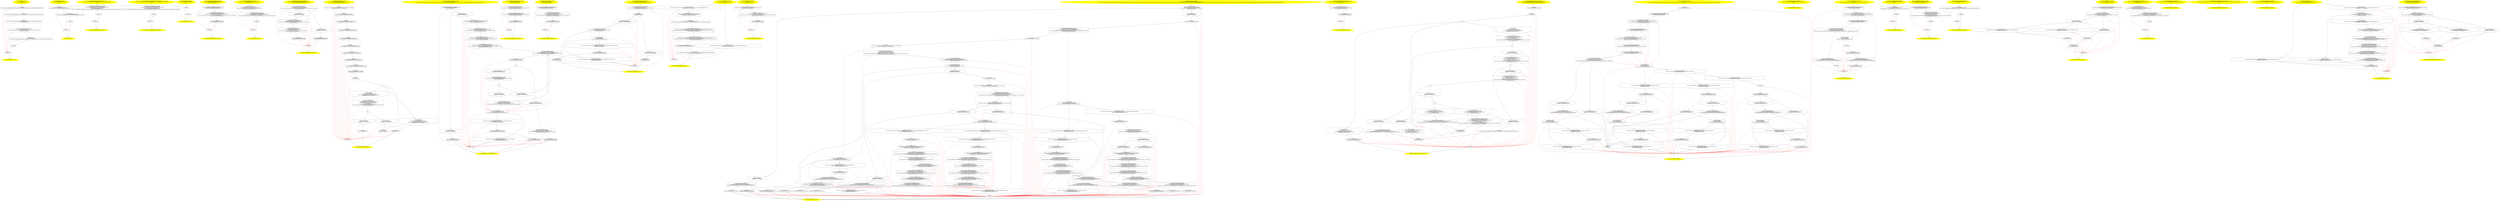 /* @generated */
digraph cfg {
"junit.runner.BaseTestRunner.<clinit>():void.56c3e09d11c396f5d1e24e236761bb01_1" [label="1: Start void BaseTestRunner.<clinit>()\nFormals: \nLocals:  $irvar1:void $irvar0:void \n  " color=yellow style=filled]
	

	 "junit.runner.BaseTestRunner.<clinit>():void.56c3e09d11c396f5d1e24e236761bb01_1" -> "junit.runner.BaseTestRunner.<clinit>():void.56c3e09d11c396f5d1e24e236761bb01_4" ;
"junit.runner.BaseTestRunner.<clinit>():void.56c3e09d11c396f5d1e24e236761bb01_2" [label="2: Exit void BaseTestRunner.<clinit>() \n  " color=yellow style=filled]
	

"junit.runner.BaseTestRunner.<clinit>():void.56c3e09d11c396f5d1e24e236761bb01_3" [label="3:  exceptions sink \n  " shape="box"]
	

	 "junit.runner.BaseTestRunner.<clinit>():void.56c3e09d11c396f5d1e24e236761bb01_3" -> "junit.runner.BaseTestRunner.<clinit>():void.56c3e09d11c396f5d1e24e236761bb01_2" ;
"junit.runner.BaseTestRunner.<clinit>():void.56c3e09d11c396f5d1e24e236761bb01_4" [label="4:  method_body \n   *&#GB<>$junit.runner.BaseTestRunner.fgMaxMessageLength:junit.runner.BaseTestRunner(root junit.runner.BaseTestRunner)=500 [line 33]\n " shape="box"]
	

	 "junit.runner.BaseTestRunner.<clinit>():void.56c3e09d11c396f5d1e24e236761bb01_4" -> "junit.runner.BaseTestRunner.<clinit>():void.56c3e09d11c396f5d1e24e236761bb01_5" ;
	 "junit.runner.BaseTestRunner.<clinit>():void.56c3e09d11c396f5d1e24e236761bb01_4" -> "junit.runner.BaseTestRunner.<clinit>():void.56c3e09d11c396f5d1e24e236761bb01_3" [color="red" ];
"junit.runner.BaseTestRunner.<clinit>():void.56c3e09d11c396f5d1e24e236761bb01_5" [label="5:  method_body \n   *&#GB<>$junit.runner.BaseTestRunner.fgFilterStack:junit.runner.BaseTestRunner(root junit.runner.BaseTestRunner)=1 [line 34]\n " shape="box"]
	

	 "junit.runner.BaseTestRunner.<clinit>():void.56c3e09d11c396f5d1e24e236761bb01_5" -> "junit.runner.BaseTestRunner.<clinit>():void.56c3e09d11c396f5d1e24e236761bb01_6" ;
	 "junit.runner.BaseTestRunner.<clinit>():void.56c3e09d11c396f5d1e24e236761bb01_5" -> "junit.runner.BaseTestRunner.<clinit>():void.56c3e09d11c396f5d1e24e236761bb01_3" [color="red" ];
"junit.runner.BaseTestRunner.<clinit>():void.56c3e09d11c396f5d1e24e236761bb01_6" [label="6:  method_body \n   n$0=*&#GB<>$junit.runner.BaseTestRunner.fgMaxMessageLength:int(root junit.runner.BaseTestRunner) [line 323]\n  *&$irvar0:int=n$0 [line 323]\n " shape="box"]
	

	 "junit.runner.BaseTestRunner.<clinit>():void.56c3e09d11c396f5d1e24e236761bb01_6" -> "junit.runner.BaseTestRunner.<clinit>():void.56c3e09d11c396f5d1e24e236761bb01_7" ;
	 "junit.runner.BaseTestRunner.<clinit>():void.56c3e09d11c396f5d1e24e236761bb01_6" -> "junit.runner.BaseTestRunner.<clinit>():void.56c3e09d11c396f5d1e24e236761bb01_3" [color="red" ];
"junit.runner.BaseTestRunner.<clinit>():void.56c3e09d11c396f5d1e24e236761bb01_7" [label="7:  Call int BaseTestRunner.getPreference(String,int) \n   n$1=*&$irvar0:int [line 323]\n  n$2=_fun_int BaseTestRunner.getPreference(String,int)(\"maxmessage\":java.lang.Object*,n$1:int) [line 323]\n  *&$irvar1:int=n$2 [line 323]\n " shape="box"]
	

	 "junit.runner.BaseTestRunner.<clinit>():void.56c3e09d11c396f5d1e24e236761bb01_7" -> "junit.runner.BaseTestRunner.<clinit>():void.56c3e09d11c396f5d1e24e236761bb01_8" ;
	 "junit.runner.BaseTestRunner.<clinit>():void.56c3e09d11c396f5d1e24e236761bb01_7" -> "junit.runner.BaseTestRunner.<clinit>():void.56c3e09d11c396f5d1e24e236761bb01_3" [color="red" ];
"junit.runner.BaseTestRunner.<clinit>():void.56c3e09d11c396f5d1e24e236761bb01_8" [label="8:  method_body \n   n$3=*&$irvar1:int [line 323]\n  *&#GB<>$junit.runner.BaseTestRunner.fgMaxMessageLength:junit.runner.BaseTestRunner(root junit.runner.BaseTestRunner)=n$3 [line 323]\n " shape="box"]
	

	 "junit.runner.BaseTestRunner.<clinit>():void.56c3e09d11c396f5d1e24e236761bb01_8" -> "junit.runner.BaseTestRunner.<clinit>():void.56c3e09d11c396f5d1e24e236761bb01_9" ;
	 "junit.runner.BaseTestRunner.<clinit>():void.56c3e09d11c396f5d1e24e236761bb01_8" -> "junit.runner.BaseTestRunner.<clinit>():void.56c3e09d11c396f5d1e24e236761bb01_3" [color="red" ];
"junit.runner.BaseTestRunner.<clinit>():void.56c3e09d11c396f5d1e24e236761bb01_9" [label="9:  method_body \n  " shape="box"]
	

	 "junit.runner.BaseTestRunner.<clinit>():void.56c3e09d11c396f5d1e24e236761bb01_9" -> "junit.runner.BaseTestRunner.<clinit>():void.56c3e09d11c396f5d1e24e236761bb01_2" ;
	 "junit.runner.BaseTestRunner.<clinit>():void.56c3e09d11c396f5d1e24e236761bb01_9" -> "junit.runner.BaseTestRunner.<clinit>():void.56c3e09d11c396f5d1e24e236761bb01_3" [color="red" ];
"junit.runner.BaseTestRunner.<init>().538047bf62a848c62acfd6b3707eb72c_1" [label="1: Start BaseTestRunner.<init>()\nFormals:  this:junit.runner.BaseTestRunner*\nLocals:  \n  " color=yellow style=filled]
	

	 "junit.runner.BaseTestRunner.<init>().538047bf62a848c62acfd6b3707eb72c_1" -> "junit.runner.BaseTestRunner.<init>().538047bf62a848c62acfd6b3707eb72c_4" ;
"junit.runner.BaseTestRunner.<init>().538047bf62a848c62acfd6b3707eb72c_2" [label="2: Exit BaseTestRunner.<init>() \n  " color=yellow style=filled]
	

"junit.runner.BaseTestRunner.<init>().538047bf62a848c62acfd6b3707eb72c_3" [label="3:  exceptions sink \n  " shape="box"]
	

	 "junit.runner.BaseTestRunner.<init>().538047bf62a848c62acfd6b3707eb72c_3" -> "junit.runner.BaseTestRunner.<init>().538047bf62a848c62acfd6b3707eb72c_2" ;
"junit.runner.BaseTestRunner.<init>().538047bf62a848c62acfd6b3707eb72c_4" [label="4:  Call Object.<init>() \n   n$0=*&this:junit.runner.BaseTestRunner* [line 29]\n  n$1=_fun_Object.<init>()(n$0:junit.runner.BaseTestRunner*) [line 29]\n " shape="box"]
	

	 "junit.runner.BaseTestRunner.<init>().538047bf62a848c62acfd6b3707eb72c_4" -> "junit.runner.BaseTestRunner.<init>().538047bf62a848c62acfd6b3707eb72c_5" ;
	 "junit.runner.BaseTestRunner.<init>().538047bf62a848c62acfd6b3707eb72c_4" -> "junit.runner.BaseTestRunner.<init>().538047bf62a848c62acfd6b3707eb72c_3" [color="red" ];
"junit.runner.BaseTestRunner.<init>().538047bf62a848c62acfd6b3707eb72c_5" [label="5:  method_body \n   n$2=*&this:junit.runner.BaseTestRunner* [line 35]\n  *n$2.fLoading:junit.runner.BaseTestRunner(root junit.runner.BaseTestRunner)=1 [line 35]\n " shape="box"]
	

	 "junit.runner.BaseTestRunner.<init>().538047bf62a848c62acfd6b3707eb72c_5" -> "junit.runner.BaseTestRunner.<init>().538047bf62a848c62acfd6b3707eb72c_6" ;
	 "junit.runner.BaseTestRunner.<init>().538047bf62a848c62acfd6b3707eb72c_5" -> "junit.runner.BaseTestRunner.<init>().538047bf62a848c62acfd6b3707eb72c_3" [color="red" ];
"junit.runner.BaseTestRunner.<init>().538047bf62a848c62acfd6b3707eb72c_6" [label="6:  method_body \n  " shape="box"]
	

	 "junit.runner.BaseTestRunner.<init>().538047bf62a848c62acfd6b3707eb72c_6" -> "junit.runner.BaseTestRunner.<init>().538047bf62a848c62acfd6b3707eb72c_2" ;
	 "junit.runner.BaseTestRunner.<init>().538047bf62a848c62acfd6b3707eb72c_6" -> "junit.runner.BaseTestRunner.<init>().538047bf62a848c62acfd6b3707eb72c_3" [color="red" ];
"junit.runner.BaseTestRunner.addError(junit.framework.Test,java.lang.Throwable):void.b36506edc07914a30d3781cc639dbf54_1" [label="1: Start void BaseTestRunner.addError(Test,Throwable)\nFormals:  this:junit.runner.BaseTestRunner* test:junit.framework.Test* e:java.lang.Throwable*\nLocals:  \n  " color=yellow style=filled]
	

	 "junit.runner.BaseTestRunner.addError(junit.framework.Test,java.lang.Throwable):void.b36506edc07914a30d3781cc639dbf54_1" -> "junit.runner.BaseTestRunner.addError(junit.framework.Test,java.lang.Throwable):void.b36506edc07914a30d3781cc639dbf54_4" ;
"junit.runner.BaseTestRunner.addError(junit.framework.Test,java.lang.Throwable):void.b36506edc07914a30d3781cc639dbf54_2" [label="2: Exit void BaseTestRunner.addError(Test,Throwable) \n  " color=yellow style=filled]
	

"junit.runner.BaseTestRunner.addError(junit.framework.Test,java.lang.Throwable):void.b36506edc07914a30d3781cc639dbf54_3" [label="3:  exceptions sink \n  " shape="box"]
	

	 "junit.runner.BaseTestRunner.addError(junit.framework.Test,java.lang.Throwable):void.b36506edc07914a30d3781cc639dbf54_3" -> "junit.runner.BaseTestRunner.addError(junit.framework.Test,java.lang.Throwable):void.b36506edc07914a30d3781cc639dbf54_2" ;
"junit.runner.BaseTestRunner.addError(junit.framework.Test,java.lang.Throwable):void.b36506edc07914a30d3781cc639dbf54_4" [label="4:  Call void BaseTestRunner.testFailed(int,Test,Throwable) \n   n$0=*&this:junit.runner.BaseTestRunner* [line 76]\n  _=*n$0:junit.runner.BaseTestRunner*(root junit.runner.BaseTestRunner) [line 76]\n  n$2=*&test:junit.framework.Test* [line 76]\n  n$3=*&e:java.lang.Throwable* [line 76]\n  n$4=_fun_void BaseTestRunner.testFailed(int,Test,Throwable)(n$0:junit.runner.BaseTestRunner*,1:int,n$2:junit.framework.Test*,n$3:java.lang.Throwable*) virtual [line 76]\n " shape="box"]
	

	 "junit.runner.BaseTestRunner.addError(junit.framework.Test,java.lang.Throwable):void.b36506edc07914a30d3781cc639dbf54_4" -> "junit.runner.BaseTestRunner.addError(junit.framework.Test,java.lang.Throwable):void.b36506edc07914a30d3781cc639dbf54_5" ;
	 "junit.runner.BaseTestRunner.addError(junit.framework.Test,java.lang.Throwable):void.b36506edc07914a30d3781cc639dbf54_4" -> "junit.runner.BaseTestRunner.addError(junit.framework.Test,java.lang.Throwable):void.b36506edc07914a30d3781cc639dbf54_3" [color="red" ];
"junit.runner.BaseTestRunner.addError(junit.framework.Test,java.lang.Throwable):void.b36506edc07914a30d3781cc639dbf54_5" [label="5:  method_body \n  " shape="box"]
	

	 "junit.runner.BaseTestRunner.addError(junit.framework.Test,java.lang.Throwable):void.b36506edc07914a30d3781cc639dbf54_5" -> "junit.runner.BaseTestRunner.addError(junit.framework.Test,java.lang.Throwable):void.b36506edc07914a30d3781cc639dbf54_2" ;
	 "junit.runner.BaseTestRunner.addError(junit.framework.Test,java.lang.Throwable):void.b36506edc07914a30d3781cc639dbf54_5" -> "junit.runner.BaseTestRunner.addError(junit.framework.Test,java.lang.Throwable):void.b36506edc07914a30d3781cc639dbf54_3" [color="red" ];
"junit.runner.BaseTestRunner.addFailure(junit.framework.Test,junit.framework.AssertionFailedError):vo.e63cc1cf82dfd8c3f383d150ae5bc5a2_1" [label="1: Start void BaseTestRunner.addFailure(Test,AssertionFailedError)\nFormals:  this:junit.runner.BaseTestRunner* test:junit.framework.Test* e:junit.framework.AssertionFailedError*\nLocals:  \n  " color=yellow style=filled]
	

	 "junit.runner.BaseTestRunner.addFailure(junit.framework.Test,junit.framework.AssertionFailedError):vo.e63cc1cf82dfd8c3f383d150ae5bc5a2_1" -> "junit.runner.BaseTestRunner.addFailure(junit.framework.Test,junit.framework.AssertionFailedError):vo.e63cc1cf82dfd8c3f383d150ae5bc5a2_4" ;
"junit.runner.BaseTestRunner.addFailure(junit.framework.Test,junit.framework.AssertionFailedError):vo.e63cc1cf82dfd8c3f383d150ae5bc5a2_2" [label="2: Exit void BaseTestRunner.addFailure(Test,AssertionFailedError) \n  " color=yellow style=filled]
	

"junit.runner.BaseTestRunner.addFailure(junit.framework.Test,junit.framework.AssertionFailedError):vo.e63cc1cf82dfd8c3f383d150ae5bc5a2_3" [label="3:  exceptions sink \n  " shape="box"]
	

	 "junit.runner.BaseTestRunner.addFailure(junit.framework.Test,junit.framework.AssertionFailedError):vo.e63cc1cf82dfd8c3f383d150ae5bc5a2_3" -> "junit.runner.BaseTestRunner.addFailure(junit.framework.Test,junit.framework.AssertionFailedError):vo.e63cc1cf82dfd8c3f383d150ae5bc5a2_2" ;
"junit.runner.BaseTestRunner.addFailure(junit.framework.Test,junit.framework.AssertionFailedError):vo.e63cc1cf82dfd8c3f383d150ae5bc5a2_4" [label="4:  Call void BaseTestRunner.testFailed(int,Test,Throwable) \n   n$0=*&this:junit.runner.BaseTestRunner* [line 80]\n  _=*n$0:junit.runner.BaseTestRunner*(root junit.runner.BaseTestRunner) [line 80]\n  n$2=*&test:junit.framework.Test* [line 80]\n  n$3=*&e:junit.framework.AssertionFailedError* [line 80]\n  n$4=_fun_void BaseTestRunner.testFailed(int,Test,Throwable)(n$0:junit.runner.BaseTestRunner*,2:int,n$2:junit.framework.Test*,n$3:junit.framework.AssertionFailedError*) virtual [line 80]\n " shape="box"]
	

	 "junit.runner.BaseTestRunner.addFailure(junit.framework.Test,junit.framework.AssertionFailedError):vo.e63cc1cf82dfd8c3f383d150ae5bc5a2_4" -> "junit.runner.BaseTestRunner.addFailure(junit.framework.Test,junit.framework.AssertionFailedError):vo.e63cc1cf82dfd8c3f383d150ae5bc5a2_5" ;
	 "junit.runner.BaseTestRunner.addFailure(junit.framework.Test,junit.framework.AssertionFailedError):vo.e63cc1cf82dfd8c3f383d150ae5bc5a2_4" -> "junit.runner.BaseTestRunner.addFailure(junit.framework.Test,junit.framework.AssertionFailedError):vo.e63cc1cf82dfd8c3f383d150ae5bc5a2_3" [color="red" ];
"junit.runner.BaseTestRunner.addFailure(junit.framework.Test,junit.framework.AssertionFailedError):vo.e63cc1cf82dfd8c3f383d150ae5bc5a2_5" [label="5:  method_body \n  " shape="box"]
	

	 "junit.runner.BaseTestRunner.addFailure(junit.framework.Test,junit.framework.AssertionFailedError):vo.e63cc1cf82dfd8c3f383d150ae5bc5a2_5" -> "junit.runner.BaseTestRunner.addFailure(junit.framework.Test,junit.framework.AssertionFailedError):vo.e63cc1cf82dfd8c3f383d150ae5bc5a2_2" ;
	 "junit.runner.BaseTestRunner.addFailure(junit.framework.Test,junit.framework.AssertionFailedError):vo.e63cc1cf82dfd8c3f383d150ae5bc5a2_5" -> "junit.runner.BaseTestRunner.addFailure(junit.framework.Test,junit.framework.AssertionFailedError):vo.e63cc1cf82dfd8c3f383d150ae5bc5a2_3" [color="red" ];
"junit.runner.BaseTestRunner.clearStatus():void.790448f1397fb4d26db3e24e1bf981bc_1" [label="1: Start void BaseTestRunner.clearStatus()\nFormals:  this:junit.runner.BaseTestRunner*\nLocals:  \n  " color=yellow style=filled]
	

	 "junit.runner.BaseTestRunner.clearStatus():void.790448f1397fb4d26db3e24e1bf981bc_1" -> "junit.runner.BaseTestRunner.clearStatus():void.790448f1397fb4d26db3e24e1bf981bc_4" ;
"junit.runner.BaseTestRunner.clearStatus():void.790448f1397fb4d26db3e24e1bf981bc_2" [label="2: Exit void BaseTestRunner.clearStatus() \n  " color=yellow style=filled]
	

"junit.runner.BaseTestRunner.clearStatus():void.790448f1397fb4d26db3e24e1bf981bc_3" [label="3:  exceptions sink \n  " shape="box"]
	

	 "junit.runner.BaseTestRunner.clearStatus():void.790448f1397fb4d26db3e24e1bf981bc_3" -> "junit.runner.BaseTestRunner.clearStatus():void.790448f1397fb4d26db3e24e1bf981bc_2" ;
"junit.runner.BaseTestRunner.clearStatus():void.790448f1397fb4d26db3e24e1bf981bc_4" [label="4:  method_body \n  " shape="box"]
	

	 "junit.runner.BaseTestRunner.clearStatus():void.790448f1397fb4d26db3e24e1bf981bc_4" -> "junit.runner.BaseTestRunner.clearStatus():void.790448f1397fb4d26db3e24e1bf981bc_2" ;
	 "junit.runner.BaseTestRunner.clearStatus():void.790448f1397fb4d26db3e24e1bf981bc_4" -> "junit.runner.BaseTestRunner.clearStatus():void.790448f1397fb4d26db3e24e1bf981bc_3" [color="red" ];
"junit.runner.BaseTestRunner.elapsedTimeAsString(long):java.lang.String.1ec957f7f7efe78b7b20d426110ea19b_1" [label="1: Start String BaseTestRunner.elapsedTimeAsString(long)\nFormals:  this:junit.runner.BaseTestRunner* runTime:long\nLocals:  $irvar1:void $irvar0:void \n  " color=yellow style=filled]
	

	 "junit.runner.BaseTestRunner.elapsedTimeAsString(long):java.lang.String.1ec957f7f7efe78b7b20d426110ea19b_1" -> "junit.runner.BaseTestRunner.elapsedTimeAsString(long):java.lang.String.1ec957f7f7efe78b7b20d426110ea19b_4" ;
"junit.runner.BaseTestRunner.elapsedTimeAsString(long):java.lang.String.1ec957f7f7efe78b7b20d426110ea19b_2" [label="2: Exit String BaseTestRunner.elapsedTimeAsString(long) \n  " color=yellow style=filled]
	

"junit.runner.BaseTestRunner.elapsedTimeAsString(long):java.lang.String.1ec957f7f7efe78b7b20d426110ea19b_3" [label="3:  exceptions sink \n  " shape="box"]
	

	 "junit.runner.BaseTestRunner.elapsedTimeAsString(long):java.lang.String.1ec957f7f7efe78b7b20d426110ea19b_3" -> "junit.runner.BaseTestRunner.elapsedTimeAsString(long):java.lang.String.1ec957f7f7efe78b7b20d426110ea19b_2" ;
"junit.runner.BaseTestRunner.elapsedTimeAsString(long):java.lang.String.1ec957f7f7efe78b7b20d426110ea19b_4" [label="4:  Call NumberFormat NumberFormat.getInstance() \n   n$0=_fun_NumberFormat NumberFormat.getInstance()() [line 148]\n  *&$irvar0:java.text.NumberFormat*=n$0 [line 148]\n " shape="box"]
	

	 "junit.runner.BaseTestRunner.elapsedTimeAsString(long):java.lang.String.1ec957f7f7efe78b7b20d426110ea19b_4" -> "junit.runner.BaseTestRunner.elapsedTimeAsString(long):java.lang.String.1ec957f7f7efe78b7b20d426110ea19b_5" ;
	 "junit.runner.BaseTestRunner.elapsedTimeAsString(long):java.lang.String.1ec957f7f7efe78b7b20d426110ea19b_4" -> "junit.runner.BaseTestRunner.elapsedTimeAsString(long):java.lang.String.1ec957f7f7efe78b7b20d426110ea19b_3" [color="red" ];
"junit.runner.BaseTestRunner.elapsedTimeAsString(long):java.lang.String.1ec957f7f7efe78b7b20d426110ea19b_5" [label="5:  Call String NumberFormat.format(double) \n   n$1=*&$irvar0:java.text.NumberFormat* [line 148]\n  _=*n$1:java.text.NumberFormat*(root java.text.NumberFormat) [line 148]\n  n$3=*&runTime:long [line 148]\n  n$4=_fun_String NumberFormat.format(double)(n$1:java.text.NumberFormat*,((double)n$3 / 1000.):double) virtual [line 148]\n  *&$irvar1:java.lang.String*=n$4 [line 148]\n " shape="box"]
	

	 "junit.runner.BaseTestRunner.elapsedTimeAsString(long):java.lang.String.1ec957f7f7efe78b7b20d426110ea19b_5" -> "junit.runner.BaseTestRunner.elapsedTimeAsString(long):java.lang.String.1ec957f7f7efe78b7b20d426110ea19b_6" ;
	 "junit.runner.BaseTestRunner.elapsedTimeAsString(long):java.lang.String.1ec957f7f7efe78b7b20d426110ea19b_5" -> "junit.runner.BaseTestRunner.elapsedTimeAsString(long):java.lang.String.1ec957f7f7efe78b7b20d426110ea19b_3" [color="red" ];
"junit.runner.BaseTestRunner.elapsedTimeAsString(long):java.lang.String.1ec957f7f7efe78b7b20d426110ea19b_6" [label="6:  method_body \n   n$5=*&$irvar1:java.lang.String* [line 148]\n  *&return:java.lang.String*=n$5 [line 148]\n " shape="box"]
	

	 "junit.runner.BaseTestRunner.elapsedTimeAsString(long):java.lang.String.1ec957f7f7efe78b7b20d426110ea19b_6" -> "junit.runner.BaseTestRunner.elapsedTimeAsString(long):java.lang.String.1ec957f7f7efe78b7b20d426110ea19b_2" ;
	 "junit.runner.BaseTestRunner.elapsedTimeAsString(long):java.lang.String.1ec957f7f7efe78b7b20d426110ea19b_6" -> "junit.runner.BaseTestRunner.elapsedTimeAsString(long):java.lang.String.1ec957f7f7efe78b7b20d426110ea19b_3" [color="red" ];
"junit.runner.BaseTestRunner.endTest(junit.framework.Test):void.ab995a18d7bddb1e7665121499c9531c_1" [label="1: Start void BaseTestRunner.endTest(Test)\nFormals:  this:junit.runner.BaseTestRunner* test:junit.framework.Test*\nLocals:  $irvar0:void \n  " color=yellow style=filled]
	

	 "junit.runner.BaseTestRunner.endTest(junit.framework.Test):void.ab995a18d7bddb1e7665121499c9531c_1" -> "junit.runner.BaseTestRunner.endTest(junit.framework.Test):void.ab995a18d7bddb1e7665121499c9531c_4" ;
"junit.runner.BaseTestRunner.endTest(junit.framework.Test):void.ab995a18d7bddb1e7665121499c9531c_2" [label="2: Exit void BaseTestRunner.endTest(Test) \n  " color=yellow style=filled]
	

"junit.runner.BaseTestRunner.endTest(junit.framework.Test):void.ab995a18d7bddb1e7665121499c9531c_3" [label="3:  exceptions sink \n  " shape="box"]
	

	 "junit.runner.BaseTestRunner.endTest(junit.framework.Test):void.ab995a18d7bddb1e7665121499c9531c_3" -> "junit.runner.BaseTestRunner.endTest(junit.framework.Test):void.ab995a18d7bddb1e7665121499c9531c_2" ;
"junit.runner.BaseTestRunner.endTest(junit.framework.Test):void.ab995a18d7bddb1e7665121499c9531c_4" [label="4:  Call String Test.toString() \n   n$0=*&test:junit.framework.Test* [line 72]\n  _=*n$0:junit.framework.Test*(root junit.framework.Test) [line 72]\n  n$2=_fun_String Test.toString()(n$0:junit.framework.Test*) interface virtual [line 72]\n  *&$irvar0:java.lang.String*=n$2 [line 72]\n " shape="box"]
	

	 "junit.runner.BaseTestRunner.endTest(junit.framework.Test):void.ab995a18d7bddb1e7665121499c9531c_4" -> "junit.runner.BaseTestRunner.endTest(junit.framework.Test):void.ab995a18d7bddb1e7665121499c9531c_5" ;
	 "junit.runner.BaseTestRunner.endTest(junit.framework.Test):void.ab995a18d7bddb1e7665121499c9531c_4" -> "junit.runner.BaseTestRunner.endTest(junit.framework.Test):void.ab995a18d7bddb1e7665121499c9531c_3" [color="red" ];
"junit.runner.BaseTestRunner.endTest(junit.framework.Test):void.ab995a18d7bddb1e7665121499c9531c_5" [label="5:  Call void BaseTestRunner.testEnded(String) \n   n$3=*&this:junit.runner.BaseTestRunner* [line 72]\n  _=*n$3:junit.runner.BaseTestRunner*(root junit.runner.BaseTestRunner) [line 72]\n  n$5=*&$irvar0:java.lang.String* [line 72]\n  n$6=_fun_void BaseTestRunner.testEnded(String)(n$3:junit.runner.BaseTestRunner*,n$5:java.lang.String*) virtual [line 72]\n " shape="box"]
	

	 "junit.runner.BaseTestRunner.endTest(junit.framework.Test):void.ab995a18d7bddb1e7665121499c9531c_5" -> "junit.runner.BaseTestRunner.endTest(junit.framework.Test):void.ab995a18d7bddb1e7665121499c9531c_6" ;
	 "junit.runner.BaseTestRunner.endTest(junit.framework.Test):void.ab995a18d7bddb1e7665121499c9531c_5" -> "junit.runner.BaseTestRunner.endTest(junit.framework.Test):void.ab995a18d7bddb1e7665121499c9531c_3" [color="red" ];
"junit.runner.BaseTestRunner.endTest(junit.framework.Test):void.ab995a18d7bddb1e7665121499c9531c_6" [label="6:  method_body \n  " shape="box"]
	

	 "junit.runner.BaseTestRunner.endTest(junit.framework.Test):void.ab995a18d7bddb1e7665121499c9531c_6" -> "junit.runner.BaseTestRunner.endTest(junit.framework.Test):void.ab995a18d7bddb1e7665121499c9531c_2" ;
	 "junit.runner.BaseTestRunner.endTest(junit.framework.Test):void.ab995a18d7bddb1e7665121499c9531c_6" -> "junit.runner.BaseTestRunner.endTest(junit.framework.Test):void.ab995a18d7bddb1e7665121499c9531c_3" [color="red" ];
"junit.runner.BaseTestRunner.extractClassName(java.lang.String):java.lang.String.9c1a8485e766ba341f077f1c80458bc0_1" [label="1: Start String BaseTestRunner.extractClassName(String)\nFormals:  this:junit.runner.BaseTestRunner* className:java.lang.String*\nLocals:  $irvar2:void $irvar1:void $irvar0:void \n  " color=yellow style=filled]
	

	 "junit.runner.BaseTestRunner.extractClassName(java.lang.String):java.lang.String.9c1a8485e766ba341f077f1c80458bc0_1" -> "junit.runner.BaseTestRunner.extractClassName(java.lang.String):java.lang.String.9c1a8485e766ba341f077f1c80458bc0_4" ;
"junit.runner.BaseTestRunner.extractClassName(java.lang.String):java.lang.String.9c1a8485e766ba341f077f1c80458bc0_2" [label="2: Exit String BaseTestRunner.extractClassName(String) \n  " color=yellow style=filled]
	

"junit.runner.BaseTestRunner.extractClassName(java.lang.String):java.lang.String.9c1a8485e766ba341f077f1c80458bc0_3" [label="3:  exceptions sink \n  " shape="box"]
	

	 "junit.runner.BaseTestRunner.extractClassName(java.lang.String):java.lang.String.9c1a8485e766ba341f077f1c80458bc0_3" -> "junit.runner.BaseTestRunner.extractClassName(java.lang.String):java.lang.String.9c1a8485e766ba341f077f1c80458bc0_2" ;
"junit.runner.BaseTestRunner.extractClassName(java.lang.String):java.lang.String.9c1a8485e766ba341f077f1c80458bc0_4" [label="4:  Call boolean String.startsWith(String) \n   n$0=*&className:java.lang.String* [line 187]\n  _=*n$0:java.lang.String*(root java.lang.String) [line 187]\n  n$2=_fun_boolean String.startsWith(String)(n$0:java.lang.String*,\"Default package for\":java.lang.Object*) virtual [line 187]\n  *&$irvar0:_Bool=n$2 [line 187]\n " shape="box"]
	

	 "junit.runner.BaseTestRunner.extractClassName(java.lang.String):java.lang.String.9c1a8485e766ba341f077f1c80458bc0_4" -> "junit.runner.BaseTestRunner.extractClassName(java.lang.String):java.lang.String.9c1a8485e766ba341f077f1c80458bc0_5" ;
	 "junit.runner.BaseTestRunner.extractClassName(java.lang.String):java.lang.String.9c1a8485e766ba341f077f1c80458bc0_4" -> "junit.runner.BaseTestRunner.extractClassName(java.lang.String):java.lang.String.9c1a8485e766ba341f077f1c80458bc0_6" ;
	 "junit.runner.BaseTestRunner.extractClassName(java.lang.String):java.lang.String.9c1a8485e766ba341f077f1c80458bc0_4" -> "junit.runner.BaseTestRunner.extractClassName(java.lang.String):java.lang.String.9c1a8485e766ba341f077f1c80458bc0_3" [color="red" ];
"junit.runner.BaseTestRunner.extractClassName(java.lang.String):java.lang.String.9c1a8485e766ba341f077f1c80458bc0_5" [label="5: Prune (true branch, if) \n   n$3=*&$irvar0:_Bool [line 187]\n  PRUNE(!(n$3 == 0), true); [line 187]\n " shape="invhouse"]
	

	 "junit.runner.BaseTestRunner.extractClassName(java.lang.String):java.lang.String.9c1a8485e766ba341f077f1c80458bc0_5" -> "junit.runner.BaseTestRunner.extractClassName(java.lang.String):java.lang.String.9c1a8485e766ba341f077f1c80458bc0_7" ;
	 "junit.runner.BaseTestRunner.extractClassName(java.lang.String):java.lang.String.9c1a8485e766ba341f077f1c80458bc0_5" -> "junit.runner.BaseTestRunner.extractClassName(java.lang.String):java.lang.String.9c1a8485e766ba341f077f1c80458bc0_3" [color="red" ];
"junit.runner.BaseTestRunner.extractClassName(java.lang.String):java.lang.String.9c1a8485e766ba341f077f1c80458bc0_6" [label="6: Prune (false branch, if) \n   n$3=*&$irvar0:_Bool [line 187]\n  PRUNE((n$3 == 0), false); [line 187]\n " shape="invhouse"]
	

	 "junit.runner.BaseTestRunner.extractClassName(java.lang.String):java.lang.String.9c1a8485e766ba341f077f1c80458bc0_6" -> "junit.runner.BaseTestRunner.extractClassName(java.lang.String):java.lang.String.9c1a8485e766ba341f077f1c80458bc0_10" ;
	 "junit.runner.BaseTestRunner.extractClassName(java.lang.String):java.lang.String.9c1a8485e766ba341f077f1c80458bc0_6" -> "junit.runner.BaseTestRunner.extractClassName(java.lang.String):java.lang.String.9c1a8485e766ba341f077f1c80458bc0_3" [color="red" ];
"junit.runner.BaseTestRunner.extractClassName(java.lang.String):java.lang.String.9c1a8485e766ba341f077f1c80458bc0_7" [label="7:  Call int String.lastIndexOf(String) \n   n$4=*&className:java.lang.String* [line 188]\n  _=*n$4:java.lang.String*(root java.lang.String) [line 188]\n  n$6=_fun_int String.lastIndexOf(String)(n$4:java.lang.String*,\".\":java.lang.Object*) virtual [line 188]\n  *&$irvar1:int=n$6 [line 188]\n " shape="box"]
	

	 "junit.runner.BaseTestRunner.extractClassName(java.lang.String):java.lang.String.9c1a8485e766ba341f077f1c80458bc0_7" -> "junit.runner.BaseTestRunner.extractClassName(java.lang.String):java.lang.String.9c1a8485e766ba341f077f1c80458bc0_8" ;
	 "junit.runner.BaseTestRunner.extractClassName(java.lang.String):java.lang.String.9c1a8485e766ba341f077f1c80458bc0_7" -> "junit.runner.BaseTestRunner.extractClassName(java.lang.String):java.lang.String.9c1a8485e766ba341f077f1c80458bc0_3" [color="red" ];
"junit.runner.BaseTestRunner.extractClassName(java.lang.String):java.lang.String.9c1a8485e766ba341f077f1c80458bc0_8" [label="8:  Call String String.substring(int) \n   n$7=*&className:java.lang.String* [line 188]\n  _=*n$7:java.lang.String*(root java.lang.String) [line 188]\n  n$9=*&$irvar1:int [line 188]\n  n$10=_fun_String String.substring(int)(n$7:java.lang.String*,(n$9 + 1):int) virtual [line 188]\n  *&$irvar2:java.lang.String*=n$10 [line 188]\n " shape="box"]
	

	 "junit.runner.BaseTestRunner.extractClassName(java.lang.String):java.lang.String.9c1a8485e766ba341f077f1c80458bc0_8" -> "junit.runner.BaseTestRunner.extractClassName(java.lang.String):java.lang.String.9c1a8485e766ba341f077f1c80458bc0_9" ;
	 "junit.runner.BaseTestRunner.extractClassName(java.lang.String):java.lang.String.9c1a8485e766ba341f077f1c80458bc0_8" -> "junit.runner.BaseTestRunner.extractClassName(java.lang.String):java.lang.String.9c1a8485e766ba341f077f1c80458bc0_3" [color="red" ];
"junit.runner.BaseTestRunner.extractClassName(java.lang.String):java.lang.String.9c1a8485e766ba341f077f1c80458bc0_9" [label="9:  method_body \n   n$11=*&$irvar2:java.lang.String* [line 188]\n  *&return:java.lang.String*=n$11 [line 188]\n " shape="box"]
	

	 "junit.runner.BaseTestRunner.extractClassName(java.lang.String):java.lang.String.9c1a8485e766ba341f077f1c80458bc0_9" -> "junit.runner.BaseTestRunner.extractClassName(java.lang.String):java.lang.String.9c1a8485e766ba341f077f1c80458bc0_2" ;
	 "junit.runner.BaseTestRunner.extractClassName(java.lang.String):java.lang.String.9c1a8485e766ba341f077f1c80458bc0_9" -> "junit.runner.BaseTestRunner.extractClassName(java.lang.String):java.lang.String.9c1a8485e766ba341f077f1c80458bc0_3" [color="red" ];
"junit.runner.BaseTestRunner.extractClassName(java.lang.String):java.lang.String.9c1a8485e766ba341f077f1c80458bc0_10" [label="10:  method_body \n   n$12=*&className:java.lang.String* [line 190]\n  *&return:java.lang.String*=n$12 [line 190]\n " shape="box"]
	

	 "junit.runner.BaseTestRunner.extractClassName(java.lang.String):java.lang.String.9c1a8485e766ba341f077f1c80458bc0_10" -> "junit.runner.BaseTestRunner.extractClassName(java.lang.String):java.lang.String.9c1a8485e766ba341f077f1c80458bc0_2" ;
	 "junit.runner.BaseTestRunner.extractClassName(java.lang.String):java.lang.String.9c1a8485e766ba341f077f1c80458bc0_10" -> "junit.runner.BaseTestRunner.extractClassName(java.lang.String):java.lang.String.9c1a8485e766ba341f077f1c80458bc0_3" [color="red" ];
"junit.runner.BaseTestRunner.filterLine(java.lang.String):boolean.01bc5709c50fc16005bc65d648de8319_1" [label="1: Start boolean BaseTestRunner.filterLine(String)\nFormals:  line:java.lang.String*\nLocals:  $irvar1:void $irvar0:void patterns:java.lang.String*[_*_](*) i:int \n  " color=yellow style=filled]
	

	 "junit.runner.BaseTestRunner.filterLine(java.lang.String):boolean.01bc5709c50fc16005bc65d648de8319_1" -> "junit.runner.BaseTestRunner.filterLine(java.lang.String):boolean.01bc5709c50fc16005bc65d648de8319_4" ;
"junit.runner.BaseTestRunner.filterLine(java.lang.String):boolean.01bc5709c50fc16005bc65d648de8319_2" [label="2: Exit boolean BaseTestRunner.filterLine(String) \n  " color=yellow style=filled]
	

"junit.runner.BaseTestRunner.filterLine(java.lang.String):boolean.01bc5709c50fc16005bc65d648de8319_3" [label="3:  exceptions sink \n  " shape="box"]
	

	 "junit.runner.BaseTestRunner.filterLine(java.lang.String):boolean.01bc5709c50fc16005bc65d648de8319_3" -> "junit.runner.BaseTestRunner.filterLine(java.lang.String):boolean.01bc5709c50fc16005bc65d648de8319_2" ;
"junit.runner.BaseTestRunner.filterLine(java.lang.String):boolean.01bc5709c50fc16005bc65d648de8319_4" [label="4:  method_body \n   n$0=_fun___new_array(sizeof(t=java.lang.String*[_*_];len=[8]):java.lang.String*[_*_](*)) [line 304]\n  *&$irvar0:java.lang.String*[_*_](*)=n$0 [line 304]\n " shape="box"]
	

	 "junit.runner.BaseTestRunner.filterLine(java.lang.String):boolean.01bc5709c50fc16005bc65d648de8319_4" -> "junit.runner.BaseTestRunner.filterLine(java.lang.String):boolean.01bc5709c50fc16005bc65d648de8319_5" ;
	 "junit.runner.BaseTestRunner.filterLine(java.lang.String):boolean.01bc5709c50fc16005bc65d648de8319_4" -> "junit.runner.BaseTestRunner.filterLine(java.lang.String):boolean.01bc5709c50fc16005bc65d648de8319_3" [color="red" ];
"junit.runner.BaseTestRunner.filterLine(java.lang.String):boolean.01bc5709c50fc16005bc65d648de8319_5" [label="5:  method_body \n   n$1=*&$irvar0:java.lang.String*[_*_](*) [line 304]\n  *n$1[0]:java.lang.Object*=\"junit.framework.TestCase\" [line 304]\n " shape="box"]
	

	 "junit.runner.BaseTestRunner.filterLine(java.lang.String):boolean.01bc5709c50fc16005bc65d648de8319_5" -> "junit.runner.BaseTestRunner.filterLine(java.lang.String):boolean.01bc5709c50fc16005bc65d648de8319_6" ;
	 "junit.runner.BaseTestRunner.filterLine(java.lang.String):boolean.01bc5709c50fc16005bc65d648de8319_5" -> "junit.runner.BaseTestRunner.filterLine(java.lang.String):boolean.01bc5709c50fc16005bc65d648de8319_3" [color="red" ];
"junit.runner.BaseTestRunner.filterLine(java.lang.String):boolean.01bc5709c50fc16005bc65d648de8319_6" [label="6:  method_body \n   n$2=*&$irvar0:java.lang.String*[_*_](*) [line 304]\n  *n$2[1]:java.lang.Object*=\"junit.framework.TestResult\" [line 304]\n " shape="box"]
	

	 "junit.runner.BaseTestRunner.filterLine(java.lang.String):boolean.01bc5709c50fc16005bc65d648de8319_6" -> "junit.runner.BaseTestRunner.filterLine(java.lang.String):boolean.01bc5709c50fc16005bc65d648de8319_7" ;
	 "junit.runner.BaseTestRunner.filterLine(java.lang.String):boolean.01bc5709c50fc16005bc65d648de8319_6" -> "junit.runner.BaseTestRunner.filterLine(java.lang.String):boolean.01bc5709c50fc16005bc65d648de8319_3" [color="red" ];
"junit.runner.BaseTestRunner.filterLine(java.lang.String):boolean.01bc5709c50fc16005bc65d648de8319_7" [label="7:  method_body \n   n$3=*&$irvar0:java.lang.String*[_*_](*) [line 304]\n  *n$3[2]:java.lang.Object*=\"junit.framework.TestSuite\" [line 304]\n " shape="box"]
	

	 "junit.runner.BaseTestRunner.filterLine(java.lang.String):boolean.01bc5709c50fc16005bc65d648de8319_7" -> "junit.runner.BaseTestRunner.filterLine(java.lang.String):boolean.01bc5709c50fc16005bc65d648de8319_8" ;
	 "junit.runner.BaseTestRunner.filterLine(java.lang.String):boolean.01bc5709c50fc16005bc65d648de8319_7" -> "junit.runner.BaseTestRunner.filterLine(java.lang.String):boolean.01bc5709c50fc16005bc65d648de8319_3" [color="red" ];
"junit.runner.BaseTestRunner.filterLine(java.lang.String):boolean.01bc5709c50fc16005bc65d648de8319_8" [label="8:  method_body \n   n$4=*&$irvar0:java.lang.String*[_*_](*) [line 304]\n  *n$4[3]:java.lang.Object*=\"junit.framework.Assert.\" [line 304]\n " shape="box"]
	

	 "junit.runner.BaseTestRunner.filterLine(java.lang.String):boolean.01bc5709c50fc16005bc65d648de8319_8" -> "junit.runner.BaseTestRunner.filterLine(java.lang.String):boolean.01bc5709c50fc16005bc65d648de8319_9" ;
	 "junit.runner.BaseTestRunner.filterLine(java.lang.String):boolean.01bc5709c50fc16005bc65d648de8319_8" -> "junit.runner.BaseTestRunner.filterLine(java.lang.String):boolean.01bc5709c50fc16005bc65d648de8319_3" [color="red" ];
"junit.runner.BaseTestRunner.filterLine(java.lang.String):boolean.01bc5709c50fc16005bc65d648de8319_9" [label="9:  method_body \n   n$5=*&$irvar0:java.lang.String*[_*_](*) [line 304]\n  *n$5[4]:java.lang.Object*=\"junit.swingui.TestRunner\" [line 304]\n " shape="box"]
	

	 "junit.runner.BaseTestRunner.filterLine(java.lang.String):boolean.01bc5709c50fc16005bc65d648de8319_9" -> "junit.runner.BaseTestRunner.filterLine(java.lang.String):boolean.01bc5709c50fc16005bc65d648de8319_10" ;
	 "junit.runner.BaseTestRunner.filterLine(java.lang.String):boolean.01bc5709c50fc16005bc65d648de8319_9" -> "junit.runner.BaseTestRunner.filterLine(java.lang.String):boolean.01bc5709c50fc16005bc65d648de8319_3" [color="red" ];
"junit.runner.BaseTestRunner.filterLine(java.lang.String):boolean.01bc5709c50fc16005bc65d648de8319_10" [label="10:  method_body \n   n$6=*&$irvar0:java.lang.String*[_*_](*) [line 304]\n  *n$6[5]:java.lang.Object*=\"junit.awtui.TestRunner\" [line 304]\n " shape="box"]
	

	 "junit.runner.BaseTestRunner.filterLine(java.lang.String):boolean.01bc5709c50fc16005bc65d648de8319_10" -> "junit.runner.BaseTestRunner.filterLine(java.lang.String):boolean.01bc5709c50fc16005bc65d648de8319_11" ;
	 "junit.runner.BaseTestRunner.filterLine(java.lang.String):boolean.01bc5709c50fc16005bc65d648de8319_10" -> "junit.runner.BaseTestRunner.filterLine(java.lang.String):boolean.01bc5709c50fc16005bc65d648de8319_3" [color="red" ];
"junit.runner.BaseTestRunner.filterLine(java.lang.String):boolean.01bc5709c50fc16005bc65d648de8319_11" [label="11:  method_body \n   n$7=*&$irvar0:java.lang.String*[_*_](*) [line 304]\n  *n$7[6]:java.lang.Object*=\"junit.textui.TestRunner\" [line 304]\n " shape="box"]
	

	 "junit.runner.BaseTestRunner.filterLine(java.lang.String):boolean.01bc5709c50fc16005bc65d648de8319_11" -> "junit.runner.BaseTestRunner.filterLine(java.lang.String):boolean.01bc5709c50fc16005bc65d648de8319_12" ;
	 "junit.runner.BaseTestRunner.filterLine(java.lang.String):boolean.01bc5709c50fc16005bc65d648de8319_11" -> "junit.runner.BaseTestRunner.filterLine(java.lang.String):boolean.01bc5709c50fc16005bc65d648de8319_3" [color="red" ];
"junit.runner.BaseTestRunner.filterLine(java.lang.String):boolean.01bc5709c50fc16005bc65d648de8319_12" [label="12:  method_body \n   n$8=*&$irvar0:java.lang.String*[_*_](*) [line 304]\n  *n$8[7]:java.lang.Object*=\"java.lang.reflect.Method.invoke(\" [line 304]\n " shape="box"]
	

	 "junit.runner.BaseTestRunner.filterLine(java.lang.String):boolean.01bc5709c50fc16005bc65d648de8319_12" -> "junit.runner.BaseTestRunner.filterLine(java.lang.String):boolean.01bc5709c50fc16005bc65d648de8319_13" ;
	 "junit.runner.BaseTestRunner.filterLine(java.lang.String):boolean.01bc5709c50fc16005bc65d648de8319_12" -> "junit.runner.BaseTestRunner.filterLine(java.lang.String):boolean.01bc5709c50fc16005bc65d648de8319_3" [color="red" ];
"junit.runner.BaseTestRunner.filterLine(java.lang.String):boolean.01bc5709c50fc16005bc65d648de8319_13" [label="13:  method_body \n   n$9=*&$irvar0:java.lang.String*[_*_](*) [line 304]\n  *&patterns:java.lang.String*[_*_](*)=n$9 [line 304]\n " shape="box"]
	

	 "junit.runner.BaseTestRunner.filterLine(java.lang.String):boolean.01bc5709c50fc16005bc65d648de8319_13" -> "junit.runner.BaseTestRunner.filterLine(java.lang.String):boolean.01bc5709c50fc16005bc65d648de8319_14" ;
	 "junit.runner.BaseTestRunner.filterLine(java.lang.String):boolean.01bc5709c50fc16005bc65d648de8319_13" -> "junit.runner.BaseTestRunner.filterLine(java.lang.String):boolean.01bc5709c50fc16005bc65d648de8319_3" [color="red" ];
"junit.runner.BaseTestRunner.filterLine(java.lang.String):boolean.01bc5709c50fc16005bc65d648de8319_14" [label="14:  method_body \n   *&i:int=0 [line 314]\n " shape="box"]
	

	 "junit.runner.BaseTestRunner.filterLine(java.lang.String):boolean.01bc5709c50fc16005bc65d648de8319_14" -> "junit.runner.BaseTestRunner.filterLine(java.lang.String):boolean.01bc5709c50fc16005bc65d648de8319_17" ;
	 "junit.runner.BaseTestRunner.filterLine(java.lang.String):boolean.01bc5709c50fc16005bc65d648de8319_14" -> "junit.runner.BaseTestRunner.filterLine(java.lang.String):boolean.01bc5709c50fc16005bc65d648de8319_3" [color="red" ];
"junit.runner.BaseTestRunner.filterLine(java.lang.String):boolean.01bc5709c50fc16005bc65d648de8319_15" [label="15: Prune (true branch, if) \n   n$10=*&i:int [line 314]\n  n$11=*&patterns:java.lang.String*[_*_](*) [line 314]\n  _=*n$11:int(root java.lang.String*[_*_]) [line 314]\n  n$13=_fun___get_array_length(n$11:java.lang.String*[_*_](*)) [line 314]\n  PRUNE(!(n$10 >= n$13), true); [line 314]\n " shape="invhouse"]
	

	 "junit.runner.BaseTestRunner.filterLine(java.lang.String):boolean.01bc5709c50fc16005bc65d648de8319_15" -> "junit.runner.BaseTestRunner.filterLine(java.lang.String):boolean.01bc5709c50fc16005bc65d648de8319_18" ;
	 "junit.runner.BaseTestRunner.filterLine(java.lang.String):boolean.01bc5709c50fc16005bc65d648de8319_15" -> "junit.runner.BaseTestRunner.filterLine(java.lang.String):boolean.01bc5709c50fc16005bc65d648de8319_3" [color="red" ];
"junit.runner.BaseTestRunner.filterLine(java.lang.String):boolean.01bc5709c50fc16005bc65d648de8319_16" [label="16: Prune (false branch, if) \n   n$10=*&i:int [line 314]\n  n$11=*&patterns:java.lang.String*[_*_](*) [line 314]\n  _=*n$11:int(root java.lang.String*[_*_]) [line 314]\n  n$13=_fun___get_array_length(n$11:java.lang.String*[_*_](*)) [line 314]\n  PRUNE((n$10 >= n$13), false); [line 314]\n " shape="invhouse"]
	

	 "junit.runner.BaseTestRunner.filterLine(java.lang.String):boolean.01bc5709c50fc16005bc65d648de8319_16" -> "junit.runner.BaseTestRunner.filterLine(java.lang.String):boolean.01bc5709c50fc16005bc65d648de8319_24" ;
	 "junit.runner.BaseTestRunner.filterLine(java.lang.String):boolean.01bc5709c50fc16005bc65d648de8319_16" -> "junit.runner.BaseTestRunner.filterLine(java.lang.String):boolean.01bc5709c50fc16005bc65d648de8319_3" [color="red" ];
"junit.runner.BaseTestRunner.filterLine(java.lang.String):boolean.01bc5709c50fc16005bc65d648de8319_17" [label="17: + \n  " ]
	

	 "junit.runner.BaseTestRunner.filterLine(java.lang.String):boolean.01bc5709c50fc16005bc65d648de8319_17" -> "junit.runner.BaseTestRunner.filterLine(java.lang.String):boolean.01bc5709c50fc16005bc65d648de8319_15" ;
	 "junit.runner.BaseTestRunner.filterLine(java.lang.String):boolean.01bc5709c50fc16005bc65d648de8319_17" -> "junit.runner.BaseTestRunner.filterLine(java.lang.String):boolean.01bc5709c50fc16005bc65d648de8319_16" ;
"junit.runner.BaseTestRunner.filterLine(java.lang.String):boolean.01bc5709c50fc16005bc65d648de8319_18" [label="18:  Call int String.indexOf(String) \n   n$14=*&line:java.lang.String* [line 315]\n  _=*n$14:java.lang.String*(root java.lang.String) [line 315]\n  n$16=*&patterns:java.lang.String*[_*_](*) [line 315]\n  _=*n$16:java.lang.String*(root java.lang.String*[_*_]) [line 315]\n  n$17=*&i:int [line 315]\n  n$19=*n$16[n$17]:java.lang.String* [line 315]\n  n$20=_fun_int String.indexOf(String)(n$14:java.lang.String*,n$19:java.lang.String*) virtual [line 315]\n  *&$irvar1:int=n$20 [line 315]\n " shape="box"]
	

	 "junit.runner.BaseTestRunner.filterLine(java.lang.String):boolean.01bc5709c50fc16005bc65d648de8319_18" -> "junit.runner.BaseTestRunner.filterLine(java.lang.String):boolean.01bc5709c50fc16005bc65d648de8319_21" ;
	 "junit.runner.BaseTestRunner.filterLine(java.lang.String):boolean.01bc5709c50fc16005bc65d648de8319_18" -> "junit.runner.BaseTestRunner.filterLine(java.lang.String):boolean.01bc5709c50fc16005bc65d648de8319_3" [color="red" ];
"junit.runner.BaseTestRunner.filterLine(java.lang.String):boolean.01bc5709c50fc16005bc65d648de8319_19" [label="19: Prune (true branch, if) \n   n$21=*&$irvar1:int [line 315]\n  PRUNE(!(n$21 <= 0), true); [line 315]\n " shape="invhouse"]
	

	 "junit.runner.BaseTestRunner.filterLine(java.lang.String):boolean.01bc5709c50fc16005bc65d648de8319_19" -> "junit.runner.BaseTestRunner.filterLine(java.lang.String):boolean.01bc5709c50fc16005bc65d648de8319_22" ;
	 "junit.runner.BaseTestRunner.filterLine(java.lang.String):boolean.01bc5709c50fc16005bc65d648de8319_19" -> "junit.runner.BaseTestRunner.filterLine(java.lang.String):boolean.01bc5709c50fc16005bc65d648de8319_3" [color="red" ];
"junit.runner.BaseTestRunner.filterLine(java.lang.String):boolean.01bc5709c50fc16005bc65d648de8319_20" [label="20: Prune (false branch, if) \n   n$21=*&$irvar1:int [line 315]\n  PRUNE((n$21 <= 0), false); [line 315]\n " shape="invhouse"]
	

	 "junit.runner.BaseTestRunner.filterLine(java.lang.String):boolean.01bc5709c50fc16005bc65d648de8319_20" -> "junit.runner.BaseTestRunner.filterLine(java.lang.String):boolean.01bc5709c50fc16005bc65d648de8319_23" ;
	 "junit.runner.BaseTestRunner.filterLine(java.lang.String):boolean.01bc5709c50fc16005bc65d648de8319_20" -> "junit.runner.BaseTestRunner.filterLine(java.lang.String):boolean.01bc5709c50fc16005bc65d648de8319_3" [color="red" ];
"junit.runner.BaseTestRunner.filterLine(java.lang.String):boolean.01bc5709c50fc16005bc65d648de8319_21" [label="21: + \n  " ]
	

	 "junit.runner.BaseTestRunner.filterLine(java.lang.String):boolean.01bc5709c50fc16005bc65d648de8319_21" -> "junit.runner.BaseTestRunner.filterLine(java.lang.String):boolean.01bc5709c50fc16005bc65d648de8319_19" ;
	 "junit.runner.BaseTestRunner.filterLine(java.lang.String):boolean.01bc5709c50fc16005bc65d648de8319_21" -> "junit.runner.BaseTestRunner.filterLine(java.lang.String):boolean.01bc5709c50fc16005bc65d648de8319_20" ;
"junit.runner.BaseTestRunner.filterLine(java.lang.String):boolean.01bc5709c50fc16005bc65d648de8319_22" [label="22:  method_body \n   *&return:_Bool=1 [line 316]\n " shape="box"]
	

	 "junit.runner.BaseTestRunner.filterLine(java.lang.String):boolean.01bc5709c50fc16005bc65d648de8319_22" -> "junit.runner.BaseTestRunner.filterLine(java.lang.String):boolean.01bc5709c50fc16005bc65d648de8319_2" ;
	 "junit.runner.BaseTestRunner.filterLine(java.lang.String):boolean.01bc5709c50fc16005bc65d648de8319_22" -> "junit.runner.BaseTestRunner.filterLine(java.lang.String):boolean.01bc5709c50fc16005bc65d648de8319_3" [color="red" ];
"junit.runner.BaseTestRunner.filterLine(java.lang.String):boolean.01bc5709c50fc16005bc65d648de8319_23" [label="23:  method_body \n   n$22=*&i:int [line 314]\n  *&i:int=(n$22 + 1) [line 314]\n " shape="box"]
	

	 "junit.runner.BaseTestRunner.filterLine(java.lang.String):boolean.01bc5709c50fc16005bc65d648de8319_23" -> "junit.runner.BaseTestRunner.filterLine(java.lang.String):boolean.01bc5709c50fc16005bc65d648de8319_17" ;
	 "junit.runner.BaseTestRunner.filterLine(java.lang.String):boolean.01bc5709c50fc16005bc65d648de8319_23" -> "junit.runner.BaseTestRunner.filterLine(java.lang.String):boolean.01bc5709c50fc16005bc65d648de8319_3" [color="red" ];
"junit.runner.BaseTestRunner.filterLine(java.lang.String):boolean.01bc5709c50fc16005bc65d648de8319_24" [label="24:  method_body \n   *&return:_Bool=0 [line 319]\n " shape="box"]
	

	 "junit.runner.BaseTestRunner.filterLine(java.lang.String):boolean.01bc5709c50fc16005bc65d648de8319_24" -> "junit.runner.BaseTestRunner.filterLine(java.lang.String):boolean.01bc5709c50fc16005bc65d648de8319_2" ;
	 "junit.runner.BaseTestRunner.filterLine(java.lang.String):boolean.01bc5709c50fc16005bc65d648de8319_24" -> "junit.runner.BaseTestRunner.filterLine(java.lang.String):boolean.01bc5709c50fc16005bc65d648de8319_3" [color="red" ];
"junit.runner.BaseTestRunner.getFilteredTrace(java.lang.String):java.lang.String.85c23ba54e7916996d76122bf459030a_1" [label="1: Start String BaseTestRunner.getFilteredTrace(String)\nFormals:  stack:java.lang.String*\nLocals:  $irvar3:void CatchVar75:void $irvar2:void $irvar1:void $irvar0:void br:java.io.BufferedReader* sr:java.io.StringReader* pw:java.io.PrintWriter* sw:java.io.StringWriter* IOException:java.lang.Exception* line:java.lang.String* \n  " color=yellow style=filled]
	

	 "junit.runner.BaseTestRunner.getFilteredTrace(java.lang.String):java.lang.String.85c23ba54e7916996d76122bf459030a_1" -> "junit.runner.BaseTestRunner.getFilteredTrace(java.lang.String):java.lang.String.85c23ba54e7916996d76122bf459030a_4" ;
"junit.runner.BaseTestRunner.getFilteredTrace(java.lang.String):java.lang.String.85c23ba54e7916996d76122bf459030a_2" [label="2: Exit String BaseTestRunner.getFilteredTrace(String) \n  " color=yellow style=filled]
	

"junit.runner.BaseTestRunner.getFilteredTrace(java.lang.String):java.lang.String.85c23ba54e7916996d76122bf459030a_3" [label="3:  exceptions sink \n  " shape="box"]
	

	 "junit.runner.BaseTestRunner.getFilteredTrace(java.lang.String):java.lang.String.85c23ba54e7916996d76122bf459030a_3" -> "junit.runner.BaseTestRunner.getFilteredTrace(java.lang.String):java.lang.String.85c23ba54e7916996d76122bf459030a_2" ;
"junit.runner.BaseTestRunner.getFilteredTrace(java.lang.String):java.lang.String.85c23ba54e7916996d76122bf459030a_4" [label="4:  Call boolean BaseTestRunner.showStackRaw() \n   n$0=_fun_boolean BaseTestRunner.showStackRaw()() [line 277]\n  *&$irvar0:_Bool=n$0 [line 277]\n " shape="box"]
	

	 "junit.runner.BaseTestRunner.getFilteredTrace(java.lang.String):java.lang.String.85c23ba54e7916996d76122bf459030a_4" -> "junit.runner.BaseTestRunner.getFilteredTrace(java.lang.String):java.lang.String.85c23ba54e7916996d76122bf459030a_5" ;
	 "junit.runner.BaseTestRunner.getFilteredTrace(java.lang.String):java.lang.String.85c23ba54e7916996d76122bf459030a_4" -> "junit.runner.BaseTestRunner.getFilteredTrace(java.lang.String):java.lang.String.85c23ba54e7916996d76122bf459030a_6" ;
	 "junit.runner.BaseTestRunner.getFilteredTrace(java.lang.String):java.lang.String.85c23ba54e7916996d76122bf459030a_4" -> "junit.runner.BaseTestRunner.getFilteredTrace(java.lang.String):java.lang.String.85c23ba54e7916996d76122bf459030a_3" [color="red" ];
"junit.runner.BaseTestRunner.getFilteredTrace(java.lang.String):java.lang.String.85c23ba54e7916996d76122bf459030a_5" [label="5: Prune (true branch, if) \n   n$1=*&$irvar0:_Bool [line 277]\n  PRUNE(!(n$1 == 0), true); [line 277]\n " shape="invhouse"]
	

	 "junit.runner.BaseTestRunner.getFilteredTrace(java.lang.String):java.lang.String.85c23ba54e7916996d76122bf459030a_5" -> "junit.runner.BaseTestRunner.getFilteredTrace(java.lang.String):java.lang.String.85c23ba54e7916996d76122bf459030a_7" ;
	 "junit.runner.BaseTestRunner.getFilteredTrace(java.lang.String):java.lang.String.85c23ba54e7916996d76122bf459030a_5" -> "junit.runner.BaseTestRunner.getFilteredTrace(java.lang.String):java.lang.String.85c23ba54e7916996d76122bf459030a_3" [color="red" ];
"junit.runner.BaseTestRunner.getFilteredTrace(java.lang.String):java.lang.String.85c23ba54e7916996d76122bf459030a_6" [label="6: Prune (false branch, if) \n   n$1=*&$irvar0:_Bool [line 277]\n  PRUNE((n$1 == 0), false); [line 277]\n " shape="invhouse"]
	

	 "junit.runner.BaseTestRunner.getFilteredTrace(java.lang.String):java.lang.String.85c23ba54e7916996d76122bf459030a_6" -> "junit.runner.BaseTestRunner.getFilteredTrace(java.lang.String):java.lang.String.85c23ba54e7916996d76122bf459030a_8" ;
	 "junit.runner.BaseTestRunner.getFilteredTrace(java.lang.String):java.lang.String.85c23ba54e7916996d76122bf459030a_6" -> "junit.runner.BaseTestRunner.getFilteredTrace(java.lang.String):java.lang.String.85c23ba54e7916996d76122bf459030a_3" [color="red" ];
"junit.runner.BaseTestRunner.getFilteredTrace(java.lang.String):java.lang.String.85c23ba54e7916996d76122bf459030a_7" [label="7:  method_body \n   n$2=*&stack:java.lang.String* [line 278]\n  *&return:java.lang.String*=n$2 [line 278]\n " shape="box"]
	

	 "junit.runner.BaseTestRunner.getFilteredTrace(java.lang.String):java.lang.String.85c23ba54e7916996d76122bf459030a_7" -> "junit.runner.BaseTestRunner.getFilteredTrace(java.lang.String):java.lang.String.85c23ba54e7916996d76122bf459030a_2" ;
	 "junit.runner.BaseTestRunner.getFilteredTrace(java.lang.String):java.lang.String.85c23ba54e7916996d76122bf459030a_7" -> "junit.runner.BaseTestRunner.getFilteredTrace(java.lang.String):java.lang.String.85c23ba54e7916996d76122bf459030a_3" [color="red" ];
"junit.runner.BaseTestRunner.getFilteredTrace(java.lang.String):java.lang.String.85c23ba54e7916996d76122bf459030a_8" [label="8:  Call StringWriter.<init>() \n   n$3=_fun___new(sizeof(t=java.io.StringWriter):java.io.StringWriter*) [line 281]\n  n$4=_fun_StringWriter.<init>()(n$3:java.io.StringWriter*) [line 281]\n  *&sw:java.io.StringWriter*=n$3 [line 281]\n " shape="box"]
	

	 "junit.runner.BaseTestRunner.getFilteredTrace(java.lang.String):java.lang.String.85c23ba54e7916996d76122bf459030a_8" -> "junit.runner.BaseTestRunner.getFilteredTrace(java.lang.String):java.lang.String.85c23ba54e7916996d76122bf459030a_9" ;
	 "junit.runner.BaseTestRunner.getFilteredTrace(java.lang.String):java.lang.String.85c23ba54e7916996d76122bf459030a_8" -> "junit.runner.BaseTestRunner.getFilteredTrace(java.lang.String):java.lang.String.85c23ba54e7916996d76122bf459030a_3" [color="red" ];
"junit.runner.BaseTestRunner.getFilteredTrace(java.lang.String):java.lang.String.85c23ba54e7916996d76122bf459030a_9" [label="9:  Call PrintWriter.<init>(Writer) \n   n$5=_fun___new(sizeof(t=java.io.PrintWriter):java.io.PrintWriter*) [line 282]\n  n$6=*&sw:java.io.StringWriter* [line 282]\n  n$7=_fun_PrintWriter.<init>(Writer)(n$5:java.io.PrintWriter*,n$6:java.io.StringWriter*) [line 282]\n  *&pw:java.io.PrintWriter*=n$5 [line 282]\n " shape="box"]
	

	 "junit.runner.BaseTestRunner.getFilteredTrace(java.lang.String):java.lang.String.85c23ba54e7916996d76122bf459030a_9" -> "junit.runner.BaseTestRunner.getFilteredTrace(java.lang.String):java.lang.String.85c23ba54e7916996d76122bf459030a_10" ;
	 "junit.runner.BaseTestRunner.getFilteredTrace(java.lang.String):java.lang.String.85c23ba54e7916996d76122bf459030a_9" -> "junit.runner.BaseTestRunner.getFilteredTrace(java.lang.String):java.lang.String.85c23ba54e7916996d76122bf459030a_3" [color="red" ];
"junit.runner.BaseTestRunner.getFilteredTrace(java.lang.String):java.lang.String.85c23ba54e7916996d76122bf459030a_10" [label="10:  Call StringReader.<init>(String) \n   n$8=_fun___new(sizeof(t=java.io.StringReader):java.io.StringReader*) [line 283]\n  n$9=*&stack:java.lang.String* [line 283]\n  n$10=_fun_StringReader.<init>(String)(n$8:java.io.StringReader*,n$9:java.lang.String*) [line 283]\n  *&sr:java.io.StringReader*=n$8 [line 283]\n " shape="box"]
	

	 "junit.runner.BaseTestRunner.getFilteredTrace(java.lang.String):java.lang.String.85c23ba54e7916996d76122bf459030a_10" -> "junit.runner.BaseTestRunner.getFilteredTrace(java.lang.String):java.lang.String.85c23ba54e7916996d76122bf459030a_11" ;
	 "junit.runner.BaseTestRunner.getFilteredTrace(java.lang.String):java.lang.String.85c23ba54e7916996d76122bf459030a_10" -> "junit.runner.BaseTestRunner.getFilteredTrace(java.lang.String):java.lang.String.85c23ba54e7916996d76122bf459030a_3" [color="red" ];
"junit.runner.BaseTestRunner.getFilteredTrace(java.lang.String):java.lang.String.85c23ba54e7916996d76122bf459030a_11" [label="11:  Call BufferedReader.<init>(Reader) \n   n$11=_fun___new(sizeof(t=java.io.BufferedReader):java.io.BufferedReader*) [line 284]\n  n$12=*&sr:java.io.StringReader* [line 284]\n  n$13=_fun_BufferedReader.<init>(Reader)(n$11:java.io.BufferedReader*,n$12:java.io.StringReader*) [line 284]\n  *&br:java.io.BufferedReader*=n$11 [line 284]\n " shape="box"]
	

	 "junit.runner.BaseTestRunner.getFilteredTrace(java.lang.String):java.lang.String.85c23ba54e7916996d76122bf459030a_11" -> "junit.runner.BaseTestRunner.getFilteredTrace(java.lang.String):java.lang.String.85c23ba54e7916996d76122bf459030a_12" ;
	 "junit.runner.BaseTestRunner.getFilteredTrace(java.lang.String):java.lang.String.85c23ba54e7916996d76122bf459030a_11" -> "junit.runner.BaseTestRunner.getFilteredTrace(java.lang.String):java.lang.String.85c23ba54e7916996d76122bf459030a_3" [color="red" ];
"junit.runner.BaseTestRunner.getFilteredTrace(java.lang.String):java.lang.String.85c23ba54e7916996d76122bf459030a_12" [label="12:  Call String BufferedReader.readLine() \n   n$14=*&br:java.io.BufferedReader* [line 288]\n  _=*n$14:java.io.BufferedReader*(root java.io.BufferedReader) [line 288]\n  n$16=_fun_String BufferedReader.readLine()(n$14:java.io.BufferedReader*) virtual [line 288]\n  *&$irvar1:java.lang.String*=n$16 [line 288]\n " shape="box"]
	

	 "junit.runner.BaseTestRunner.getFilteredTrace(java.lang.String):java.lang.String.85c23ba54e7916996d76122bf459030a_12" -> "junit.runner.BaseTestRunner.getFilteredTrace(java.lang.String):java.lang.String.85c23ba54e7916996d76122bf459030a_13" ;
	 "junit.runner.BaseTestRunner.getFilteredTrace(java.lang.String):java.lang.String.85c23ba54e7916996d76122bf459030a_12" -> "junit.runner.BaseTestRunner.getFilteredTrace(java.lang.String):java.lang.String.85c23ba54e7916996d76122bf459030a_28" [color="red" ];
"junit.runner.BaseTestRunner.getFilteredTrace(java.lang.String):java.lang.String.85c23ba54e7916996d76122bf459030a_13" [label="13:  method_body \n   n$17=*&$irvar1:java.lang.String* [line 288]\n  *&line:java.lang.String*=n$17 [line 288]\n " shape="box"]
	

	 "junit.runner.BaseTestRunner.getFilteredTrace(java.lang.String):java.lang.String.85c23ba54e7916996d76122bf459030a_13" -> "junit.runner.BaseTestRunner.getFilteredTrace(java.lang.String):java.lang.String.85c23ba54e7916996d76122bf459030a_16" ;
	 "junit.runner.BaseTestRunner.getFilteredTrace(java.lang.String):java.lang.String.85c23ba54e7916996d76122bf459030a_13" -> "junit.runner.BaseTestRunner.getFilteredTrace(java.lang.String):java.lang.String.85c23ba54e7916996d76122bf459030a_28" [color="red" ];
"junit.runner.BaseTestRunner.getFilteredTrace(java.lang.String):java.lang.String.85c23ba54e7916996d76122bf459030a_14" [label="14: Prune (true branch, if) \n   n$18=*&$irvar1:java.lang.String* [line 288]\n  PRUNE(!(n$18 == null), true); [line 288]\n " shape="invhouse"]
	

	 "junit.runner.BaseTestRunner.getFilteredTrace(java.lang.String):java.lang.String.85c23ba54e7916996d76122bf459030a_14" -> "junit.runner.BaseTestRunner.getFilteredTrace(java.lang.String):java.lang.String.85c23ba54e7916996d76122bf459030a_17" ;
	 "junit.runner.BaseTestRunner.getFilteredTrace(java.lang.String):java.lang.String.85c23ba54e7916996d76122bf459030a_14" -> "junit.runner.BaseTestRunner.getFilteredTrace(java.lang.String):java.lang.String.85c23ba54e7916996d76122bf459030a_28" [color="red" ];
"junit.runner.BaseTestRunner.getFilteredTrace(java.lang.String):java.lang.String.85c23ba54e7916996d76122bf459030a_15" [label="15: Prune (false branch, if) \n   n$18=*&$irvar1:java.lang.String* [line 288]\n  PRUNE((n$18 == null), false); [line 288]\n " shape="invhouse"]
	

	 "junit.runner.BaseTestRunner.getFilteredTrace(java.lang.String):java.lang.String.85c23ba54e7916996d76122bf459030a_15" -> "junit.runner.BaseTestRunner.getFilteredTrace(java.lang.String):java.lang.String.85c23ba54e7916996d76122bf459030a_24" ;
	 "junit.runner.BaseTestRunner.getFilteredTrace(java.lang.String):java.lang.String.85c23ba54e7916996d76122bf459030a_15" -> "junit.runner.BaseTestRunner.getFilteredTrace(java.lang.String):java.lang.String.85c23ba54e7916996d76122bf459030a_28" [color="red" ];
"junit.runner.BaseTestRunner.getFilteredTrace(java.lang.String):java.lang.String.85c23ba54e7916996d76122bf459030a_16" [label="16: + \n  " ]
	

	 "junit.runner.BaseTestRunner.getFilteredTrace(java.lang.String):java.lang.String.85c23ba54e7916996d76122bf459030a_16" -> "junit.runner.BaseTestRunner.getFilteredTrace(java.lang.String):java.lang.String.85c23ba54e7916996d76122bf459030a_14" ;
	 "junit.runner.BaseTestRunner.getFilteredTrace(java.lang.String):java.lang.String.85c23ba54e7916996d76122bf459030a_16" -> "junit.runner.BaseTestRunner.getFilteredTrace(java.lang.String):java.lang.String.85c23ba54e7916996d76122bf459030a_15" ;
"junit.runner.BaseTestRunner.getFilteredTrace(java.lang.String):java.lang.String.85c23ba54e7916996d76122bf459030a_17" [label="17:  Call boolean BaseTestRunner.filterLine(String) \n   n$19=*&line:java.lang.String* [line 289]\n  n$20=_fun_boolean BaseTestRunner.filterLine(String)(n$19:java.lang.String*) [line 289]\n  *&$irvar2:_Bool=n$20 [line 289]\n " shape="box"]
	

	 "junit.runner.BaseTestRunner.getFilteredTrace(java.lang.String):java.lang.String.85c23ba54e7916996d76122bf459030a_17" -> "junit.runner.BaseTestRunner.getFilteredTrace(java.lang.String):java.lang.String.85c23ba54e7916996d76122bf459030a_20" ;
	 "junit.runner.BaseTestRunner.getFilteredTrace(java.lang.String):java.lang.String.85c23ba54e7916996d76122bf459030a_17" -> "junit.runner.BaseTestRunner.getFilteredTrace(java.lang.String):java.lang.String.85c23ba54e7916996d76122bf459030a_28" [color="red" ];
"junit.runner.BaseTestRunner.getFilteredTrace(java.lang.String):java.lang.String.85c23ba54e7916996d76122bf459030a_18" [label="18: Prune (true branch, if) \n   n$21=*&$irvar2:_Bool [line 289]\n  PRUNE(!(n$21 != 0), true); [line 289]\n " shape="invhouse"]
	

	 "junit.runner.BaseTestRunner.getFilteredTrace(java.lang.String):java.lang.String.85c23ba54e7916996d76122bf459030a_18" -> "junit.runner.BaseTestRunner.getFilteredTrace(java.lang.String):java.lang.String.85c23ba54e7916996d76122bf459030a_21" ;
	 "junit.runner.BaseTestRunner.getFilteredTrace(java.lang.String):java.lang.String.85c23ba54e7916996d76122bf459030a_18" -> "junit.runner.BaseTestRunner.getFilteredTrace(java.lang.String):java.lang.String.85c23ba54e7916996d76122bf459030a_28" [color="red" ];
"junit.runner.BaseTestRunner.getFilteredTrace(java.lang.String):java.lang.String.85c23ba54e7916996d76122bf459030a_19" [label="19: Prune (false branch, if) \n   n$21=*&$irvar2:_Bool [line 289]\n  PRUNE((n$21 != 0), false); [line 289]\n " shape="invhouse"]
	

	 "junit.runner.BaseTestRunner.getFilteredTrace(java.lang.String):java.lang.String.85c23ba54e7916996d76122bf459030a_19" -> "junit.runner.BaseTestRunner.getFilteredTrace(java.lang.String):java.lang.String.85c23ba54e7916996d76122bf459030a_12" ;
	 "junit.runner.BaseTestRunner.getFilteredTrace(java.lang.String):java.lang.String.85c23ba54e7916996d76122bf459030a_19" -> "junit.runner.BaseTestRunner.getFilteredTrace(java.lang.String):java.lang.String.85c23ba54e7916996d76122bf459030a_28" [color="red" ];
"junit.runner.BaseTestRunner.getFilteredTrace(java.lang.String):java.lang.String.85c23ba54e7916996d76122bf459030a_20" [label="20: + \n  " ]
	

	 "junit.runner.BaseTestRunner.getFilteredTrace(java.lang.String):java.lang.String.85c23ba54e7916996d76122bf459030a_20" -> "junit.runner.BaseTestRunner.getFilteredTrace(java.lang.String):java.lang.String.85c23ba54e7916996d76122bf459030a_18" ;
	 "junit.runner.BaseTestRunner.getFilteredTrace(java.lang.String):java.lang.String.85c23ba54e7916996d76122bf459030a_20" -> "junit.runner.BaseTestRunner.getFilteredTrace(java.lang.String):java.lang.String.85c23ba54e7916996d76122bf459030a_19" ;
"junit.runner.BaseTestRunner.getFilteredTrace(java.lang.String):java.lang.String.85c23ba54e7916996d76122bf459030a_21" [label="21:  Call void PrintWriter.println(String) \n   n$22=*&pw:java.io.PrintWriter* [line 290]\n  _=*n$22:java.io.PrintWriter*(root java.io.PrintWriter) [line 290]\n  n$24=*&line:java.lang.String* [line 290]\n  n$25=_fun_void PrintWriter.println(String)(n$22:java.io.PrintWriter*,n$24:java.lang.String*) virtual [line 290]\n " shape="box"]
	

	 "junit.runner.BaseTestRunner.getFilteredTrace(java.lang.String):java.lang.String.85c23ba54e7916996d76122bf459030a_21" -> "junit.runner.BaseTestRunner.getFilteredTrace(java.lang.String):java.lang.String.85c23ba54e7916996d76122bf459030a_12" ;
	 "junit.runner.BaseTestRunner.getFilteredTrace(java.lang.String):java.lang.String.85c23ba54e7916996d76122bf459030a_21" -> "junit.runner.BaseTestRunner.getFilteredTrace(java.lang.String):java.lang.String.85c23ba54e7916996d76122bf459030a_28" [color="red" ];
"junit.runner.BaseTestRunner.getFilteredTrace(java.lang.String):java.lang.String.85c23ba54e7916996d76122bf459030a_22" [label="22:  method_body \n   n$26=*&CatchVar75:java.lang.Object* [line 293]\n  *&IOException:java.lang.Object*=n$26 [line 293]\n " shape="box"]
	

	 "junit.runner.BaseTestRunner.getFilteredTrace(java.lang.String):java.lang.String.85c23ba54e7916996d76122bf459030a_22" -> "junit.runner.BaseTestRunner.getFilteredTrace(java.lang.String):java.lang.String.85c23ba54e7916996d76122bf459030a_23" ;
	 "junit.runner.BaseTestRunner.getFilteredTrace(java.lang.String):java.lang.String.85c23ba54e7916996d76122bf459030a_22" -> "junit.runner.BaseTestRunner.getFilteredTrace(java.lang.String):java.lang.String.85c23ba54e7916996d76122bf459030a_3" [color="red" ];
"junit.runner.BaseTestRunner.getFilteredTrace(java.lang.String):java.lang.String.85c23ba54e7916996d76122bf459030a_23" [label="23:  method_body \n   n$27=*&stack:java.lang.String* [line 294]\n  *&return:java.lang.String*=n$27 [line 294]\n " shape="box"]
	

	 "junit.runner.BaseTestRunner.getFilteredTrace(java.lang.String):java.lang.String.85c23ba54e7916996d76122bf459030a_23" -> "junit.runner.BaseTestRunner.getFilteredTrace(java.lang.String):java.lang.String.85c23ba54e7916996d76122bf459030a_2" ;
	 "junit.runner.BaseTestRunner.getFilteredTrace(java.lang.String):java.lang.String.85c23ba54e7916996d76122bf459030a_23" -> "junit.runner.BaseTestRunner.getFilteredTrace(java.lang.String):java.lang.String.85c23ba54e7916996d76122bf459030a_3" [color="red" ];
"junit.runner.BaseTestRunner.getFilteredTrace(java.lang.String):java.lang.String.85c23ba54e7916996d76122bf459030a_24" [label="24:  Call String StringWriter.toString() \n   n$28=*&sw:java.io.StringWriter* [line 296]\n  _=*n$28:java.io.StringWriter*(root java.io.StringWriter) [line 296]\n  n$30=_fun_String StringWriter.toString()(n$28:java.io.StringWriter*) virtual [line 296]\n  *&$irvar3:java.lang.String*=n$30 [line 296]\n " shape="box"]
	

	 "junit.runner.BaseTestRunner.getFilteredTrace(java.lang.String):java.lang.String.85c23ba54e7916996d76122bf459030a_24" -> "junit.runner.BaseTestRunner.getFilteredTrace(java.lang.String):java.lang.String.85c23ba54e7916996d76122bf459030a_25" ;
	 "junit.runner.BaseTestRunner.getFilteredTrace(java.lang.String):java.lang.String.85c23ba54e7916996d76122bf459030a_24" -> "junit.runner.BaseTestRunner.getFilteredTrace(java.lang.String):java.lang.String.85c23ba54e7916996d76122bf459030a_3" [color="red" ];
"junit.runner.BaseTestRunner.getFilteredTrace(java.lang.String):java.lang.String.85c23ba54e7916996d76122bf459030a_25" [label="25:  method_body \n   n$31=*&$irvar3:java.lang.String* [line 296]\n  *&return:java.lang.String*=n$31 [line 296]\n " shape="box"]
	

	 "junit.runner.BaseTestRunner.getFilteredTrace(java.lang.String):java.lang.String.85c23ba54e7916996d76122bf459030a_25" -> "junit.runner.BaseTestRunner.getFilteredTrace(java.lang.String):java.lang.String.85c23ba54e7916996d76122bf459030a_2" ;
	 "junit.runner.BaseTestRunner.getFilteredTrace(java.lang.String):java.lang.String.85c23ba54e7916996d76122bf459030a_25" -> "junit.runner.BaseTestRunner.getFilteredTrace(java.lang.String):java.lang.String.85c23ba54e7916996d76122bf459030a_3" [color="red" ];
"junit.runner.BaseTestRunner.getFilteredTrace(java.lang.String):java.lang.String.85c23ba54e7916996d76122bf459030a_26" [label="26: Prune (true branch, switch) \n   n$34=_fun___instanceof(n$33:java.lang.Exception*,sizeof(t=java.lang.Exception):void) [line 293]\n  PRUNE(n$34, true); [line 293]\n  *&CatchVar75:java.lang.String*=n$33 [line 293]\n " shape="invhouse"]
	

	 "junit.runner.BaseTestRunner.getFilteredTrace(java.lang.String):java.lang.String.85c23ba54e7916996d76122bf459030a_26" -> "junit.runner.BaseTestRunner.getFilteredTrace(java.lang.String):java.lang.String.85c23ba54e7916996d76122bf459030a_22" ;
	 "junit.runner.BaseTestRunner.getFilteredTrace(java.lang.String):java.lang.String.85c23ba54e7916996d76122bf459030a_26" -> "junit.runner.BaseTestRunner.getFilteredTrace(java.lang.String):java.lang.String.85c23ba54e7916996d76122bf459030a_3" [color="red" ];
"junit.runner.BaseTestRunner.getFilteredTrace(java.lang.String):java.lang.String.85c23ba54e7916996d76122bf459030a_27" [label="27: Prune (false branch, switch) \n   n$34=_fun___instanceof(n$33:java.lang.Exception*,sizeof(t=java.lang.Exception):void) [line 293]\n  PRUNE(!n$34, false); [line 293]\n  *&return:java.lang.String*=EXN n$33 [line 293]\n " shape="invhouse"]
	

	 "junit.runner.BaseTestRunner.getFilteredTrace(java.lang.String):java.lang.String.85c23ba54e7916996d76122bf459030a_27" -> "junit.runner.BaseTestRunner.getFilteredTrace(java.lang.String):java.lang.String.85c23ba54e7916996d76122bf459030a_3" ;
	 "junit.runner.BaseTestRunner.getFilteredTrace(java.lang.String):java.lang.String.85c23ba54e7916996d76122bf459030a_27" -> "junit.runner.BaseTestRunner.getFilteredTrace(java.lang.String):java.lang.String.85c23ba54e7916996d76122bf459030a_3" [color="red" ];
"junit.runner.BaseTestRunner.getFilteredTrace(java.lang.String):java.lang.String.85c23ba54e7916996d76122bf459030a_28" [label="28:  exception handler \n   n$32=*&return:java.lang.String* [line 293]\n  *&return:java.lang.String*=null [line 293]\n  n$33=_fun___unwrap_exception(n$32:java.lang.String*) [line 293]\n " shape="box"]
	

	 "junit.runner.BaseTestRunner.getFilteredTrace(java.lang.String):java.lang.String.85c23ba54e7916996d76122bf459030a_28" -> "junit.runner.BaseTestRunner.getFilteredTrace(java.lang.String):java.lang.String.85c23ba54e7916996d76122bf459030a_26" ;
	 "junit.runner.BaseTestRunner.getFilteredTrace(java.lang.String):java.lang.String.85c23ba54e7916996d76122bf459030a_28" -> "junit.runner.BaseTestRunner.getFilteredTrace(java.lang.String):java.lang.String.85c23ba54e7916996d76122bf459030a_27" ;
	 "junit.runner.BaseTestRunner.getFilteredTrace(java.lang.String):java.lang.String.85c23ba54e7916996d76122bf459030a_28" -> "junit.runner.BaseTestRunner.getFilteredTrace(java.lang.String):java.lang.String.85c23ba54e7916996d76122bf459030a_3" [color="red" ];
"junit.runner.BaseTestRunner.getFilteredTrace(java.lang.Throwable):java.lang.String.35af25f9ad44e3e7260b4740e1500d92_1" [label="1: Start String BaseTestRunner.getFilteredTrace(Throwable)\nFormals:  e:java.lang.Throwable*\nLocals:  $irvar1:void $irvar0:void \n  " color=yellow style=filled]
	

	 "junit.runner.BaseTestRunner.getFilteredTrace(java.lang.Throwable):java.lang.String.35af25f9ad44e3e7260b4740e1500d92_1" -> "junit.runner.BaseTestRunner.getFilteredTrace(java.lang.Throwable):java.lang.String.35af25f9ad44e3e7260b4740e1500d92_4" ;
"junit.runner.BaseTestRunner.getFilteredTrace(java.lang.Throwable):java.lang.String.35af25f9ad44e3e7260b4740e1500d92_2" [label="2: Exit String BaseTestRunner.getFilteredTrace(Throwable) \n  " color=yellow style=filled]
	

"junit.runner.BaseTestRunner.getFilteredTrace(java.lang.Throwable):java.lang.String.35af25f9ad44e3e7260b4740e1500d92_3" [label="3:  exceptions sink \n  " shape="box"]
	

	 "junit.runner.BaseTestRunner.getFilteredTrace(java.lang.Throwable):java.lang.String.35af25f9ad44e3e7260b4740e1500d92_3" -> "junit.runner.BaseTestRunner.getFilteredTrace(java.lang.Throwable):java.lang.String.35af25f9ad44e3e7260b4740e1500d92_2" ;
"junit.runner.BaseTestRunner.getFilteredTrace(java.lang.Throwable):java.lang.String.35af25f9ad44e3e7260b4740e1500d92_4" [label="4:  Call String Throwables.getStacktrace(Throwable) \n   n$0=*&e:java.lang.Throwable* [line 270]\n  n$1=_fun_String Throwables.getStacktrace(Throwable)(n$0:java.lang.Throwable*) [line 270]\n  *&$irvar0:java.lang.String*=n$1 [line 270]\n " shape="box"]
	

	 "junit.runner.BaseTestRunner.getFilteredTrace(java.lang.Throwable):java.lang.String.35af25f9ad44e3e7260b4740e1500d92_4" -> "junit.runner.BaseTestRunner.getFilteredTrace(java.lang.Throwable):java.lang.String.35af25f9ad44e3e7260b4740e1500d92_5" ;
	 "junit.runner.BaseTestRunner.getFilteredTrace(java.lang.Throwable):java.lang.String.35af25f9ad44e3e7260b4740e1500d92_4" -> "junit.runner.BaseTestRunner.getFilteredTrace(java.lang.Throwable):java.lang.String.35af25f9ad44e3e7260b4740e1500d92_3" [color="red" ];
"junit.runner.BaseTestRunner.getFilteredTrace(java.lang.Throwable):java.lang.String.35af25f9ad44e3e7260b4740e1500d92_5" [label="5:  Call String BaseTestRunner.getFilteredTrace(String) \n   n$2=*&$irvar0:java.lang.String* [line 270]\n  n$3=_fun_String BaseTestRunner.getFilteredTrace(String)(n$2:java.lang.String*) [line 270]\n  *&$irvar1:java.lang.String*=n$3 [line 270]\n " shape="box"]
	

	 "junit.runner.BaseTestRunner.getFilteredTrace(java.lang.Throwable):java.lang.String.35af25f9ad44e3e7260b4740e1500d92_5" -> "junit.runner.BaseTestRunner.getFilteredTrace(java.lang.Throwable):java.lang.String.35af25f9ad44e3e7260b4740e1500d92_6" ;
	 "junit.runner.BaseTestRunner.getFilteredTrace(java.lang.Throwable):java.lang.String.35af25f9ad44e3e7260b4740e1500d92_5" -> "junit.runner.BaseTestRunner.getFilteredTrace(java.lang.Throwable):java.lang.String.35af25f9ad44e3e7260b4740e1500d92_3" [color="red" ];
"junit.runner.BaseTestRunner.getFilteredTrace(java.lang.Throwable):java.lang.String.35af25f9ad44e3e7260b4740e1500d92_6" [label="6:  method_body \n   n$4=*&$irvar1:java.lang.String* [line 270]\n  *&return:java.lang.String*=n$4 [line 270]\n " shape="box"]
	

	 "junit.runner.BaseTestRunner.getFilteredTrace(java.lang.Throwable):java.lang.String.35af25f9ad44e3e7260b4740e1500d92_6" -> "junit.runner.BaseTestRunner.getFilteredTrace(java.lang.Throwable):java.lang.String.35af25f9ad44e3e7260b4740e1500d92_2" ;
	 "junit.runner.BaseTestRunner.getFilteredTrace(java.lang.Throwable):java.lang.String.35af25f9ad44e3e7260b4740e1500d92_6" -> "junit.runner.BaseTestRunner.getFilteredTrace(java.lang.Throwable):java.lang.String.35af25f9ad44e3e7260b4740e1500d92_3" [color="red" ];
"junit.runner.BaseTestRunner.getPreference(java.lang.String):java.lang.String.0f5f7893a4bc2eaf8b52e5b5949e4eec_1" [label="1: Start String BaseTestRunner.getPreference(String)\nFormals:  key:java.lang.String*\nLocals:  $irvar1:void $irvar0:void \n  " color=yellow style=filled]
	

	 "junit.runner.BaseTestRunner.getPreference(java.lang.String):java.lang.String.0f5f7893a4bc2eaf8b52e5b5949e4eec_1" -> "junit.runner.BaseTestRunner.getPreference(java.lang.String):java.lang.String.0f5f7893a4bc2eaf8b52e5b5949e4eec_4" ;
"junit.runner.BaseTestRunner.getPreference(java.lang.String):java.lang.String.0f5f7893a4bc2eaf8b52e5b5949e4eec_2" [label="2: Exit String BaseTestRunner.getPreference(String) \n  " color=yellow style=filled]
	

"junit.runner.BaseTestRunner.getPreference(java.lang.String):java.lang.String.0f5f7893a4bc2eaf8b52e5b5949e4eec_3" [label="3:  exceptions sink \n  " shape="box"]
	

	 "junit.runner.BaseTestRunner.getPreference(java.lang.String):java.lang.String.0f5f7893a4bc2eaf8b52e5b5949e4eec_3" -> "junit.runner.BaseTestRunner.getPreference(java.lang.String):java.lang.String.0f5f7893a4bc2eaf8b52e5b5949e4eec_2" ;
"junit.runner.BaseTestRunner.getPreference(java.lang.String):java.lang.String.0f5f7893a4bc2eaf8b52e5b5949e4eec_4" [label="4:  Call Properties BaseTestRunner.getPreferences() \n   n$0=_fun_Properties BaseTestRunner.getPreferences()() [line 250]\n  *&$irvar0:java.util.Properties*=n$0 [line 250]\n " shape="box"]
	

	 "junit.runner.BaseTestRunner.getPreference(java.lang.String):java.lang.String.0f5f7893a4bc2eaf8b52e5b5949e4eec_4" -> "junit.runner.BaseTestRunner.getPreference(java.lang.String):java.lang.String.0f5f7893a4bc2eaf8b52e5b5949e4eec_5" ;
	 "junit.runner.BaseTestRunner.getPreference(java.lang.String):java.lang.String.0f5f7893a4bc2eaf8b52e5b5949e4eec_4" -> "junit.runner.BaseTestRunner.getPreference(java.lang.String):java.lang.String.0f5f7893a4bc2eaf8b52e5b5949e4eec_3" [color="red" ];
"junit.runner.BaseTestRunner.getPreference(java.lang.String):java.lang.String.0f5f7893a4bc2eaf8b52e5b5949e4eec_5" [label="5:  Call String Properties.getProperty(String) \n   n$1=*&$irvar0:java.util.Properties* [line 250]\n  _=*n$1:java.util.Properties*(root java.util.Properties) [line 250]\n  n$3=*&key:java.lang.String* [line 250]\n  n$4=_fun_String Properties.getProperty(String)(n$1:java.util.Properties*,n$3:java.lang.String*) virtual [line 250]\n  *&$irvar1:java.lang.String*=n$4 [line 250]\n " shape="box"]
	

	 "junit.runner.BaseTestRunner.getPreference(java.lang.String):java.lang.String.0f5f7893a4bc2eaf8b52e5b5949e4eec_5" -> "junit.runner.BaseTestRunner.getPreference(java.lang.String):java.lang.String.0f5f7893a4bc2eaf8b52e5b5949e4eec_6" ;
	 "junit.runner.BaseTestRunner.getPreference(java.lang.String):java.lang.String.0f5f7893a4bc2eaf8b52e5b5949e4eec_5" -> "junit.runner.BaseTestRunner.getPreference(java.lang.String):java.lang.String.0f5f7893a4bc2eaf8b52e5b5949e4eec_3" [color="red" ];
"junit.runner.BaseTestRunner.getPreference(java.lang.String):java.lang.String.0f5f7893a4bc2eaf8b52e5b5949e4eec_6" [label="6:  method_body \n   n$5=*&$irvar1:java.lang.String* [line 250]\n  *&return:java.lang.String*=n$5 [line 250]\n " shape="box"]
	

	 "junit.runner.BaseTestRunner.getPreference(java.lang.String):java.lang.String.0f5f7893a4bc2eaf8b52e5b5949e4eec_6" -> "junit.runner.BaseTestRunner.getPreference(java.lang.String):java.lang.String.0f5f7893a4bc2eaf8b52e5b5949e4eec_2" ;
	 "junit.runner.BaseTestRunner.getPreference(java.lang.String):java.lang.String.0f5f7893a4bc2eaf8b52e5b5949e4eec_6" -> "junit.runner.BaseTestRunner.getPreference(java.lang.String):java.lang.String.0f5f7893a4bc2eaf8b52e5b5949e4eec_3" [color="red" ];
"junit.runner.BaseTestRunner.getPreference(java.lang.String,int):int.c3352e289d5921ef748145583d5fbce6_1" [label="1: Start int BaseTestRunner.getPreference(String,int)\nFormals:  key:java.lang.String* dflt:int\nLocals:  $bcvar4:void CatchVar21:void intValue:int value:java.lang.String* \n  " color=yellow style=filled]
	

	 "junit.runner.BaseTestRunner.getPreference(java.lang.String,int):int.c3352e289d5921ef748145583d5fbce6_1" -> "junit.runner.BaseTestRunner.getPreference(java.lang.String,int):int.c3352e289d5921ef748145583d5fbce6_4" ;
"junit.runner.BaseTestRunner.getPreference(java.lang.String,int):int.c3352e289d5921ef748145583d5fbce6_2" [label="2: Exit int BaseTestRunner.getPreference(String,int) \n  " color=yellow style=filled]
	

"junit.runner.BaseTestRunner.getPreference(java.lang.String,int):int.c3352e289d5921ef748145583d5fbce6_3" [label="3:  exceptions sink \n  " shape="box"]
	

	 "junit.runner.BaseTestRunner.getPreference(java.lang.String,int):int.c3352e289d5921ef748145583d5fbce6_3" -> "junit.runner.BaseTestRunner.getPreference(java.lang.String,int):int.c3352e289d5921ef748145583d5fbce6_2" ;
"junit.runner.BaseTestRunner.getPreference(java.lang.String,int):int.c3352e289d5921ef748145583d5fbce6_4" [label="4:  Call String BaseTestRunner.getPreference(String) \n   n$0=*&key:java.lang.String* [line 254]\n  n$1=_fun_String BaseTestRunner.getPreference(String)(n$0:java.lang.String*) [line 254]\n  *&value:java.lang.String*=n$1 [line 254]\n " shape="box"]
	

	 "junit.runner.BaseTestRunner.getPreference(java.lang.String,int):int.c3352e289d5921ef748145583d5fbce6_4" -> "junit.runner.BaseTestRunner.getPreference(java.lang.String,int):int.c3352e289d5921ef748145583d5fbce6_5" ;
	 "junit.runner.BaseTestRunner.getPreference(java.lang.String,int):int.c3352e289d5921ef748145583d5fbce6_4" -> "junit.runner.BaseTestRunner.getPreference(java.lang.String,int):int.c3352e289d5921ef748145583d5fbce6_3" [color="red" ];
"junit.runner.BaseTestRunner.getPreference(java.lang.String,int):int.c3352e289d5921ef748145583d5fbce6_5" [label="5:  method_body \n   n$2=*&dflt:int [line 255]\n  *&intValue:int=n$2 [line 255]\n " shape="box"]
	

	 "junit.runner.BaseTestRunner.getPreference(java.lang.String,int):int.c3352e289d5921ef748145583d5fbce6_5" -> "junit.runner.BaseTestRunner.getPreference(java.lang.String,int):int.c3352e289d5921ef748145583d5fbce6_6" ;
	 "junit.runner.BaseTestRunner.getPreference(java.lang.String,int):int.c3352e289d5921ef748145583d5fbce6_5" -> "junit.runner.BaseTestRunner.getPreference(java.lang.String,int):int.c3352e289d5921ef748145583d5fbce6_7" ;
	 "junit.runner.BaseTestRunner.getPreference(java.lang.String,int):int.c3352e289d5921ef748145583d5fbce6_5" -> "junit.runner.BaseTestRunner.getPreference(java.lang.String,int):int.c3352e289d5921ef748145583d5fbce6_3" [color="red" ];
"junit.runner.BaseTestRunner.getPreference(java.lang.String,int):int.c3352e289d5921ef748145583d5fbce6_6" [label="6: Prune (true branch, if) \n   n$3=*&value:java.lang.String* [line 256]\n  PRUNE(!(n$3 != null), true); [line 256]\n " shape="invhouse"]
	

	 "junit.runner.BaseTestRunner.getPreference(java.lang.String,int):int.c3352e289d5921ef748145583d5fbce6_6" -> "junit.runner.BaseTestRunner.getPreference(java.lang.String,int):int.c3352e289d5921ef748145583d5fbce6_8" ;
	 "junit.runner.BaseTestRunner.getPreference(java.lang.String,int):int.c3352e289d5921ef748145583d5fbce6_6" -> "junit.runner.BaseTestRunner.getPreference(java.lang.String,int):int.c3352e289d5921ef748145583d5fbce6_3" [color="red" ];
"junit.runner.BaseTestRunner.getPreference(java.lang.String,int):int.c3352e289d5921ef748145583d5fbce6_7" [label="7: Prune (false branch, if) \n   n$3=*&value:java.lang.String* [line 256]\n  PRUNE((n$3 != null), false); [line 256]\n " shape="invhouse"]
	

	 "junit.runner.BaseTestRunner.getPreference(java.lang.String,int):int.c3352e289d5921ef748145583d5fbce6_7" -> "junit.runner.BaseTestRunner.getPreference(java.lang.String,int):int.c3352e289d5921ef748145583d5fbce6_9" ;
	 "junit.runner.BaseTestRunner.getPreference(java.lang.String,int):int.c3352e289d5921ef748145583d5fbce6_7" -> "junit.runner.BaseTestRunner.getPreference(java.lang.String,int):int.c3352e289d5921ef748145583d5fbce6_3" [color="red" ];
"junit.runner.BaseTestRunner.getPreference(java.lang.String,int):int.c3352e289d5921ef748145583d5fbce6_8" [label="8:  method_body \n   n$4=*&intValue:int [line 257]\n  *&return:int=n$4 [line 257]\n " shape="box"]
	

	 "junit.runner.BaseTestRunner.getPreference(java.lang.String,int):int.c3352e289d5921ef748145583d5fbce6_8" -> "junit.runner.BaseTestRunner.getPreference(java.lang.String,int):int.c3352e289d5921ef748145583d5fbce6_2" ;
	 "junit.runner.BaseTestRunner.getPreference(java.lang.String,int):int.c3352e289d5921ef748145583d5fbce6_8" -> "junit.runner.BaseTestRunner.getPreference(java.lang.String,int):int.c3352e289d5921ef748145583d5fbce6_3" [color="red" ];
"junit.runner.BaseTestRunner.getPreference(java.lang.String,int):int.c3352e289d5921ef748145583d5fbce6_9" [label="9:  Call int Integer.parseInt(String) \n   n$5=*&value:java.lang.String* [line 260]\n  n$6=_fun_int Integer.parseInt(String)(n$5:java.lang.String*) [line 260]\n  *&intValue:int=n$6 [line 260]\n " shape="box"]
	

	 "junit.runner.BaseTestRunner.getPreference(java.lang.String,int):int.c3352e289d5921ef748145583d5fbce6_9" -> "junit.runner.BaseTestRunner.getPreference(java.lang.String,int):int.c3352e289d5921ef748145583d5fbce6_11" ;
	 "junit.runner.BaseTestRunner.getPreference(java.lang.String,int):int.c3352e289d5921ef748145583d5fbce6_9" -> "junit.runner.BaseTestRunner.getPreference(java.lang.String,int):int.c3352e289d5921ef748145583d5fbce6_14" [color="red" ];
"junit.runner.BaseTestRunner.getPreference(java.lang.String,int):int.c3352e289d5921ef748145583d5fbce6_10" [label="10:  method_body \n   n$7=*&CatchVar21:java.lang.Object* [line 261]\n  *&$bcvar4:java.lang.Object*=n$7 [line 261]\n " shape="box"]
	

	 "junit.runner.BaseTestRunner.getPreference(java.lang.String,int):int.c3352e289d5921ef748145583d5fbce6_10" -> "junit.runner.BaseTestRunner.getPreference(java.lang.String,int):int.c3352e289d5921ef748145583d5fbce6_11" ;
	 "junit.runner.BaseTestRunner.getPreference(java.lang.String,int):int.c3352e289d5921ef748145583d5fbce6_10" -> "junit.runner.BaseTestRunner.getPreference(java.lang.String,int):int.c3352e289d5921ef748145583d5fbce6_3" [color="red" ];
"junit.runner.BaseTestRunner.getPreference(java.lang.String,int):int.c3352e289d5921ef748145583d5fbce6_11" [label="11:  method_body \n   n$8=*&intValue:int [line 263]\n  *&return:int=n$8 [line 263]\n " shape="box"]
	

	 "junit.runner.BaseTestRunner.getPreference(java.lang.String,int):int.c3352e289d5921ef748145583d5fbce6_11" -> "junit.runner.BaseTestRunner.getPreference(java.lang.String,int):int.c3352e289d5921ef748145583d5fbce6_2" ;
	 "junit.runner.BaseTestRunner.getPreference(java.lang.String,int):int.c3352e289d5921ef748145583d5fbce6_11" -> "junit.runner.BaseTestRunner.getPreference(java.lang.String,int):int.c3352e289d5921ef748145583d5fbce6_3" [color="red" ];
"junit.runner.BaseTestRunner.getPreference(java.lang.String,int):int.c3352e289d5921ef748145583d5fbce6_12" [label="12: Prune (true branch, switch) \n   n$11=_fun___instanceof(n$10:java.lang.NumberFormatException*,sizeof(t=java.lang.NumberFormatException):void) [line 261]\n  PRUNE(n$11, true); [line 261]\n  *&CatchVar21:int=n$10 [line 261]\n " shape="invhouse"]
	

	 "junit.runner.BaseTestRunner.getPreference(java.lang.String,int):int.c3352e289d5921ef748145583d5fbce6_12" -> "junit.runner.BaseTestRunner.getPreference(java.lang.String,int):int.c3352e289d5921ef748145583d5fbce6_10" ;
	 "junit.runner.BaseTestRunner.getPreference(java.lang.String,int):int.c3352e289d5921ef748145583d5fbce6_12" -> "junit.runner.BaseTestRunner.getPreference(java.lang.String,int):int.c3352e289d5921ef748145583d5fbce6_3" [color="red" ];
"junit.runner.BaseTestRunner.getPreference(java.lang.String,int):int.c3352e289d5921ef748145583d5fbce6_13" [label="13: Prune (false branch, switch) \n   n$11=_fun___instanceof(n$10:java.lang.NumberFormatException*,sizeof(t=java.lang.NumberFormatException):void) [line 261]\n  PRUNE(!n$11, false); [line 261]\n  *&return:int=EXN n$10 [line 261]\n " shape="invhouse"]
	

	 "junit.runner.BaseTestRunner.getPreference(java.lang.String,int):int.c3352e289d5921ef748145583d5fbce6_13" -> "junit.runner.BaseTestRunner.getPreference(java.lang.String,int):int.c3352e289d5921ef748145583d5fbce6_3" ;
	 "junit.runner.BaseTestRunner.getPreference(java.lang.String,int):int.c3352e289d5921ef748145583d5fbce6_13" -> "junit.runner.BaseTestRunner.getPreference(java.lang.String,int):int.c3352e289d5921ef748145583d5fbce6_3" [color="red" ];
"junit.runner.BaseTestRunner.getPreference(java.lang.String,int):int.c3352e289d5921ef748145583d5fbce6_14" [label="14:  exception handler \n   n$9=*&return:int [line 261]\n  *&return:int=null [line 261]\n  n$10=_fun___unwrap_exception(n$9:int) [line 261]\n " shape="box"]
	

	 "junit.runner.BaseTestRunner.getPreference(java.lang.String,int):int.c3352e289d5921ef748145583d5fbce6_14" -> "junit.runner.BaseTestRunner.getPreference(java.lang.String,int):int.c3352e289d5921ef748145583d5fbce6_12" ;
	 "junit.runner.BaseTestRunner.getPreference(java.lang.String,int):int.c3352e289d5921ef748145583d5fbce6_14" -> "junit.runner.BaseTestRunner.getPreference(java.lang.String,int):int.c3352e289d5921ef748145583d5fbce6_13" ;
	 "junit.runner.BaseTestRunner.getPreference(java.lang.String,int):int.c3352e289d5921ef748145583d5fbce6_14" -> "junit.runner.BaseTestRunner.getPreference(java.lang.String,int):int.c3352e289d5921ef748145583d5fbce6_3" [color="red" ];
"junit.runner.BaseTestRunner.getPreferences():java.util.Properties.09c86c59c5fb37dbe3a446dd3cbdc3b5_1" [label="1: Start Properties BaseTestRunner.getPreferences()\nFormals: \nLocals:  $irvar2:void $irvar1:void $irvar0:void \n  " color=yellow style=filled]
	

	 "junit.runner.BaseTestRunner.getPreferences():java.util.Properties.09c86c59c5fb37dbe3a446dd3cbdc3b5_1" -> "junit.runner.BaseTestRunner.getPreferences():java.util.Properties.09c86c59c5fb37dbe3a446dd3cbdc3b5_4" ;
	 "junit.runner.BaseTestRunner.getPreferences():java.util.Properties.09c86c59c5fb37dbe3a446dd3cbdc3b5_1" -> "junit.runner.BaseTestRunner.getPreferences():java.util.Properties.09c86c59c5fb37dbe3a446dd3cbdc3b5_5" ;
"junit.runner.BaseTestRunner.getPreferences():java.util.Properties.09c86c59c5fb37dbe3a446dd3cbdc3b5_2" [label="2: Exit Properties BaseTestRunner.getPreferences() \n  " color=yellow style=filled]
	

"junit.runner.BaseTestRunner.getPreferences():java.util.Properties.09c86c59c5fb37dbe3a446dd3cbdc3b5_3" [label="3:  exceptions sink \n  " shape="box"]
	

	 "junit.runner.BaseTestRunner.getPreferences():java.util.Properties.09c86c59c5fb37dbe3a446dd3cbdc3b5_3" -> "junit.runner.BaseTestRunner.getPreferences():java.util.Properties.09c86c59c5fb37dbe3a446dd3cbdc3b5_2" ;
"junit.runner.BaseTestRunner.getPreferences():java.util.Properties.09c86c59c5fb37dbe3a446dd3cbdc3b5_4" [label="4: Prune (true branch, if) \n   n$0=*&#GB<>$junit.runner.BaseTestRunner.fPreferences:java.util.Properties*(root junit.runner.BaseTestRunner) [line 49]\n  PRUNE(!(n$0 != null), true); [line 49]\n " shape="invhouse"]
	

	 "junit.runner.BaseTestRunner.getPreferences():java.util.Properties.09c86c59c5fb37dbe3a446dd3cbdc3b5_4" -> "junit.runner.BaseTestRunner.getPreferences():java.util.Properties.09c86c59c5fb37dbe3a446dd3cbdc3b5_6" ;
	 "junit.runner.BaseTestRunner.getPreferences():java.util.Properties.09c86c59c5fb37dbe3a446dd3cbdc3b5_4" -> "junit.runner.BaseTestRunner.getPreferences():java.util.Properties.09c86c59c5fb37dbe3a446dd3cbdc3b5_3" [color="red" ];
"junit.runner.BaseTestRunner.getPreferences():java.util.Properties.09c86c59c5fb37dbe3a446dd3cbdc3b5_5" [label="5: Prune (false branch, if) \n   n$0=*&#GB<>$junit.runner.BaseTestRunner.fPreferences:java.util.Properties*(root junit.runner.BaseTestRunner) [line 49]\n  PRUNE((n$0 != null), false); [line 49]\n " shape="invhouse"]
	

	 "junit.runner.BaseTestRunner.getPreferences():java.util.Properties.09c86c59c5fb37dbe3a446dd3cbdc3b5_5" -> "junit.runner.BaseTestRunner.getPreferences():java.util.Properties.09c86c59c5fb37dbe3a446dd3cbdc3b5_11" ;
	 "junit.runner.BaseTestRunner.getPreferences():java.util.Properties.09c86c59c5fb37dbe3a446dd3cbdc3b5_5" -> "junit.runner.BaseTestRunner.getPreferences():java.util.Properties.09c86c59c5fb37dbe3a446dd3cbdc3b5_3" [color="red" ];
"junit.runner.BaseTestRunner.getPreferences():java.util.Properties.09c86c59c5fb37dbe3a446dd3cbdc3b5_6" [label="6:  Call Properties.<init>() \n   n$1=_fun___new(sizeof(t=java.util.Properties):java.util.Properties*) [line 50]\n  n$2=_fun_Properties.<init>()(n$1:java.util.Properties*) [line 50]\n  *&$irvar0:java.util.Properties*=n$1 [line 50]\n " shape="box"]
	

	 "junit.runner.BaseTestRunner.getPreferences():java.util.Properties.09c86c59c5fb37dbe3a446dd3cbdc3b5_6" -> "junit.runner.BaseTestRunner.getPreferences():java.util.Properties.09c86c59c5fb37dbe3a446dd3cbdc3b5_7" ;
	 "junit.runner.BaseTestRunner.getPreferences():java.util.Properties.09c86c59c5fb37dbe3a446dd3cbdc3b5_6" -> "junit.runner.BaseTestRunner.getPreferences():java.util.Properties.09c86c59c5fb37dbe3a446dd3cbdc3b5_3" [color="red" ];
"junit.runner.BaseTestRunner.getPreferences():java.util.Properties.09c86c59c5fb37dbe3a446dd3cbdc3b5_7" [label="7:  method_body \n   n$3=*&$irvar0:java.util.Properties* [line 50]\n  *&#GB<>$junit.runner.BaseTestRunner.fPreferences:junit.runner.BaseTestRunner(root junit.runner.BaseTestRunner)=n$3 [line 50]\n " shape="box"]
	

	 "junit.runner.BaseTestRunner.getPreferences():java.util.Properties.09c86c59c5fb37dbe3a446dd3cbdc3b5_7" -> "junit.runner.BaseTestRunner.getPreferences():java.util.Properties.09c86c59c5fb37dbe3a446dd3cbdc3b5_8" ;
	 "junit.runner.BaseTestRunner.getPreferences():java.util.Properties.09c86c59c5fb37dbe3a446dd3cbdc3b5_7" -> "junit.runner.BaseTestRunner.getPreferences():java.util.Properties.09c86c59c5fb37dbe3a446dd3cbdc3b5_3" [color="red" ];
"junit.runner.BaseTestRunner.getPreferences():java.util.Properties.09c86c59c5fb37dbe3a446dd3cbdc3b5_8" [label="8:  Call Object Properties.put(Object,Object) \n   n$4=*&#GB<>$junit.runner.BaseTestRunner.fPreferences:java.util.Properties*(root junit.runner.BaseTestRunner) [line 51]\n  _=*n$4:java.util.Properties*(root java.util.Properties) [line 51]\n  n$6=_fun_Object Properties.put(Object,Object)(n$4:java.util.Properties*,\"loading\":java.lang.Object*,\"true\":java.lang.Object*) virtual [line 51]\n  *&$irvar1:java.lang.Object*=n$6 [line 51]\n " shape="box"]
	

	 "junit.runner.BaseTestRunner.getPreferences():java.util.Properties.09c86c59c5fb37dbe3a446dd3cbdc3b5_8" -> "junit.runner.BaseTestRunner.getPreferences():java.util.Properties.09c86c59c5fb37dbe3a446dd3cbdc3b5_9" ;
	 "junit.runner.BaseTestRunner.getPreferences():java.util.Properties.09c86c59c5fb37dbe3a446dd3cbdc3b5_8" -> "junit.runner.BaseTestRunner.getPreferences():java.util.Properties.09c86c59c5fb37dbe3a446dd3cbdc3b5_3" [color="red" ];
"junit.runner.BaseTestRunner.getPreferences():java.util.Properties.09c86c59c5fb37dbe3a446dd3cbdc3b5_9" [label="9:  Call Object Properties.put(Object,Object) \n   n$7=*&#GB<>$junit.runner.BaseTestRunner.fPreferences:java.util.Properties*(root junit.runner.BaseTestRunner) [line 52]\n  _=*n$7:java.util.Properties*(root java.util.Properties) [line 52]\n  n$9=_fun_Object Properties.put(Object,Object)(n$7:java.util.Properties*,\"filterstack\":java.lang.Object*,\"true\":java.lang.Object*) virtual [line 52]\n  *&$irvar2:java.lang.Object*=n$9 [line 52]\n " shape="box"]
	

	 "junit.runner.BaseTestRunner.getPreferences():java.util.Properties.09c86c59c5fb37dbe3a446dd3cbdc3b5_9" -> "junit.runner.BaseTestRunner.getPreferences():java.util.Properties.09c86c59c5fb37dbe3a446dd3cbdc3b5_10" ;
	 "junit.runner.BaseTestRunner.getPreferences():java.util.Properties.09c86c59c5fb37dbe3a446dd3cbdc3b5_9" -> "junit.runner.BaseTestRunner.getPreferences():java.util.Properties.09c86c59c5fb37dbe3a446dd3cbdc3b5_3" [color="red" ];
"junit.runner.BaseTestRunner.getPreferences():java.util.Properties.09c86c59c5fb37dbe3a446dd3cbdc3b5_10" [label="10:  Call void BaseTestRunner.readPreferences() \n   n$10=_fun_void BaseTestRunner.readPreferences()() [line 53]\n " shape="box"]
	

	 "junit.runner.BaseTestRunner.getPreferences():java.util.Properties.09c86c59c5fb37dbe3a446dd3cbdc3b5_10" -> "junit.runner.BaseTestRunner.getPreferences():java.util.Properties.09c86c59c5fb37dbe3a446dd3cbdc3b5_11" ;
	 "junit.runner.BaseTestRunner.getPreferences():java.util.Properties.09c86c59c5fb37dbe3a446dd3cbdc3b5_10" -> "junit.runner.BaseTestRunner.getPreferences():java.util.Properties.09c86c59c5fb37dbe3a446dd3cbdc3b5_3" [color="red" ];
"junit.runner.BaseTestRunner.getPreferences():java.util.Properties.09c86c59c5fb37dbe3a446dd3cbdc3b5_11" [label="11:  method_body \n   n$11=*&#GB<>$junit.runner.BaseTestRunner.fPreferences:java.util.Properties*(root junit.runner.BaseTestRunner) [line 55]\n  *&return:java.util.Properties*=n$11 [line 55]\n " shape="box"]
	

	 "junit.runner.BaseTestRunner.getPreferences():java.util.Properties.09c86c59c5fb37dbe3a446dd3cbdc3b5_11" -> "junit.runner.BaseTestRunner.getPreferences():java.util.Properties.09c86c59c5fb37dbe3a446dd3cbdc3b5_2" ;
	 "junit.runner.BaseTestRunner.getPreferences():java.util.Properties.09c86c59c5fb37dbe3a446dd3cbdc3b5_11" -> "junit.runner.BaseTestRunner.getPreferences():java.util.Properties.09c86c59c5fb37dbe3a446dd3cbdc3b5_3" [color="red" ];
"junit.runner.BaseTestRunner.getPreferencesFile():java.io.File.ec8d2c6f3b0a0ed3b7f2fa1042e81e48_1" [label="1: Start File BaseTestRunner.getPreferencesFile()\nFormals: \nLocals:  $irvar0:void home:java.lang.String* \n  " color=yellow style=filled]
	

	 "junit.runner.BaseTestRunner.getPreferencesFile():java.io.File.ec8d2c6f3b0a0ed3b7f2fa1042e81e48_1" -> "junit.runner.BaseTestRunner.getPreferencesFile():java.io.File.ec8d2c6f3b0a0ed3b7f2fa1042e81e48_4" ;
"junit.runner.BaseTestRunner.getPreferencesFile():java.io.File.ec8d2c6f3b0a0ed3b7f2fa1042e81e48_2" [label="2: Exit File BaseTestRunner.getPreferencesFile() \n  " color=yellow style=filled]
	

"junit.runner.BaseTestRunner.getPreferencesFile():java.io.File.ec8d2c6f3b0a0ed3b7f2fa1042e81e48_3" [label="3:  exceptions sink \n  " shape="box"]
	

	 "junit.runner.BaseTestRunner.getPreferencesFile():java.io.File.ec8d2c6f3b0a0ed3b7f2fa1042e81e48_3" -> "junit.runner.BaseTestRunner.getPreferencesFile():java.io.File.ec8d2c6f3b0a0ed3b7f2fa1042e81e48_2" ;
"junit.runner.BaseTestRunner.getPreferencesFile():java.io.File.ec8d2c6f3b0a0ed3b7f2fa1042e81e48_4" [label="4:  Call String System.getProperty(String) \n   n$0=_fun_String System.getProperty(String)(\"user.home\":java.lang.Object*) [line 227]\n  *&home:java.lang.String*=n$0 [line 227]\n " shape="box"]
	

	 "junit.runner.BaseTestRunner.getPreferencesFile():java.io.File.ec8d2c6f3b0a0ed3b7f2fa1042e81e48_4" -> "junit.runner.BaseTestRunner.getPreferencesFile():java.io.File.ec8d2c6f3b0a0ed3b7f2fa1042e81e48_5" ;
	 "junit.runner.BaseTestRunner.getPreferencesFile():java.io.File.ec8d2c6f3b0a0ed3b7f2fa1042e81e48_4" -> "junit.runner.BaseTestRunner.getPreferencesFile():java.io.File.ec8d2c6f3b0a0ed3b7f2fa1042e81e48_3" [color="red" ];
"junit.runner.BaseTestRunner.getPreferencesFile():java.io.File.ec8d2c6f3b0a0ed3b7f2fa1042e81e48_5" [label="5:  Call File.<init>(String,String) \n   n$1=_fun___new(sizeof(t=java.io.File):java.io.File*) [line 228]\n  n$2=*&home:java.lang.String* [line 228]\n  n$3=_fun_File.<init>(String,String)(n$1:java.io.File*,n$2:java.lang.String*,\"junit.properties\":java.lang.Object*) [line 228]\n  *&$irvar0:java.io.File*=n$1 [line 228]\n " shape="box"]
	

	 "junit.runner.BaseTestRunner.getPreferencesFile():java.io.File.ec8d2c6f3b0a0ed3b7f2fa1042e81e48_5" -> "junit.runner.BaseTestRunner.getPreferencesFile():java.io.File.ec8d2c6f3b0a0ed3b7f2fa1042e81e48_6" ;
	 "junit.runner.BaseTestRunner.getPreferencesFile():java.io.File.ec8d2c6f3b0a0ed3b7f2fa1042e81e48_5" -> "junit.runner.BaseTestRunner.getPreferencesFile():java.io.File.ec8d2c6f3b0a0ed3b7f2fa1042e81e48_3" [color="red" ];
"junit.runner.BaseTestRunner.getPreferencesFile():java.io.File.ec8d2c6f3b0a0ed3b7f2fa1042e81e48_6" [label="6:  method_body \n   n$4=*&$irvar0:java.io.File* [line 228]\n  *&return:java.io.File*=n$4 [line 228]\n " shape="box"]
	

	 "junit.runner.BaseTestRunner.getPreferencesFile():java.io.File.ec8d2c6f3b0a0ed3b7f2fa1042e81e48_6" -> "junit.runner.BaseTestRunner.getPreferencesFile():java.io.File.ec8d2c6f3b0a0ed3b7f2fa1042e81e48_2" ;
	 "junit.runner.BaseTestRunner.getPreferencesFile():java.io.File.ec8d2c6f3b0a0ed3b7f2fa1042e81e48_6" -> "junit.runner.BaseTestRunner.getPreferencesFile():java.io.File.ec8d2c6f3b0a0ed3b7f2fa1042e81e48_3" [color="red" ];
"junit.runner.BaseTestRunner.getTest(java.lang.String):junit.framework.Test.fb3e9f65d6ae95c2c2dadb8cbd19fb9e_1" [label="1: Start Test BaseTestRunner.getTest(String)\nFormals:  this:junit.runner.BaseTestRunner* suiteClassName:java.lang.String*\nLocals:  $irvar27:void $irvar26:void $irvar25:void $irvar24:void $irvar23:void CatchVar210:void $irvar22:void $irvar21:void $irvar20:void $irvar19:void $irvar18:void $irvar17:void CatchVar176:void $irvar16:void $irvar15:void $irvar14:void $irvar13:void $irvar12:void CatchVar115:void $irvar11:void $irvar10:void $irvar9:void $irvar8:void $irvar7:void $irvar6:void CatchVar70:void $irvar5:void $irvar4:void $irvar3:void $irvar2:void $irvar1:void CatchVar24:void $irvar0:void test:junit.framework.Test* suiteMethod:java.lang.reflect.Method* testClass:java.lang.Class* e:java.lang.ClassNotFoundException* clazz:java.lang.String* \n  " color=yellow style=filled]
	

	 "junit.runner.BaseTestRunner.getTest(java.lang.String):junit.framework.Test.fb3e9f65d6ae95c2c2dadb8cbd19fb9e_1" -> "junit.runner.BaseTestRunner.getTest(java.lang.String):junit.framework.Test.fb3e9f65d6ae95c2c2dadb8cbd19fb9e_4" ;
"junit.runner.BaseTestRunner.getTest(java.lang.String):junit.framework.Test.fb3e9f65d6ae95c2c2dadb8cbd19fb9e_2" [label="2: Exit Test BaseTestRunner.getTest(String) \n  " color=yellow style=filled]
	

"junit.runner.BaseTestRunner.getTest(java.lang.String):junit.framework.Test.fb3e9f65d6ae95c2c2dadb8cbd19fb9e_3" [label="3:  exceptions sink \n  " shape="box"]
	

	 "junit.runner.BaseTestRunner.getTest(java.lang.String):junit.framework.Test.fb3e9f65d6ae95c2c2dadb8cbd19fb9e_3" -> "junit.runner.BaseTestRunner.getTest(java.lang.String):junit.framework.Test.fb3e9f65d6ae95c2c2dadb8cbd19fb9e_2" ;
"junit.runner.BaseTestRunner.getTest(java.lang.String):junit.framework.Test.fb3e9f65d6ae95c2c2dadb8cbd19fb9e_4" [label="4:  Call int String.length() \n   n$0=*&suiteClassName:java.lang.String* [line 96]\n  _=*n$0:java.lang.String*(root java.lang.String) [line 96]\n  n$2=_fun_int String.length()(n$0:java.lang.String*) virtual [line 96]\n  *&$irvar0:int=n$2 [line 96]\n " shape="box"]
	

	 "junit.runner.BaseTestRunner.getTest(java.lang.String):junit.framework.Test.fb3e9f65d6ae95c2c2dadb8cbd19fb9e_4" -> "junit.runner.BaseTestRunner.getTest(java.lang.String):junit.framework.Test.fb3e9f65d6ae95c2c2dadb8cbd19fb9e_5" ;
	 "junit.runner.BaseTestRunner.getTest(java.lang.String):junit.framework.Test.fb3e9f65d6ae95c2c2dadb8cbd19fb9e_4" -> "junit.runner.BaseTestRunner.getTest(java.lang.String):junit.framework.Test.fb3e9f65d6ae95c2c2dadb8cbd19fb9e_6" ;
	 "junit.runner.BaseTestRunner.getTest(java.lang.String):junit.framework.Test.fb3e9f65d6ae95c2c2dadb8cbd19fb9e_4" -> "junit.runner.BaseTestRunner.getTest(java.lang.String):junit.framework.Test.fb3e9f65d6ae95c2c2dadb8cbd19fb9e_3" [color="red" ];
"junit.runner.BaseTestRunner.getTest(java.lang.String):junit.framework.Test.fb3e9f65d6ae95c2c2dadb8cbd19fb9e_5" [label="5: Prune (true branch, if) \n   n$3=*&$irvar0:int [line 96]\n  PRUNE(!(n$3 > 0), true); [line 96]\n " shape="invhouse"]
	

	 "junit.runner.BaseTestRunner.getTest(java.lang.String):junit.framework.Test.fb3e9f65d6ae95c2c2dadb8cbd19fb9e_5" -> "junit.runner.BaseTestRunner.getTest(java.lang.String):junit.framework.Test.fb3e9f65d6ae95c2c2dadb8cbd19fb9e_7" ;
	 "junit.runner.BaseTestRunner.getTest(java.lang.String):junit.framework.Test.fb3e9f65d6ae95c2c2dadb8cbd19fb9e_5" -> "junit.runner.BaseTestRunner.getTest(java.lang.String):junit.framework.Test.fb3e9f65d6ae95c2c2dadb8cbd19fb9e_3" [color="red" ];
"junit.runner.BaseTestRunner.getTest(java.lang.String):junit.framework.Test.fb3e9f65d6ae95c2c2dadb8cbd19fb9e_6" [label="6: Prune (false branch, if) \n   n$3=*&$irvar0:int [line 96]\n  PRUNE((n$3 > 0), false); [line 96]\n " shape="invhouse"]
	

	 "junit.runner.BaseTestRunner.getTest(java.lang.String):junit.framework.Test.fb3e9f65d6ae95c2c2dadb8cbd19fb9e_6" -> "junit.runner.BaseTestRunner.getTest(java.lang.String):junit.framework.Test.fb3e9f65d6ae95c2c2dadb8cbd19fb9e_9" ;
	 "junit.runner.BaseTestRunner.getTest(java.lang.String):junit.framework.Test.fb3e9f65d6ae95c2c2dadb8cbd19fb9e_6" -> "junit.runner.BaseTestRunner.getTest(java.lang.String):junit.framework.Test.fb3e9f65d6ae95c2c2dadb8cbd19fb9e_3" [color="red" ];
"junit.runner.BaseTestRunner.getTest(java.lang.String):junit.framework.Test.fb3e9f65d6ae95c2c2dadb8cbd19fb9e_7" [label="7:  Call void BaseTestRunner.clearStatus() \n   n$4=*&this:junit.runner.BaseTestRunner* [line 97]\n  _=*n$4:junit.runner.BaseTestRunner*(root junit.runner.BaseTestRunner) [line 97]\n  n$6=_fun_void BaseTestRunner.clearStatus()(n$4:junit.runner.BaseTestRunner*) virtual [line 97]\n " shape="box"]
	

	 "junit.runner.BaseTestRunner.getTest(java.lang.String):junit.framework.Test.fb3e9f65d6ae95c2c2dadb8cbd19fb9e_7" -> "junit.runner.BaseTestRunner.getTest(java.lang.String):junit.framework.Test.fb3e9f65d6ae95c2c2dadb8cbd19fb9e_8" ;
	 "junit.runner.BaseTestRunner.getTest(java.lang.String):junit.framework.Test.fb3e9f65d6ae95c2c2dadb8cbd19fb9e_7" -> "junit.runner.BaseTestRunner.getTest(java.lang.String):junit.framework.Test.fb3e9f65d6ae95c2c2dadb8cbd19fb9e_3" [color="red" ];
"junit.runner.BaseTestRunner.getTest(java.lang.String):junit.framework.Test.fb3e9f65d6ae95c2c2dadb8cbd19fb9e_8" [label="8:  method_body \n   *&return:junit.framework.Test*=null [line 98]\n " shape="box"]
	

	 "junit.runner.BaseTestRunner.getTest(java.lang.String):junit.framework.Test.fb3e9f65d6ae95c2c2dadb8cbd19fb9e_8" -> "junit.runner.BaseTestRunner.getTest(java.lang.String):junit.framework.Test.fb3e9f65d6ae95c2c2dadb8cbd19fb9e_2" ;
	 "junit.runner.BaseTestRunner.getTest(java.lang.String):junit.framework.Test.fb3e9f65d6ae95c2c2dadb8cbd19fb9e_8" -> "junit.runner.BaseTestRunner.getTest(java.lang.String):junit.framework.Test.fb3e9f65d6ae95c2c2dadb8cbd19fb9e_3" [color="red" ];
"junit.runner.BaseTestRunner.getTest(java.lang.String):junit.framework.Test.fb3e9f65d6ae95c2c2dadb8cbd19fb9e_9" [label="9:  method_body \n   *&testClass:java.lang.Object*=null [line 100]\n " shape="box"]
	

	 "junit.runner.BaseTestRunner.getTest(java.lang.String):junit.framework.Test.fb3e9f65d6ae95c2c2dadb8cbd19fb9e_9" -> "junit.runner.BaseTestRunner.getTest(java.lang.String):junit.framework.Test.fb3e9f65d6ae95c2c2dadb8cbd19fb9e_10" ;
	 "junit.runner.BaseTestRunner.getTest(java.lang.String):junit.framework.Test.fb3e9f65d6ae95c2c2dadb8cbd19fb9e_9" -> "junit.runner.BaseTestRunner.getTest(java.lang.String):junit.framework.Test.fb3e9f65d6ae95c2c2dadb8cbd19fb9e_3" [color="red" ];
"junit.runner.BaseTestRunner.getTest(java.lang.String):junit.framework.Test.fb3e9f65d6ae95c2c2dadb8cbd19fb9e_10" [label="10:  Call Class BaseTestRunner.loadSuiteClass(String) \n   n$7=*&this:junit.runner.BaseTestRunner* [line 102]\n  _=*n$7:junit.runner.BaseTestRunner*(root junit.runner.BaseTestRunner) [line 102]\n  n$9=*&suiteClassName:java.lang.String* [line 102]\n  n$10=_fun_Class BaseTestRunner.loadSuiteClass(String)(n$7:junit.runner.BaseTestRunner*,n$9:java.lang.String*) virtual [line 102]\n  *&testClass:java.lang.Class*=n$10 [line 102]\n " shape="box"]
	

	 "junit.runner.BaseTestRunner.getTest(java.lang.String):junit.framework.Test.fb3e9f65d6ae95c2c2dadb8cbd19fb9e_10" -> "junit.runner.BaseTestRunner.getTest(java.lang.String):junit.framework.Test.fb3e9f65d6ae95c2c2dadb8cbd19fb9e_31" ;
	 "junit.runner.BaseTestRunner.getTest(java.lang.String):junit.framework.Test.fb3e9f65d6ae95c2c2dadb8cbd19fb9e_10" -> "junit.runner.BaseTestRunner.getTest(java.lang.String):junit.framework.Test.fb3e9f65d6ae95c2c2dadb8cbd19fb9e_82" [color="red" ];
"junit.runner.BaseTestRunner.getTest(java.lang.String):junit.framework.Test.fb3e9f65d6ae95c2c2dadb8cbd19fb9e_11" [label="11:  method_body \n   n$11=*&CatchVar24:java.lang.Object* [line 103]\n  *&e:java.lang.Object*=n$11 [line 103]\n " shape="box"]
	

	 "junit.runner.BaseTestRunner.getTest(java.lang.String):junit.framework.Test.fb3e9f65d6ae95c2c2dadb8cbd19fb9e_11" -> "junit.runner.BaseTestRunner.getTest(java.lang.String):junit.framework.Test.fb3e9f65d6ae95c2c2dadb8cbd19fb9e_12" ;
	 "junit.runner.BaseTestRunner.getTest(java.lang.String):junit.framework.Test.fb3e9f65d6ae95c2c2dadb8cbd19fb9e_11" -> "junit.runner.BaseTestRunner.getTest(java.lang.String):junit.framework.Test.fb3e9f65d6ae95c2c2dadb8cbd19fb9e_3" [color="red" ];
"junit.runner.BaseTestRunner.getTest(java.lang.String):junit.framework.Test.fb3e9f65d6ae95c2c2dadb8cbd19fb9e_12" [label="12:  Call String ClassNotFoundException.getMessage() \n   n$12=*&e:java.lang.Object* [line 104]\n  _=*n$12:java.lang.Object*(root java.lang.Object) [line 104]\n  n$14=_fun_String ClassNotFoundException.getMessage()(n$12:java.lang.Object*) virtual [line 104]\n  *&clazz:java.lang.String*=n$14 [line 104]\n " shape="box"]
	

	 "junit.runner.BaseTestRunner.getTest(java.lang.String):junit.framework.Test.fb3e9f65d6ae95c2c2dadb8cbd19fb9e_12" -> "junit.runner.BaseTestRunner.getTest(java.lang.String):junit.framework.Test.fb3e9f65d6ae95c2c2dadb8cbd19fb9e_13" ;
	 "junit.runner.BaseTestRunner.getTest(java.lang.String):junit.framework.Test.fb3e9f65d6ae95c2c2dadb8cbd19fb9e_12" -> "junit.runner.BaseTestRunner.getTest(java.lang.String):junit.framework.Test.fb3e9f65d6ae95c2c2dadb8cbd19fb9e_14" ;
	 "junit.runner.BaseTestRunner.getTest(java.lang.String):junit.framework.Test.fb3e9f65d6ae95c2c2dadb8cbd19fb9e_12" -> "junit.runner.BaseTestRunner.getTest(java.lang.String):junit.framework.Test.fb3e9f65d6ae95c2c2dadb8cbd19fb9e_3" [color="red" ];
"junit.runner.BaseTestRunner.getTest(java.lang.String):junit.framework.Test.fb3e9f65d6ae95c2c2dadb8cbd19fb9e_13" [label="13: Prune (true branch, if) \n   n$15=*&clazz:java.lang.String* [line 105]\n  PRUNE(!(n$15 != null), true); [line 105]\n " shape="invhouse"]
	

	 "junit.runner.BaseTestRunner.getTest(java.lang.String):junit.framework.Test.fb3e9f65d6ae95c2c2dadb8cbd19fb9e_13" -> "junit.runner.BaseTestRunner.getTest(java.lang.String):junit.framework.Test.fb3e9f65d6ae95c2c2dadb8cbd19fb9e_15" ;
	 "junit.runner.BaseTestRunner.getTest(java.lang.String):junit.framework.Test.fb3e9f65d6ae95c2c2dadb8cbd19fb9e_13" -> "junit.runner.BaseTestRunner.getTest(java.lang.String):junit.framework.Test.fb3e9f65d6ae95c2c2dadb8cbd19fb9e_3" [color="red" ];
"junit.runner.BaseTestRunner.getTest(java.lang.String):junit.framework.Test.fb3e9f65d6ae95c2c2dadb8cbd19fb9e_14" [label="14: Prune (false branch, if) \n   n$15=*&clazz:java.lang.String* [line 105]\n  PRUNE((n$15 != null), false); [line 105]\n " shape="invhouse"]
	

	 "junit.runner.BaseTestRunner.getTest(java.lang.String):junit.framework.Test.fb3e9f65d6ae95c2c2dadb8cbd19fb9e_14" -> "junit.runner.BaseTestRunner.getTest(java.lang.String):junit.framework.Test.fb3e9f65d6ae95c2c2dadb8cbd19fb9e_16" ;
	 "junit.runner.BaseTestRunner.getTest(java.lang.String):junit.framework.Test.fb3e9f65d6ae95c2c2dadb8cbd19fb9e_14" -> "junit.runner.BaseTestRunner.getTest(java.lang.String):junit.framework.Test.fb3e9f65d6ae95c2c2dadb8cbd19fb9e_3" [color="red" ];
"junit.runner.BaseTestRunner.getTest(java.lang.String):junit.framework.Test.fb3e9f65d6ae95c2c2dadb8cbd19fb9e_15" [label="15:  method_body \n   n$16=*&suiteClassName:java.lang.String* [line 106]\n  *&clazz:java.lang.String*=n$16 [line 106]\n " shape="box"]
	

	 "junit.runner.BaseTestRunner.getTest(java.lang.String):junit.framework.Test.fb3e9f65d6ae95c2c2dadb8cbd19fb9e_15" -> "junit.runner.BaseTestRunner.getTest(java.lang.String):junit.framework.Test.fb3e9f65d6ae95c2c2dadb8cbd19fb9e_16" ;
	 "junit.runner.BaseTestRunner.getTest(java.lang.String):junit.framework.Test.fb3e9f65d6ae95c2c2dadb8cbd19fb9e_15" -> "junit.runner.BaseTestRunner.getTest(java.lang.String):junit.framework.Test.fb3e9f65d6ae95c2c2dadb8cbd19fb9e_3" [color="red" ];
"junit.runner.BaseTestRunner.getTest(java.lang.String):junit.framework.Test.fb3e9f65d6ae95c2c2dadb8cbd19fb9e_16" [label="16:  Call StringBuilder.<init>() \n   n$17=_fun___new(sizeof(t=java.lang.StringBuilder):java.lang.StringBuilder*) [line 108]\n  n$18=_fun_StringBuilder.<init>()(n$17:java.lang.StringBuilder*) [line 108]\n  *&$irvar1:java.lang.StringBuilder*=n$17 [line 108]\n " shape="box"]
	

	 "junit.runner.BaseTestRunner.getTest(java.lang.String):junit.framework.Test.fb3e9f65d6ae95c2c2dadb8cbd19fb9e_16" -> "junit.runner.BaseTestRunner.getTest(java.lang.String):junit.framework.Test.fb3e9f65d6ae95c2c2dadb8cbd19fb9e_17" ;
	 "junit.runner.BaseTestRunner.getTest(java.lang.String):junit.framework.Test.fb3e9f65d6ae95c2c2dadb8cbd19fb9e_16" -> "junit.runner.BaseTestRunner.getTest(java.lang.String):junit.framework.Test.fb3e9f65d6ae95c2c2dadb8cbd19fb9e_3" [color="red" ];
"junit.runner.BaseTestRunner.getTest(java.lang.String):junit.framework.Test.fb3e9f65d6ae95c2c2dadb8cbd19fb9e_17" [label="17:  Call StringBuilder StringBuilder.append(String) \n   n$19=*&$irvar1:java.lang.StringBuilder* [line 108]\n  _=*n$19:java.lang.StringBuilder*(root java.lang.StringBuilder) [line 108]\n  n$21=_fun_StringBuilder StringBuilder.append(String)(n$19:java.lang.StringBuilder*,\"Class not found \\\\\\\"\":java.lang.Object*) virtual [line 108]\n  *&$irvar2:java.lang.StringBuilder*=n$21 [line 108]\n " shape="box"]
	

	 "junit.runner.BaseTestRunner.getTest(java.lang.String):junit.framework.Test.fb3e9f65d6ae95c2c2dadb8cbd19fb9e_17" -> "junit.runner.BaseTestRunner.getTest(java.lang.String):junit.framework.Test.fb3e9f65d6ae95c2c2dadb8cbd19fb9e_18" ;
	 "junit.runner.BaseTestRunner.getTest(java.lang.String):junit.framework.Test.fb3e9f65d6ae95c2c2dadb8cbd19fb9e_17" -> "junit.runner.BaseTestRunner.getTest(java.lang.String):junit.framework.Test.fb3e9f65d6ae95c2c2dadb8cbd19fb9e_3" [color="red" ];
"junit.runner.BaseTestRunner.getTest(java.lang.String):junit.framework.Test.fb3e9f65d6ae95c2c2dadb8cbd19fb9e_18" [label="18:  Call StringBuilder StringBuilder.append(String) \n   n$22=*&$irvar2:java.lang.StringBuilder* [line 108]\n  _=*n$22:java.lang.StringBuilder*(root java.lang.StringBuilder) [line 108]\n  n$24=*&clazz:java.lang.String* [line 108]\n  n$25=_fun_StringBuilder StringBuilder.append(String)(n$22:java.lang.StringBuilder*,n$24:java.lang.String*) virtual [line 108]\n  *&$irvar3:java.lang.StringBuilder*=n$25 [line 108]\n " shape="box"]
	

	 "junit.runner.BaseTestRunner.getTest(java.lang.String):junit.framework.Test.fb3e9f65d6ae95c2c2dadb8cbd19fb9e_18" -> "junit.runner.BaseTestRunner.getTest(java.lang.String):junit.framework.Test.fb3e9f65d6ae95c2c2dadb8cbd19fb9e_19" ;
	 "junit.runner.BaseTestRunner.getTest(java.lang.String):junit.framework.Test.fb3e9f65d6ae95c2c2dadb8cbd19fb9e_18" -> "junit.runner.BaseTestRunner.getTest(java.lang.String):junit.framework.Test.fb3e9f65d6ae95c2c2dadb8cbd19fb9e_3" [color="red" ];
"junit.runner.BaseTestRunner.getTest(java.lang.String):junit.framework.Test.fb3e9f65d6ae95c2c2dadb8cbd19fb9e_19" [label="19:  Call StringBuilder StringBuilder.append(String) \n   n$26=*&$irvar3:java.lang.StringBuilder* [line 108]\n  _=*n$26:java.lang.StringBuilder*(root java.lang.StringBuilder) [line 108]\n  n$28=_fun_StringBuilder StringBuilder.append(String)(n$26:java.lang.StringBuilder*,\"\\\\\\\"\":java.lang.Object*) virtual [line 108]\n  *&$irvar4:java.lang.StringBuilder*=n$28 [line 108]\n " shape="box"]
	

	 "junit.runner.BaseTestRunner.getTest(java.lang.String):junit.framework.Test.fb3e9f65d6ae95c2c2dadb8cbd19fb9e_19" -> "junit.runner.BaseTestRunner.getTest(java.lang.String):junit.framework.Test.fb3e9f65d6ae95c2c2dadb8cbd19fb9e_20" ;
	 "junit.runner.BaseTestRunner.getTest(java.lang.String):junit.framework.Test.fb3e9f65d6ae95c2c2dadb8cbd19fb9e_19" -> "junit.runner.BaseTestRunner.getTest(java.lang.String):junit.framework.Test.fb3e9f65d6ae95c2c2dadb8cbd19fb9e_3" [color="red" ];
"junit.runner.BaseTestRunner.getTest(java.lang.String):junit.framework.Test.fb3e9f65d6ae95c2c2dadb8cbd19fb9e_20" [label="20:  Call String StringBuilder.toString() \n   n$29=*&$irvar4:java.lang.StringBuilder* [line 108]\n  _=*n$29:java.lang.StringBuilder*(root java.lang.StringBuilder) [line 108]\n  n$31=_fun_String StringBuilder.toString()(n$29:java.lang.StringBuilder*) virtual [line 108]\n  *&$irvar5:java.lang.String*=n$31 [line 108]\n " shape="box"]
	

	 "junit.runner.BaseTestRunner.getTest(java.lang.String):junit.framework.Test.fb3e9f65d6ae95c2c2dadb8cbd19fb9e_20" -> "junit.runner.BaseTestRunner.getTest(java.lang.String):junit.framework.Test.fb3e9f65d6ae95c2c2dadb8cbd19fb9e_21" ;
	 "junit.runner.BaseTestRunner.getTest(java.lang.String):junit.framework.Test.fb3e9f65d6ae95c2c2dadb8cbd19fb9e_20" -> "junit.runner.BaseTestRunner.getTest(java.lang.String):junit.framework.Test.fb3e9f65d6ae95c2c2dadb8cbd19fb9e_3" [color="red" ];
"junit.runner.BaseTestRunner.getTest(java.lang.String):junit.framework.Test.fb3e9f65d6ae95c2c2dadb8cbd19fb9e_21" [label="21:  Call void BaseTestRunner.runFailed(String) \n   n$32=*&this:junit.runner.BaseTestRunner* [line 108]\n  _=*n$32:junit.runner.BaseTestRunner*(root junit.runner.BaseTestRunner) [line 108]\n  n$34=*&$irvar5:java.lang.String* [line 108]\n  n$35=_fun_void BaseTestRunner.runFailed(String)(n$32:junit.runner.BaseTestRunner*,n$34:java.lang.String*) virtual [line 108]\n " shape="box"]
	

	 "junit.runner.BaseTestRunner.getTest(java.lang.String):junit.framework.Test.fb3e9f65d6ae95c2c2dadb8cbd19fb9e_21" -> "junit.runner.BaseTestRunner.getTest(java.lang.String):junit.framework.Test.fb3e9f65d6ae95c2c2dadb8cbd19fb9e_22" ;
	 "junit.runner.BaseTestRunner.getTest(java.lang.String):junit.framework.Test.fb3e9f65d6ae95c2c2dadb8cbd19fb9e_21" -> "junit.runner.BaseTestRunner.getTest(java.lang.String):junit.framework.Test.fb3e9f65d6ae95c2c2dadb8cbd19fb9e_3" [color="red" ];
"junit.runner.BaseTestRunner.getTest(java.lang.String):junit.framework.Test.fb3e9f65d6ae95c2c2dadb8cbd19fb9e_22" [label="22:  method_body \n   *&return:junit.framework.Test*=null [line 109]\n " shape="box"]
	

	 "junit.runner.BaseTestRunner.getTest(java.lang.String):junit.framework.Test.fb3e9f65d6ae95c2c2dadb8cbd19fb9e_22" -> "junit.runner.BaseTestRunner.getTest(java.lang.String):junit.framework.Test.fb3e9f65d6ae95c2c2dadb8cbd19fb9e_2" ;
	 "junit.runner.BaseTestRunner.getTest(java.lang.String):junit.framework.Test.fb3e9f65d6ae95c2c2dadb8cbd19fb9e_22" -> "junit.runner.BaseTestRunner.getTest(java.lang.String):junit.framework.Test.fb3e9f65d6ae95c2c2dadb8cbd19fb9e_3" [color="red" ];
"junit.runner.BaseTestRunner.getTest(java.lang.String):junit.framework.Test.fb3e9f65d6ae95c2c2dadb8cbd19fb9e_23" [label="23:  method_body \n   n$36=*&CatchVar70:java.lang.Object* [line 110]\n  *&e:java.lang.Object*=n$36 [line 110]\n " shape="box"]
	

	 "junit.runner.BaseTestRunner.getTest(java.lang.String):junit.framework.Test.fb3e9f65d6ae95c2c2dadb8cbd19fb9e_23" -> "junit.runner.BaseTestRunner.getTest(java.lang.String):junit.framework.Test.fb3e9f65d6ae95c2c2dadb8cbd19fb9e_24" ;
	 "junit.runner.BaseTestRunner.getTest(java.lang.String):junit.framework.Test.fb3e9f65d6ae95c2c2dadb8cbd19fb9e_23" -> "junit.runner.BaseTestRunner.getTest(java.lang.String):junit.framework.Test.fb3e9f65d6ae95c2c2dadb8cbd19fb9e_3" [color="red" ];
"junit.runner.BaseTestRunner.getTest(java.lang.String):junit.framework.Test.fb3e9f65d6ae95c2c2dadb8cbd19fb9e_24" [label="24:  Call StringBuilder.<init>() \n   n$37=_fun___new(sizeof(t=java.lang.StringBuilder):java.lang.StringBuilder*) [line 111]\n  n$38=_fun_StringBuilder.<init>()(n$37:java.lang.StringBuilder*) [line 111]\n  *&$irvar6:java.lang.StringBuilder*=n$37 [line 111]\n " shape="box"]
	

	 "junit.runner.BaseTestRunner.getTest(java.lang.String):junit.framework.Test.fb3e9f65d6ae95c2c2dadb8cbd19fb9e_24" -> "junit.runner.BaseTestRunner.getTest(java.lang.String):junit.framework.Test.fb3e9f65d6ae95c2c2dadb8cbd19fb9e_25" ;
	 "junit.runner.BaseTestRunner.getTest(java.lang.String):junit.framework.Test.fb3e9f65d6ae95c2c2dadb8cbd19fb9e_24" -> "junit.runner.BaseTestRunner.getTest(java.lang.String):junit.framework.Test.fb3e9f65d6ae95c2c2dadb8cbd19fb9e_3" [color="red" ];
"junit.runner.BaseTestRunner.getTest(java.lang.String):junit.framework.Test.fb3e9f65d6ae95c2c2dadb8cbd19fb9e_25" [label="25:  Call StringBuilder StringBuilder.append(String) \n   n$39=*&$irvar6:java.lang.StringBuilder* [line 111]\n  _=*n$39:java.lang.StringBuilder*(root java.lang.StringBuilder) [line 111]\n  n$41=_fun_StringBuilder StringBuilder.append(String)(n$39:java.lang.StringBuilder*,\"Error: \":java.lang.Object*) virtual [line 111]\n  *&$irvar7:java.lang.StringBuilder*=n$41 [line 111]\n " shape="box"]
	

	 "junit.runner.BaseTestRunner.getTest(java.lang.String):junit.framework.Test.fb3e9f65d6ae95c2c2dadb8cbd19fb9e_25" -> "junit.runner.BaseTestRunner.getTest(java.lang.String):junit.framework.Test.fb3e9f65d6ae95c2c2dadb8cbd19fb9e_26" ;
	 "junit.runner.BaseTestRunner.getTest(java.lang.String):junit.framework.Test.fb3e9f65d6ae95c2c2dadb8cbd19fb9e_25" -> "junit.runner.BaseTestRunner.getTest(java.lang.String):junit.framework.Test.fb3e9f65d6ae95c2c2dadb8cbd19fb9e_3" [color="red" ];
"junit.runner.BaseTestRunner.getTest(java.lang.String):junit.framework.Test.fb3e9f65d6ae95c2c2dadb8cbd19fb9e_26" [label="26:  Call String Exception.toString() \n   n$42=*&e:java.lang.Object* [line 111]\n  _=*n$42:java.lang.Object*(root java.lang.Object) [line 111]\n  n$44=_fun_String Exception.toString()(n$42:java.lang.Object*) virtual [line 111]\n  *&$irvar8:java.lang.String*=n$44 [line 111]\n " shape="box"]
	

	 "junit.runner.BaseTestRunner.getTest(java.lang.String):junit.framework.Test.fb3e9f65d6ae95c2c2dadb8cbd19fb9e_26" -> "junit.runner.BaseTestRunner.getTest(java.lang.String):junit.framework.Test.fb3e9f65d6ae95c2c2dadb8cbd19fb9e_27" ;
	 "junit.runner.BaseTestRunner.getTest(java.lang.String):junit.framework.Test.fb3e9f65d6ae95c2c2dadb8cbd19fb9e_26" -> "junit.runner.BaseTestRunner.getTest(java.lang.String):junit.framework.Test.fb3e9f65d6ae95c2c2dadb8cbd19fb9e_3" [color="red" ];
"junit.runner.BaseTestRunner.getTest(java.lang.String):junit.framework.Test.fb3e9f65d6ae95c2c2dadb8cbd19fb9e_27" [label="27:  Call StringBuilder StringBuilder.append(String) \n   n$45=*&$irvar7:java.lang.StringBuilder* [line 111]\n  _=*n$45:java.lang.StringBuilder*(root java.lang.StringBuilder) [line 111]\n  n$47=*&$irvar8:java.lang.String* [line 111]\n  n$48=_fun_StringBuilder StringBuilder.append(String)(n$45:java.lang.StringBuilder*,n$47:java.lang.String*) virtual [line 111]\n  *&$irvar9:java.lang.StringBuilder*=n$48 [line 111]\n " shape="box"]
	

	 "junit.runner.BaseTestRunner.getTest(java.lang.String):junit.framework.Test.fb3e9f65d6ae95c2c2dadb8cbd19fb9e_27" -> "junit.runner.BaseTestRunner.getTest(java.lang.String):junit.framework.Test.fb3e9f65d6ae95c2c2dadb8cbd19fb9e_28" ;
	 "junit.runner.BaseTestRunner.getTest(java.lang.String):junit.framework.Test.fb3e9f65d6ae95c2c2dadb8cbd19fb9e_27" -> "junit.runner.BaseTestRunner.getTest(java.lang.String):junit.framework.Test.fb3e9f65d6ae95c2c2dadb8cbd19fb9e_3" [color="red" ];
"junit.runner.BaseTestRunner.getTest(java.lang.String):junit.framework.Test.fb3e9f65d6ae95c2c2dadb8cbd19fb9e_28" [label="28:  Call String StringBuilder.toString() \n   n$49=*&$irvar9:java.lang.StringBuilder* [line 111]\n  _=*n$49:java.lang.StringBuilder*(root java.lang.StringBuilder) [line 111]\n  n$51=_fun_String StringBuilder.toString()(n$49:java.lang.StringBuilder*) virtual [line 111]\n  *&$irvar10:java.lang.String*=n$51 [line 111]\n " shape="box"]
	

	 "junit.runner.BaseTestRunner.getTest(java.lang.String):junit.framework.Test.fb3e9f65d6ae95c2c2dadb8cbd19fb9e_28" -> "junit.runner.BaseTestRunner.getTest(java.lang.String):junit.framework.Test.fb3e9f65d6ae95c2c2dadb8cbd19fb9e_29" ;
	 "junit.runner.BaseTestRunner.getTest(java.lang.String):junit.framework.Test.fb3e9f65d6ae95c2c2dadb8cbd19fb9e_28" -> "junit.runner.BaseTestRunner.getTest(java.lang.String):junit.framework.Test.fb3e9f65d6ae95c2c2dadb8cbd19fb9e_3" [color="red" ];
"junit.runner.BaseTestRunner.getTest(java.lang.String):junit.framework.Test.fb3e9f65d6ae95c2c2dadb8cbd19fb9e_29" [label="29:  Call void BaseTestRunner.runFailed(String) \n   n$52=*&this:junit.runner.BaseTestRunner* [line 111]\n  _=*n$52:junit.runner.BaseTestRunner*(root junit.runner.BaseTestRunner) [line 111]\n  n$54=*&$irvar10:java.lang.String* [line 111]\n  n$55=_fun_void BaseTestRunner.runFailed(String)(n$52:junit.runner.BaseTestRunner*,n$54:java.lang.String*) virtual [line 111]\n " shape="box"]
	

	 "junit.runner.BaseTestRunner.getTest(java.lang.String):junit.framework.Test.fb3e9f65d6ae95c2c2dadb8cbd19fb9e_29" -> "junit.runner.BaseTestRunner.getTest(java.lang.String):junit.framework.Test.fb3e9f65d6ae95c2c2dadb8cbd19fb9e_30" ;
	 "junit.runner.BaseTestRunner.getTest(java.lang.String):junit.framework.Test.fb3e9f65d6ae95c2c2dadb8cbd19fb9e_29" -> "junit.runner.BaseTestRunner.getTest(java.lang.String):junit.framework.Test.fb3e9f65d6ae95c2c2dadb8cbd19fb9e_3" [color="red" ];
"junit.runner.BaseTestRunner.getTest(java.lang.String):junit.framework.Test.fb3e9f65d6ae95c2c2dadb8cbd19fb9e_30" [label="30:  method_body \n   *&return:junit.framework.Test*=null [line 112]\n " shape="box"]
	

	 "junit.runner.BaseTestRunner.getTest(java.lang.String):junit.framework.Test.fb3e9f65d6ae95c2c2dadb8cbd19fb9e_30" -> "junit.runner.BaseTestRunner.getTest(java.lang.String):junit.framework.Test.fb3e9f65d6ae95c2c2dadb8cbd19fb9e_2" ;
	 "junit.runner.BaseTestRunner.getTest(java.lang.String):junit.framework.Test.fb3e9f65d6ae95c2c2dadb8cbd19fb9e_30" -> "junit.runner.BaseTestRunner.getTest(java.lang.String):junit.framework.Test.fb3e9f65d6ae95c2c2dadb8cbd19fb9e_3" [color="red" ];
"junit.runner.BaseTestRunner.getTest(java.lang.String):junit.framework.Test.fb3e9f65d6ae95c2c2dadb8cbd19fb9e_31" [label="31:  method_body \n   *&suiteMethod:java.lang.Object*=null [line 114]\n " shape="box"]
	

	 "junit.runner.BaseTestRunner.getTest(java.lang.String):junit.framework.Test.fb3e9f65d6ae95c2c2dadb8cbd19fb9e_31" -> "junit.runner.BaseTestRunner.getTest(java.lang.String):junit.framework.Test.fb3e9f65d6ae95c2c2dadb8cbd19fb9e_32" ;
	 "junit.runner.BaseTestRunner.getTest(java.lang.String):junit.framework.Test.fb3e9f65d6ae95c2c2dadb8cbd19fb9e_31" -> "junit.runner.BaseTestRunner.getTest(java.lang.String):junit.framework.Test.fb3e9f65d6ae95c2c2dadb8cbd19fb9e_3" [color="red" ];
"junit.runner.BaseTestRunner.getTest(java.lang.String):junit.framework.Test.fb3e9f65d6ae95c2c2dadb8cbd19fb9e_32" [label="32:  method_body \n   n$56=_fun___new_array(sizeof(t=java.lang.Class*[_*_];len=[0]):java.lang.Class*[_*_](*)) [line 116]\n  *&$irvar11:java.lang.Class*[_*_](*)=n$56 [line 116]\n " shape="box"]
	

	 "junit.runner.BaseTestRunner.getTest(java.lang.String):junit.framework.Test.fb3e9f65d6ae95c2c2dadb8cbd19fb9e_32" -> "junit.runner.BaseTestRunner.getTest(java.lang.String):junit.framework.Test.fb3e9f65d6ae95c2c2dadb8cbd19fb9e_33" ;
	 "junit.runner.BaseTestRunner.getTest(java.lang.String):junit.framework.Test.fb3e9f65d6ae95c2c2dadb8cbd19fb9e_32" -> "junit.runner.BaseTestRunner.getTest(java.lang.String):junit.framework.Test.fb3e9f65d6ae95c2c2dadb8cbd19fb9e_77" [color="red" ];
"junit.runner.BaseTestRunner.getTest(java.lang.String):junit.framework.Test.fb3e9f65d6ae95c2c2dadb8cbd19fb9e_33" [label="33:  Call Method Class.getMethod(String,Class[]) \n   n$57=*&testClass:java.lang.Object* [line 116]\n  _=*n$57:java.lang.Object*(root java.lang.Object) [line 116]\n  n$59=*&$irvar11:java.lang.Class*[_*_](*) [line 116]\n  n$60=_fun_Method Class.getMethod(String,Class[])(n$57:java.lang.Object*,\"suite\":java.lang.Object*,n$59:java.lang.Class*[_*_](*)) virtual [line 116]\n  *&suiteMethod:java.lang.reflect.Method*=n$60 [line 116]\n " shape="box"]
	

	 "junit.runner.BaseTestRunner.getTest(java.lang.String):junit.framework.Test.fb3e9f65d6ae95c2c2dadb8cbd19fb9e_33" -> "junit.runner.BaseTestRunner.getTest(java.lang.String):junit.framework.Test.fb3e9f65d6ae95c2c2dadb8cbd19fb9e_38" ;
	 "junit.runner.BaseTestRunner.getTest(java.lang.String):junit.framework.Test.fb3e9f65d6ae95c2c2dadb8cbd19fb9e_33" -> "junit.runner.BaseTestRunner.getTest(java.lang.String):junit.framework.Test.fb3e9f65d6ae95c2c2dadb8cbd19fb9e_77" [color="red" ];
"junit.runner.BaseTestRunner.getTest(java.lang.String):junit.framework.Test.fb3e9f65d6ae95c2c2dadb8cbd19fb9e_34" [label="34:  method_body \n   n$61=*&CatchVar115:java.lang.Object* [line 117]\n  *&e:java.lang.Object*=n$61 [line 117]\n " shape="box"]
	

	 "junit.runner.BaseTestRunner.getTest(java.lang.String):junit.framework.Test.fb3e9f65d6ae95c2c2dadb8cbd19fb9e_34" -> "junit.runner.BaseTestRunner.getTest(java.lang.String):junit.framework.Test.fb3e9f65d6ae95c2c2dadb8cbd19fb9e_35" ;
	 "junit.runner.BaseTestRunner.getTest(java.lang.String):junit.framework.Test.fb3e9f65d6ae95c2c2dadb8cbd19fb9e_34" -> "junit.runner.BaseTestRunner.getTest(java.lang.String):junit.framework.Test.fb3e9f65d6ae95c2c2dadb8cbd19fb9e_3" [color="red" ];
"junit.runner.BaseTestRunner.getTest(java.lang.String):junit.framework.Test.fb3e9f65d6ae95c2c2dadb8cbd19fb9e_35" [label="35:  Call void BaseTestRunner.clearStatus() \n   n$62=*&this:junit.runner.BaseTestRunner* [line 119]\n  _=*n$62:junit.runner.BaseTestRunner*(root junit.runner.BaseTestRunner) [line 119]\n  n$64=_fun_void BaseTestRunner.clearStatus()(n$62:junit.runner.BaseTestRunner*) virtual [line 119]\n " shape="box"]
	

	 "junit.runner.BaseTestRunner.getTest(java.lang.String):junit.framework.Test.fb3e9f65d6ae95c2c2dadb8cbd19fb9e_35" -> "junit.runner.BaseTestRunner.getTest(java.lang.String):junit.framework.Test.fb3e9f65d6ae95c2c2dadb8cbd19fb9e_36" ;
	 "junit.runner.BaseTestRunner.getTest(java.lang.String):junit.framework.Test.fb3e9f65d6ae95c2c2dadb8cbd19fb9e_35" -> "junit.runner.BaseTestRunner.getTest(java.lang.String):junit.framework.Test.fb3e9f65d6ae95c2c2dadb8cbd19fb9e_3" [color="red" ];
"junit.runner.BaseTestRunner.getTest(java.lang.String):junit.framework.Test.fb3e9f65d6ae95c2c2dadb8cbd19fb9e_36" [label="36:  Call TestSuite.<init>(Class) \n   n$65=_fun___new(sizeof(t=junit.framework.TestSuite):junit.framework.TestSuite*) [line 120]\n  n$66=*&testClass:java.lang.Object* [line 120]\n  n$67=_fun_TestSuite.<init>(Class)(n$65:junit.framework.TestSuite*,n$66:java.lang.Object*) [line 120]\n  *&$irvar12:junit.framework.TestSuite*=n$65 [line 120]\n " shape="box"]
	

	 "junit.runner.BaseTestRunner.getTest(java.lang.String):junit.framework.Test.fb3e9f65d6ae95c2c2dadb8cbd19fb9e_36" -> "junit.runner.BaseTestRunner.getTest(java.lang.String):junit.framework.Test.fb3e9f65d6ae95c2c2dadb8cbd19fb9e_37" ;
	 "junit.runner.BaseTestRunner.getTest(java.lang.String):junit.framework.Test.fb3e9f65d6ae95c2c2dadb8cbd19fb9e_36" -> "junit.runner.BaseTestRunner.getTest(java.lang.String):junit.framework.Test.fb3e9f65d6ae95c2c2dadb8cbd19fb9e_3" [color="red" ];
"junit.runner.BaseTestRunner.getTest(java.lang.String):junit.framework.Test.fb3e9f65d6ae95c2c2dadb8cbd19fb9e_37" [label="37:  method_body \n   n$68=*&$irvar12:junit.framework.TestSuite* [line 120]\n  *&return:junit.framework.Test*=n$68 [line 120]\n " shape="box"]
	

	 "junit.runner.BaseTestRunner.getTest(java.lang.String):junit.framework.Test.fb3e9f65d6ae95c2c2dadb8cbd19fb9e_37" -> "junit.runner.BaseTestRunner.getTest(java.lang.String):junit.framework.Test.fb3e9f65d6ae95c2c2dadb8cbd19fb9e_2" ;
	 "junit.runner.BaseTestRunner.getTest(java.lang.String):junit.framework.Test.fb3e9f65d6ae95c2c2dadb8cbd19fb9e_37" -> "junit.runner.BaseTestRunner.getTest(java.lang.String):junit.framework.Test.fb3e9f65d6ae95c2c2dadb8cbd19fb9e_3" [color="red" ];
"junit.runner.BaseTestRunner.getTest(java.lang.String):junit.framework.Test.fb3e9f65d6ae95c2c2dadb8cbd19fb9e_38" [label="38:  Call int Method.getModifiers() \n   n$69=*&suiteMethod:java.lang.reflect.Method* [line 122]\n  _=*n$69:java.lang.reflect.Method*(root java.lang.reflect.Method) [line 122]\n  n$71=_fun_int Method.getModifiers()(n$69:java.lang.reflect.Method*) virtual [line 122]\n  *&$irvar13:int=n$71 [line 122]\n " shape="box"]
	

	 "junit.runner.BaseTestRunner.getTest(java.lang.String):junit.framework.Test.fb3e9f65d6ae95c2c2dadb8cbd19fb9e_38" -> "junit.runner.BaseTestRunner.getTest(java.lang.String):junit.framework.Test.fb3e9f65d6ae95c2c2dadb8cbd19fb9e_39" ;
	 "junit.runner.BaseTestRunner.getTest(java.lang.String):junit.framework.Test.fb3e9f65d6ae95c2c2dadb8cbd19fb9e_38" -> "junit.runner.BaseTestRunner.getTest(java.lang.String):junit.framework.Test.fb3e9f65d6ae95c2c2dadb8cbd19fb9e_3" [color="red" ];
"junit.runner.BaseTestRunner.getTest(java.lang.String):junit.framework.Test.fb3e9f65d6ae95c2c2dadb8cbd19fb9e_39" [label="39:  Call boolean Modifier.isStatic(int) \n   n$72=*&$irvar13:int [line 122]\n  n$73=_fun_boolean Modifier.isStatic(int)(n$72:int) [line 122]\n  *&$irvar14:_Bool=n$73 [line 122]\n " shape="box"]
	

	 "junit.runner.BaseTestRunner.getTest(java.lang.String):junit.framework.Test.fb3e9f65d6ae95c2c2dadb8cbd19fb9e_39" -> "junit.runner.BaseTestRunner.getTest(java.lang.String):junit.framework.Test.fb3e9f65d6ae95c2c2dadb8cbd19fb9e_40" ;
	 "junit.runner.BaseTestRunner.getTest(java.lang.String):junit.framework.Test.fb3e9f65d6ae95c2c2dadb8cbd19fb9e_39" -> "junit.runner.BaseTestRunner.getTest(java.lang.String):junit.framework.Test.fb3e9f65d6ae95c2c2dadb8cbd19fb9e_41" ;
	 "junit.runner.BaseTestRunner.getTest(java.lang.String):junit.framework.Test.fb3e9f65d6ae95c2c2dadb8cbd19fb9e_39" -> "junit.runner.BaseTestRunner.getTest(java.lang.String):junit.framework.Test.fb3e9f65d6ae95c2c2dadb8cbd19fb9e_3" [color="red" ];
"junit.runner.BaseTestRunner.getTest(java.lang.String):junit.framework.Test.fb3e9f65d6ae95c2c2dadb8cbd19fb9e_40" [label="40: Prune (true branch, if) \n   n$74=*&$irvar14:_Bool [line 122]\n  PRUNE(!(n$74 != 0), true); [line 122]\n " shape="invhouse"]
	

	 "junit.runner.BaseTestRunner.getTest(java.lang.String):junit.framework.Test.fb3e9f65d6ae95c2c2dadb8cbd19fb9e_40" -> "junit.runner.BaseTestRunner.getTest(java.lang.String):junit.framework.Test.fb3e9f65d6ae95c2c2dadb8cbd19fb9e_42" ;
	 "junit.runner.BaseTestRunner.getTest(java.lang.String):junit.framework.Test.fb3e9f65d6ae95c2c2dadb8cbd19fb9e_40" -> "junit.runner.BaseTestRunner.getTest(java.lang.String):junit.framework.Test.fb3e9f65d6ae95c2c2dadb8cbd19fb9e_3" [color="red" ];
"junit.runner.BaseTestRunner.getTest(java.lang.String):junit.framework.Test.fb3e9f65d6ae95c2c2dadb8cbd19fb9e_41" [label="41: Prune (false branch, if) \n   n$74=*&$irvar14:_Bool [line 122]\n  PRUNE((n$74 != 0), false); [line 122]\n " shape="invhouse"]
	

	 "junit.runner.BaseTestRunner.getTest(java.lang.String):junit.framework.Test.fb3e9f65d6ae95c2c2dadb8cbd19fb9e_41" -> "junit.runner.BaseTestRunner.getTest(java.lang.String):junit.framework.Test.fb3e9f65d6ae95c2c2dadb8cbd19fb9e_44" ;
	 "junit.runner.BaseTestRunner.getTest(java.lang.String):junit.framework.Test.fb3e9f65d6ae95c2c2dadb8cbd19fb9e_41" -> "junit.runner.BaseTestRunner.getTest(java.lang.String):junit.framework.Test.fb3e9f65d6ae95c2c2dadb8cbd19fb9e_3" [color="red" ];
"junit.runner.BaseTestRunner.getTest(java.lang.String):junit.framework.Test.fb3e9f65d6ae95c2c2dadb8cbd19fb9e_42" [label="42:  Call void BaseTestRunner.runFailed(String) \n   n$75=*&this:junit.runner.BaseTestRunner* [line 123]\n  _=*n$75:junit.runner.BaseTestRunner*(root junit.runner.BaseTestRunner) [line 123]\n  n$77=_fun_void BaseTestRunner.runFailed(String)(n$75:junit.runner.BaseTestRunner*,\"Suite() method must be static\":java.lang.Object*) virtual [line 123]\n " shape="box"]
	

	 "junit.runner.BaseTestRunner.getTest(java.lang.String):junit.framework.Test.fb3e9f65d6ae95c2c2dadb8cbd19fb9e_42" -> "junit.runner.BaseTestRunner.getTest(java.lang.String):junit.framework.Test.fb3e9f65d6ae95c2c2dadb8cbd19fb9e_43" ;
	 "junit.runner.BaseTestRunner.getTest(java.lang.String):junit.framework.Test.fb3e9f65d6ae95c2c2dadb8cbd19fb9e_42" -> "junit.runner.BaseTestRunner.getTest(java.lang.String):junit.framework.Test.fb3e9f65d6ae95c2c2dadb8cbd19fb9e_3" [color="red" ];
"junit.runner.BaseTestRunner.getTest(java.lang.String):junit.framework.Test.fb3e9f65d6ae95c2c2dadb8cbd19fb9e_43" [label="43:  method_body \n   *&return:junit.framework.Test*=null [line 124]\n " shape="box"]
	

	 "junit.runner.BaseTestRunner.getTest(java.lang.String):junit.framework.Test.fb3e9f65d6ae95c2c2dadb8cbd19fb9e_43" -> "junit.runner.BaseTestRunner.getTest(java.lang.String):junit.framework.Test.fb3e9f65d6ae95c2c2dadb8cbd19fb9e_2" ;
	 "junit.runner.BaseTestRunner.getTest(java.lang.String):junit.framework.Test.fb3e9f65d6ae95c2c2dadb8cbd19fb9e_43" -> "junit.runner.BaseTestRunner.getTest(java.lang.String):junit.framework.Test.fb3e9f65d6ae95c2c2dadb8cbd19fb9e_3" [color="red" ];
"junit.runner.BaseTestRunner.getTest(java.lang.String):junit.framework.Test.fb3e9f65d6ae95c2c2dadb8cbd19fb9e_44" [label="44:  method_body \n   *&test:java.lang.Object*=null [line 126]\n " shape="box"]
	

	 "junit.runner.BaseTestRunner.getTest(java.lang.String):junit.framework.Test.fb3e9f65d6ae95c2c2dadb8cbd19fb9e_44" -> "junit.runner.BaseTestRunner.getTest(java.lang.String):junit.framework.Test.fb3e9f65d6ae95c2c2dadb8cbd19fb9e_45" ;
	 "junit.runner.BaseTestRunner.getTest(java.lang.String):junit.framework.Test.fb3e9f65d6ae95c2c2dadb8cbd19fb9e_44" -> "junit.runner.BaseTestRunner.getTest(java.lang.String):junit.framework.Test.fb3e9f65d6ae95c2c2dadb8cbd19fb9e_3" [color="red" ];
"junit.runner.BaseTestRunner.getTest(java.lang.String):junit.framework.Test.fb3e9f65d6ae95c2c2dadb8cbd19fb9e_45" [label="45:  method_body \n   n$78=_fun___new_array(sizeof(t=java.lang.Object*[_*_];len=[0]):java.lang.Object*[_*_](*)) [line 128]\n  *&$irvar15:java.lang.Object*[_*_](*)=n$78 [line 128]\n " shape="box"]
	

	 "junit.runner.BaseTestRunner.getTest(java.lang.String):junit.framework.Test.fb3e9f65d6ae95c2c2dadb8cbd19fb9e_45" -> "junit.runner.BaseTestRunner.getTest(java.lang.String):junit.framework.Test.fb3e9f65d6ae95c2c2dadb8cbd19fb9e_46" ;
	 "junit.runner.BaseTestRunner.getTest(java.lang.String):junit.framework.Test.fb3e9f65d6ae95c2c2dadb8cbd19fb9e_45" -> "junit.runner.BaseTestRunner.getTest(java.lang.String):junit.framework.Test.fb3e9f65d6ae95c2c2dadb8cbd19fb9e_74" [color="red" ];
"junit.runner.BaseTestRunner.getTest(java.lang.String):junit.framework.Test.fb3e9f65d6ae95c2c2dadb8cbd19fb9e_46" [label="46:  Call Object Method.invoke(Object,Object[]) \n   n$79=*&suiteMethod:java.lang.reflect.Method* [line 128]\n  _=*n$79:java.lang.reflect.Method*(root java.lang.reflect.Method) [line 128]\n  n$81=*&$irvar15:java.lang.Object*[_*_](*) [line 128]\n  n$82=_fun_Object Method.invoke(Object,Object[])(n$79:java.lang.reflect.Method*,null:java.lang.Object*,n$81:java.lang.Object*[_*_](*)) virtual [line 128]\n  *&$irvar16:java.lang.Object*=n$82 [line 128]\n " shape="box"]
	

	 "junit.runner.BaseTestRunner.getTest(java.lang.String):junit.framework.Test.fb3e9f65d6ae95c2c2dadb8cbd19fb9e_46" -> "junit.runner.BaseTestRunner.getTest(java.lang.String):junit.framework.Test.fb3e9f65d6ae95c2c2dadb8cbd19fb9e_47" ;
	 "junit.runner.BaseTestRunner.getTest(java.lang.String):junit.framework.Test.fb3e9f65d6ae95c2c2dadb8cbd19fb9e_46" -> "junit.runner.BaseTestRunner.getTest(java.lang.String):junit.framework.Test.fb3e9f65d6ae95c2c2dadb8cbd19fb9e_74" [color="red" ];
"junit.runner.BaseTestRunner.getTest(java.lang.String):junit.framework.Test.fb3e9f65d6ae95c2c2dadb8cbd19fb9e_47" [label="47:  method_body \n   n$83=*&$irvar16:java.lang.Object* [line 128]\n  n$84=_fun___cast(n$83:java.lang.Object*,sizeof(t=junit.framework.Test;sub_t=( sub )(cast)):void) [line 128]\n  *&test:junit.framework.Test*=n$84 [line 128]\n " shape="box"]
	

	 "junit.runner.BaseTestRunner.getTest(java.lang.String):junit.framework.Test.fb3e9f65d6ae95c2c2dadb8cbd19fb9e_47" -> "junit.runner.BaseTestRunner.getTest(java.lang.String):junit.framework.Test.fb3e9f65d6ae95c2c2dadb8cbd19fb9e_48" ;
	 "junit.runner.BaseTestRunner.getTest(java.lang.String):junit.framework.Test.fb3e9f65d6ae95c2c2dadb8cbd19fb9e_47" -> "junit.runner.BaseTestRunner.getTest(java.lang.String):junit.framework.Test.fb3e9f65d6ae95c2c2dadb8cbd19fb9e_49" ;
	 "junit.runner.BaseTestRunner.getTest(java.lang.String):junit.framework.Test.fb3e9f65d6ae95c2c2dadb8cbd19fb9e_47" -> "junit.runner.BaseTestRunner.getTest(java.lang.String):junit.framework.Test.fb3e9f65d6ae95c2c2dadb8cbd19fb9e_74" [color="red" ];
"junit.runner.BaseTestRunner.getTest(java.lang.String):junit.framework.Test.fb3e9f65d6ae95c2c2dadb8cbd19fb9e_48" [label="48: Prune (true branch, if) \n   n$85=*&test:junit.framework.Test* [line 129]\n  PRUNE(!(n$85 != null), true); [line 129]\n " shape="invhouse"]
	

	 "junit.runner.BaseTestRunner.getTest(java.lang.String):junit.framework.Test.fb3e9f65d6ae95c2c2dadb8cbd19fb9e_48" -> "junit.runner.BaseTestRunner.getTest(java.lang.String):junit.framework.Test.fb3e9f65d6ae95c2c2dadb8cbd19fb9e_50" ;
	 "junit.runner.BaseTestRunner.getTest(java.lang.String):junit.framework.Test.fb3e9f65d6ae95c2c2dadb8cbd19fb9e_48" -> "junit.runner.BaseTestRunner.getTest(java.lang.String):junit.framework.Test.fb3e9f65d6ae95c2c2dadb8cbd19fb9e_74" [color="red" ];
"junit.runner.BaseTestRunner.getTest(java.lang.String):junit.framework.Test.fb3e9f65d6ae95c2c2dadb8cbd19fb9e_49" [label="49: Prune (false branch, if) \n   n$85=*&test:junit.framework.Test* [line 129]\n  PRUNE((n$85 != null), false); [line 129]\n " shape="invhouse"]
	

	 "junit.runner.BaseTestRunner.getTest(java.lang.String):junit.framework.Test.fb3e9f65d6ae95c2c2dadb8cbd19fb9e_49" -> "junit.runner.BaseTestRunner.getTest(java.lang.String):junit.framework.Test.fb3e9f65d6ae95c2c2dadb8cbd19fb9e_68" ;
	 "junit.runner.BaseTestRunner.getTest(java.lang.String):junit.framework.Test.fb3e9f65d6ae95c2c2dadb8cbd19fb9e_49" -> "junit.runner.BaseTestRunner.getTest(java.lang.String):junit.framework.Test.fb3e9f65d6ae95c2c2dadb8cbd19fb9e_74" [color="red" ];
"junit.runner.BaseTestRunner.getTest(java.lang.String):junit.framework.Test.fb3e9f65d6ae95c2c2dadb8cbd19fb9e_50" [label="50:  method_body \n   n$86=*&test:junit.framework.Test* [line 130]\n  *&return:junit.framework.Test*=n$86 [line 130]\n " shape="box"]
	

	 "junit.runner.BaseTestRunner.getTest(java.lang.String):junit.framework.Test.fb3e9f65d6ae95c2c2dadb8cbd19fb9e_50" -> "junit.runner.BaseTestRunner.getTest(java.lang.String):junit.framework.Test.fb3e9f65d6ae95c2c2dadb8cbd19fb9e_2" ;
	 "junit.runner.BaseTestRunner.getTest(java.lang.String):junit.framework.Test.fb3e9f65d6ae95c2c2dadb8cbd19fb9e_50" -> "junit.runner.BaseTestRunner.getTest(java.lang.String):junit.framework.Test.fb3e9f65d6ae95c2c2dadb8cbd19fb9e_3" [color="red" ];
"junit.runner.BaseTestRunner.getTest(java.lang.String):junit.framework.Test.fb3e9f65d6ae95c2c2dadb8cbd19fb9e_51" [label="51:  method_body \n   n$87=*&CatchVar176:java.lang.Object* [line 132]\n  *&e:java.lang.Object*=n$87 [line 132]\n " shape="box"]
	

	 "junit.runner.BaseTestRunner.getTest(java.lang.String):junit.framework.Test.fb3e9f65d6ae95c2c2dadb8cbd19fb9e_51" -> "junit.runner.BaseTestRunner.getTest(java.lang.String):junit.framework.Test.fb3e9f65d6ae95c2c2dadb8cbd19fb9e_52" ;
	 "junit.runner.BaseTestRunner.getTest(java.lang.String):junit.framework.Test.fb3e9f65d6ae95c2c2dadb8cbd19fb9e_51" -> "junit.runner.BaseTestRunner.getTest(java.lang.String):junit.framework.Test.fb3e9f65d6ae95c2c2dadb8cbd19fb9e_3" [color="red" ];
"junit.runner.BaseTestRunner.getTest(java.lang.String):junit.framework.Test.fb3e9f65d6ae95c2c2dadb8cbd19fb9e_52" [label="52:  Call StringBuilder.<init>() \n   n$88=_fun___new(sizeof(t=java.lang.StringBuilder):java.lang.StringBuilder*) [line 133]\n  n$89=_fun_StringBuilder.<init>()(n$88:java.lang.StringBuilder*) [line 133]\n  *&$irvar17:java.lang.StringBuilder*=n$88 [line 133]\n " shape="box"]
	

	 "junit.runner.BaseTestRunner.getTest(java.lang.String):junit.framework.Test.fb3e9f65d6ae95c2c2dadb8cbd19fb9e_52" -> "junit.runner.BaseTestRunner.getTest(java.lang.String):junit.framework.Test.fb3e9f65d6ae95c2c2dadb8cbd19fb9e_53" ;
	 "junit.runner.BaseTestRunner.getTest(java.lang.String):junit.framework.Test.fb3e9f65d6ae95c2c2dadb8cbd19fb9e_52" -> "junit.runner.BaseTestRunner.getTest(java.lang.String):junit.framework.Test.fb3e9f65d6ae95c2c2dadb8cbd19fb9e_3" [color="red" ];
"junit.runner.BaseTestRunner.getTest(java.lang.String):junit.framework.Test.fb3e9f65d6ae95c2c2dadb8cbd19fb9e_53" [label="53:  Call StringBuilder StringBuilder.append(String) \n   n$90=*&$irvar17:java.lang.StringBuilder* [line 133]\n  _=*n$90:java.lang.StringBuilder*(root java.lang.StringBuilder) [line 133]\n  n$92=_fun_StringBuilder StringBuilder.append(String)(n$90:java.lang.StringBuilder*,\"Failed to invoke suite():\":java.lang.Object*) virtual [line 133]\n  *&$irvar18:java.lang.StringBuilder*=n$92 [line 133]\n " shape="box"]
	

	 "junit.runner.BaseTestRunner.getTest(java.lang.String):junit.framework.Test.fb3e9f65d6ae95c2c2dadb8cbd19fb9e_53" -> "junit.runner.BaseTestRunner.getTest(java.lang.String):junit.framework.Test.fb3e9f65d6ae95c2c2dadb8cbd19fb9e_54" ;
	 "junit.runner.BaseTestRunner.getTest(java.lang.String):junit.framework.Test.fb3e9f65d6ae95c2c2dadb8cbd19fb9e_53" -> "junit.runner.BaseTestRunner.getTest(java.lang.String):junit.framework.Test.fb3e9f65d6ae95c2c2dadb8cbd19fb9e_3" [color="red" ];
"junit.runner.BaseTestRunner.getTest(java.lang.String):junit.framework.Test.fb3e9f65d6ae95c2c2dadb8cbd19fb9e_54" [label="54:  Call Throwable InvocationTargetException.getTargetException() \n   n$93=*&e:java.lang.Object* [line 133]\n  _=*n$93:java.lang.Object*(root java.lang.Object) [line 133]\n  n$95=_fun_Throwable InvocationTargetException.getTargetException()(n$93:java.lang.Object*) virtual [line 133]\n  *&$irvar19:java.lang.Throwable*=n$95 [line 133]\n " shape="box"]
	

	 "junit.runner.BaseTestRunner.getTest(java.lang.String):junit.framework.Test.fb3e9f65d6ae95c2c2dadb8cbd19fb9e_54" -> "junit.runner.BaseTestRunner.getTest(java.lang.String):junit.framework.Test.fb3e9f65d6ae95c2c2dadb8cbd19fb9e_55" ;
	 "junit.runner.BaseTestRunner.getTest(java.lang.String):junit.framework.Test.fb3e9f65d6ae95c2c2dadb8cbd19fb9e_54" -> "junit.runner.BaseTestRunner.getTest(java.lang.String):junit.framework.Test.fb3e9f65d6ae95c2c2dadb8cbd19fb9e_3" [color="red" ];
"junit.runner.BaseTestRunner.getTest(java.lang.String):junit.framework.Test.fb3e9f65d6ae95c2c2dadb8cbd19fb9e_55" [label="55:  Call String Throwable.toString() \n   n$96=*&$irvar19:java.lang.Throwable* [line 133]\n  _=*n$96:java.lang.Throwable*(root java.lang.Throwable) [line 133]\n  n$98=_fun_String Throwable.toString()(n$96:java.lang.Throwable*) virtual [line 133]\n  *&$irvar20:java.lang.String*=n$98 [line 133]\n " shape="box"]
	

	 "junit.runner.BaseTestRunner.getTest(java.lang.String):junit.framework.Test.fb3e9f65d6ae95c2c2dadb8cbd19fb9e_55" -> "junit.runner.BaseTestRunner.getTest(java.lang.String):junit.framework.Test.fb3e9f65d6ae95c2c2dadb8cbd19fb9e_56" ;
	 "junit.runner.BaseTestRunner.getTest(java.lang.String):junit.framework.Test.fb3e9f65d6ae95c2c2dadb8cbd19fb9e_55" -> "junit.runner.BaseTestRunner.getTest(java.lang.String):junit.framework.Test.fb3e9f65d6ae95c2c2dadb8cbd19fb9e_3" [color="red" ];
"junit.runner.BaseTestRunner.getTest(java.lang.String):junit.framework.Test.fb3e9f65d6ae95c2c2dadb8cbd19fb9e_56" [label="56:  Call StringBuilder StringBuilder.append(String) \n   n$99=*&$irvar18:java.lang.StringBuilder* [line 133]\n  _=*n$99:java.lang.StringBuilder*(root java.lang.StringBuilder) [line 133]\n  n$101=*&$irvar20:java.lang.String* [line 133]\n  n$102=_fun_StringBuilder StringBuilder.append(String)(n$99:java.lang.StringBuilder*,n$101:java.lang.String*) virtual [line 133]\n  *&$irvar21:java.lang.StringBuilder*=n$102 [line 133]\n " shape="box"]
	

	 "junit.runner.BaseTestRunner.getTest(java.lang.String):junit.framework.Test.fb3e9f65d6ae95c2c2dadb8cbd19fb9e_56" -> "junit.runner.BaseTestRunner.getTest(java.lang.String):junit.framework.Test.fb3e9f65d6ae95c2c2dadb8cbd19fb9e_57" ;
	 "junit.runner.BaseTestRunner.getTest(java.lang.String):junit.framework.Test.fb3e9f65d6ae95c2c2dadb8cbd19fb9e_56" -> "junit.runner.BaseTestRunner.getTest(java.lang.String):junit.framework.Test.fb3e9f65d6ae95c2c2dadb8cbd19fb9e_3" [color="red" ];
"junit.runner.BaseTestRunner.getTest(java.lang.String):junit.framework.Test.fb3e9f65d6ae95c2c2dadb8cbd19fb9e_57" [label="57:  Call String StringBuilder.toString() \n   n$103=*&$irvar21:java.lang.StringBuilder* [line 133]\n  _=*n$103:java.lang.StringBuilder*(root java.lang.StringBuilder) [line 133]\n  n$105=_fun_String StringBuilder.toString()(n$103:java.lang.StringBuilder*) virtual [line 133]\n  *&$irvar22:java.lang.String*=n$105 [line 133]\n " shape="box"]
	

	 "junit.runner.BaseTestRunner.getTest(java.lang.String):junit.framework.Test.fb3e9f65d6ae95c2c2dadb8cbd19fb9e_57" -> "junit.runner.BaseTestRunner.getTest(java.lang.String):junit.framework.Test.fb3e9f65d6ae95c2c2dadb8cbd19fb9e_58" ;
	 "junit.runner.BaseTestRunner.getTest(java.lang.String):junit.framework.Test.fb3e9f65d6ae95c2c2dadb8cbd19fb9e_57" -> "junit.runner.BaseTestRunner.getTest(java.lang.String):junit.framework.Test.fb3e9f65d6ae95c2c2dadb8cbd19fb9e_3" [color="red" ];
"junit.runner.BaseTestRunner.getTest(java.lang.String):junit.framework.Test.fb3e9f65d6ae95c2c2dadb8cbd19fb9e_58" [label="58:  Call void BaseTestRunner.runFailed(String) \n   n$106=*&this:junit.runner.BaseTestRunner* [line 133]\n  _=*n$106:junit.runner.BaseTestRunner*(root junit.runner.BaseTestRunner) [line 133]\n  n$108=*&$irvar22:java.lang.String* [line 133]\n  n$109=_fun_void BaseTestRunner.runFailed(String)(n$106:junit.runner.BaseTestRunner*,n$108:java.lang.String*) virtual [line 133]\n " shape="box"]
	

	 "junit.runner.BaseTestRunner.getTest(java.lang.String):junit.framework.Test.fb3e9f65d6ae95c2c2dadb8cbd19fb9e_58" -> "junit.runner.BaseTestRunner.getTest(java.lang.String):junit.framework.Test.fb3e9f65d6ae95c2c2dadb8cbd19fb9e_59" ;
	 "junit.runner.BaseTestRunner.getTest(java.lang.String):junit.framework.Test.fb3e9f65d6ae95c2c2dadb8cbd19fb9e_58" -> "junit.runner.BaseTestRunner.getTest(java.lang.String):junit.framework.Test.fb3e9f65d6ae95c2c2dadb8cbd19fb9e_3" [color="red" ];
"junit.runner.BaseTestRunner.getTest(java.lang.String):junit.framework.Test.fb3e9f65d6ae95c2c2dadb8cbd19fb9e_59" [label="59:  method_body \n   *&return:junit.framework.Test*=null [line 134]\n " shape="box"]
	

	 "junit.runner.BaseTestRunner.getTest(java.lang.String):junit.framework.Test.fb3e9f65d6ae95c2c2dadb8cbd19fb9e_59" -> "junit.runner.BaseTestRunner.getTest(java.lang.String):junit.framework.Test.fb3e9f65d6ae95c2c2dadb8cbd19fb9e_2" ;
	 "junit.runner.BaseTestRunner.getTest(java.lang.String):junit.framework.Test.fb3e9f65d6ae95c2c2dadb8cbd19fb9e_59" -> "junit.runner.BaseTestRunner.getTest(java.lang.String):junit.framework.Test.fb3e9f65d6ae95c2c2dadb8cbd19fb9e_3" [color="red" ];
"junit.runner.BaseTestRunner.getTest(java.lang.String):junit.framework.Test.fb3e9f65d6ae95c2c2dadb8cbd19fb9e_60" [label="60:  method_body \n   n$110=*&CatchVar210:java.lang.Object* [line 135]\n  *&e:java.lang.Object*=n$110 [line 135]\n " shape="box"]
	

	 "junit.runner.BaseTestRunner.getTest(java.lang.String):junit.framework.Test.fb3e9f65d6ae95c2c2dadb8cbd19fb9e_60" -> "junit.runner.BaseTestRunner.getTest(java.lang.String):junit.framework.Test.fb3e9f65d6ae95c2c2dadb8cbd19fb9e_61" ;
	 "junit.runner.BaseTestRunner.getTest(java.lang.String):junit.framework.Test.fb3e9f65d6ae95c2c2dadb8cbd19fb9e_60" -> "junit.runner.BaseTestRunner.getTest(java.lang.String):junit.framework.Test.fb3e9f65d6ae95c2c2dadb8cbd19fb9e_3" [color="red" ];
"junit.runner.BaseTestRunner.getTest(java.lang.String):junit.framework.Test.fb3e9f65d6ae95c2c2dadb8cbd19fb9e_61" [label="61:  Call StringBuilder.<init>() \n   n$111=_fun___new(sizeof(t=java.lang.StringBuilder):java.lang.StringBuilder*) [line 136]\n  n$112=_fun_StringBuilder.<init>()(n$111:java.lang.StringBuilder*) [line 136]\n  *&$irvar23:java.lang.StringBuilder*=n$111 [line 136]\n " shape="box"]
	

	 "junit.runner.BaseTestRunner.getTest(java.lang.String):junit.framework.Test.fb3e9f65d6ae95c2c2dadb8cbd19fb9e_61" -> "junit.runner.BaseTestRunner.getTest(java.lang.String):junit.framework.Test.fb3e9f65d6ae95c2c2dadb8cbd19fb9e_62" ;
	 "junit.runner.BaseTestRunner.getTest(java.lang.String):junit.framework.Test.fb3e9f65d6ae95c2c2dadb8cbd19fb9e_61" -> "junit.runner.BaseTestRunner.getTest(java.lang.String):junit.framework.Test.fb3e9f65d6ae95c2c2dadb8cbd19fb9e_3" [color="red" ];
"junit.runner.BaseTestRunner.getTest(java.lang.String):junit.framework.Test.fb3e9f65d6ae95c2c2dadb8cbd19fb9e_62" [label="62:  Call StringBuilder StringBuilder.append(String) \n   n$113=*&$irvar23:java.lang.StringBuilder* [line 136]\n  _=*n$113:java.lang.StringBuilder*(root java.lang.StringBuilder) [line 136]\n  n$115=_fun_StringBuilder StringBuilder.append(String)(n$113:java.lang.StringBuilder*,\"Failed to invoke suite():\":java.lang.Object*) virtual [line 136]\n  *&$irvar24:java.lang.StringBuilder*=n$115 [line 136]\n " shape="box"]
	

	 "junit.runner.BaseTestRunner.getTest(java.lang.String):junit.framework.Test.fb3e9f65d6ae95c2c2dadb8cbd19fb9e_62" -> "junit.runner.BaseTestRunner.getTest(java.lang.String):junit.framework.Test.fb3e9f65d6ae95c2c2dadb8cbd19fb9e_63" ;
	 "junit.runner.BaseTestRunner.getTest(java.lang.String):junit.framework.Test.fb3e9f65d6ae95c2c2dadb8cbd19fb9e_62" -> "junit.runner.BaseTestRunner.getTest(java.lang.String):junit.framework.Test.fb3e9f65d6ae95c2c2dadb8cbd19fb9e_3" [color="red" ];
"junit.runner.BaseTestRunner.getTest(java.lang.String):junit.framework.Test.fb3e9f65d6ae95c2c2dadb8cbd19fb9e_63" [label="63:  Call String IllegalAccessException.toString() \n   n$116=*&e:java.lang.Object* [line 136]\n  _=*n$116:java.lang.Object*(root java.lang.Object) [line 136]\n  n$118=_fun_String IllegalAccessException.toString()(n$116:java.lang.Object*) virtual [line 136]\n  *&$irvar25:java.lang.String*=n$118 [line 136]\n " shape="box"]
	

	 "junit.runner.BaseTestRunner.getTest(java.lang.String):junit.framework.Test.fb3e9f65d6ae95c2c2dadb8cbd19fb9e_63" -> "junit.runner.BaseTestRunner.getTest(java.lang.String):junit.framework.Test.fb3e9f65d6ae95c2c2dadb8cbd19fb9e_64" ;
	 "junit.runner.BaseTestRunner.getTest(java.lang.String):junit.framework.Test.fb3e9f65d6ae95c2c2dadb8cbd19fb9e_63" -> "junit.runner.BaseTestRunner.getTest(java.lang.String):junit.framework.Test.fb3e9f65d6ae95c2c2dadb8cbd19fb9e_3" [color="red" ];
"junit.runner.BaseTestRunner.getTest(java.lang.String):junit.framework.Test.fb3e9f65d6ae95c2c2dadb8cbd19fb9e_64" [label="64:  Call StringBuilder StringBuilder.append(String) \n   n$119=*&$irvar24:java.lang.StringBuilder* [line 136]\n  _=*n$119:java.lang.StringBuilder*(root java.lang.StringBuilder) [line 136]\n  n$121=*&$irvar25:java.lang.String* [line 136]\n  n$122=_fun_StringBuilder StringBuilder.append(String)(n$119:java.lang.StringBuilder*,n$121:java.lang.String*) virtual [line 136]\n  *&$irvar26:java.lang.StringBuilder*=n$122 [line 136]\n " shape="box"]
	

	 "junit.runner.BaseTestRunner.getTest(java.lang.String):junit.framework.Test.fb3e9f65d6ae95c2c2dadb8cbd19fb9e_64" -> "junit.runner.BaseTestRunner.getTest(java.lang.String):junit.framework.Test.fb3e9f65d6ae95c2c2dadb8cbd19fb9e_65" ;
	 "junit.runner.BaseTestRunner.getTest(java.lang.String):junit.framework.Test.fb3e9f65d6ae95c2c2dadb8cbd19fb9e_64" -> "junit.runner.BaseTestRunner.getTest(java.lang.String):junit.framework.Test.fb3e9f65d6ae95c2c2dadb8cbd19fb9e_3" [color="red" ];
"junit.runner.BaseTestRunner.getTest(java.lang.String):junit.framework.Test.fb3e9f65d6ae95c2c2dadb8cbd19fb9e_65" [label="65:  Call String StringBuilder.toString() \n   n$123=*&$irvar26:java.lang.StringBuilder* [line 136]\n  _=*n$123:java.lang.StringBuilder*(root java.lang.StringBuilder) [line 136]\n  n$125=_fun_String StringBuilder.toString()(n$123:java.lang.StringBuilder*) virtual [line 136]\n  *&$irvar27:java.lang.String*=n$125 [line 136]\n " shape="box"]
	

	 "junit.runner.BaseTestRunner.getTest(java.lang.String):junit.framework.Test.fb3e9f65d6ae95c2c2dadb8cbd19fb9e_65" -> "junit.runner.BaseTestRunner.getTest(java.lang.String):junit.framework.Test.fb3e9f65d6ae95c2c2dadb8cbd19fb9e_66" ;
	 "junit.runner.BaseTestRunner.getTest(java.lang.String):junit.framework.Test.fb3e9f65d6ae95c2c2dadb8cbd19fb9e_65" -> "junit.runner.BaseTestRunner.getTest(java.lang.String):junit.framework.Test.fb3e9f65d6ae95c2c2dadb8cbd19fb9e_3" [color="red" ];
"junit.runner.BaseTestRunner.getTest(java.lang.String):junit.framework.Test.fb3e9f65d6ae95c2c2dadb8cbd19fb9e_66" [label="66:  Call void BaseTestRunner.runFailed(String) \n   n$126=*&this:junit.runner.BaseTestRunner* [line 136]\n  _=*n$126:junit.runner.BaseTestRunner*(root junit.runner.BaseTestRunner) [line 136]\n  n$128=*&$irvar27:java.lang.String* [line 136]\n  n$129=_fun_void BaseTestRunner.runFailed(String)(n$126:junit.runner.BaseTestRunner*,n$128:java.lang.String*) virtual [line 136]\n " shape="box"]
	

	 "junit.runner.BaseTestRunner.getTest(java.lang.String):junit.framework.Test.fb3e9f65d6ae95c2c2dadb8cbd19fb9e_66" -> "junit.runner.BaseTestRunner.getTest(java.lang.String):junit.framework.Test.fb3e9f65d6ae95c2c2dadb8cbd19fb9e_67" ;
	 "junit.runner.BaseTestRunner.getTest(java.lang.String):junit.framework.Test.fb3e9f65d6ae95c2c2dadb8cbd19fb9e_66" -> "junit.runner.BaseTestRunner.getTest(java.lang.String):junit.framework.Test.fb3e9f65d6ae95c2c2dadb8cbd19fb9e_3" [color="red" ];
"junit.runner.BaseTestRunner.getTest(java.lang.String):junit.framework.Test.fb3e9f65d6ae95c2c2dadb8cbd19fb9e_67" [label="67:  method_body \n   *&return:junit.framework.Test*=null [line 137]\n " shape="box"]
	

	 "junit.runner.BaseTestRunner.getTest(java.lang.String):junit.framework.Test.fb3e9f65d6ae95c2c2dadb8cbd19fb9e_67" -> "junit.runner.BaseTestRunner.getTest(java.lang.String):junit.framework.Test.fb3e9f65d6ae95c2c2dadb8cbd19fb9e_2" ;
	 "junit.runner.BaseTestRunner.getTest(java.lang.String):junit.framework.Test.fb3e9f65d6ae95c2c2dadb8cbd19fb9e_67" -> "junit.runner.BaseTestRunner.getTest(java.lang.String):junit.framework.Test.fb3e9f65d6ae95c2c2dadb8cbd19fb9e_3" [color="red" ];
"junit.runner.BaseTestRunner.getTest(java.lang.String):junit.framework.Test.fb3e9f65d6ae95c2c2dadb8cbd19fb9e_68" [label="68:  Call void BaseTestRunner.clearStatus() \n   n$130=*&this:junit.runner.BaseTestRunner* [line 140]\n  _=*n$130:junit.runner.BaseTestRunner*(root junit.runner.BaseTestRunner) [line 140]\n  n$132=_fun_void BaseTestRunner.clearStatus()(n$130:junit.runner.BaseTestRunner*) virtual [line 140]\n " shape="box"]
	

	 "junit.runner.BaseTestRunner.getTest(java.lang.String):junit.framework.Test.fb3e9f65d6ae95c2c2dadb8cbd19fb9e_68" -> "junit.runner.BaseTestRunner.getTest(java.lang.String):junit.framework.Test.fb3e9f65d6ae95c2c2dadb8cbd19fb9e_69" ;
	 "junit.runner.BaseTestRunner.getTest(java.lang.String):junit.framework.Test.fb3e9f65d6ae95c2c2dadb8cbd19fb9e_68" -> "junit.runner.BaseTestRunner.getTest(java.lang.String):junit.framework.Test.fb3e9f65d6ae95c2c2dadb8cbd19fb9e_3" [color="red" ];
"junit.runner.BaseTestRunner.getTest(java.lang.String):junit.framework.Test.fb3e9f65d6ae95c2c2dadb8cbd19fb9e_69" [label="69:  method_body \n   n$133=*&test:junit.framework.Test* [line 141]\n  *&return:junit.framework.Test*=n$133 [line 141]\n " shape="box"]
	

	 "junit.runner.BaseTestRunner.getTest(java.lang.String):junit.framework.Test.fb3e9f65d6ae95c2c2dadb8cbd19fb9e_69" -> "junit.runner.BaseTestRunner.getTest(java.lang.String):junit.framework.Test.fb3e9f65d6ae95c2c2dadb8cbd19fb9e_2" ;
	 "junit.runner.BaseTestRunner.getTest(java.lang.String):junit.framework.Test.fb3e9f65d6ae95c2c2dadb8cbd19fb9e_69" -> "junit.runner.BaseTestRunner.getTest(java.lang.String):junit.framework.Test.fb3e9f65d6ae95c2c2dadb8cbd19fb9e_3" [color="red" ];
"junit.runner.BaseTestRunner.getTest(java.lang.String):junit.framework.Test.fb3e9f65d6ae95c2c2dadb8cbd19fb9e_70" [label="70: Prune (true branch, switch) \n   n$136=_fun___instanceof(n$135:java.lang.IllegalAccessException*,sizeof(t=java.lang.IllegalAccessException):void) [line 135]\n  PRUNE(n$136, true); [line 135]\n  *&CatchVar210:junit.framework.Test*=n$135 [line 135]\n " shape="invhouse"]
	

	 "junit.runner.BaseTestRunner.getTest(java.lang.String):junit.framework.Test.fb3e9f65d6ae95c2c2dadb8cbd19fb9e_70" -> "junit.runner.BaseTestRunner.getTest(java.lang.String):junit.framework.Test.fb3e9f65d6ae95c2c2dadb8cbd19fb9e_60" ;
	 "junit.runner.BaseTestRunner.getTest(java.lang.String):junit.framework.Test.fb3e9f65d6ae95c2c2dadb8cbd19fb9e_70" -> "junit.runner.BaseTestRunner.getTest(java.lang.String):junit.framework.Test.fb3e9f65d6ae95c2c2dadb8cbd19fb9e_3" [color="red" ];
"junit.runner.BaseTestRunner.getTest(java.lang.String):junit.framework.Test.fb3e9f65d6ae95c2c2dadb8cbd19fb9e_71" [label="71: Prune (false branch, switch) \n   n$136=_fun___instanceof(n$135:java.lang.IllegalAccessException*,sizeof(t=java.lang.IllegalAccessException):void) [line 135]\n  PRUNE(!n$136, false); [line 135]\n  *&return:junit.framework.Test*=EXN n$135 [line 135]\n " shape="invhouse"]
	

	 "junit.runner.BaseTestRunner.getTest(java.lang.String):junit.framework.Test.fb3e9f65d6ae95c2c2dadb8cbd19fb9e_71" -> "junit.runner.BaseTestRunner.getTest(java.lang.String):junit.framework.Test.fb3e9f65d6ae95c2c2dadb8cbd19fb9e_3" ;
	 "junit.runner.BaseTestRunner.getTest(java.lang.String):junit.framework.Test.fb3e9f65d6ae95c2c2dadb8cbd19fb9e_71" -> "junit.runner.BaseTestRunner.getTest(java.lang.String):junit.framework.Test.fb3e9f65d6ae95c2c2dadb8cbd19fb9e_3" [color="red" ];
"junit.runner.BaseTestRunner.getTest(java.lang.String):junit.framework.Test.fb3e9f65d6ae95c2c2dadb8cbd19fb9e_72" [label="72: Prune (true branch, switch) \n   n$137=_fun___instanceof(n$135:java.lang.reflect.InvocationTargetException*,sizeof(t=java.lang.reflect.InvocationTargetException):void) [line 132]\n  PRUNE(n$137, true); [line 132]\n  *&CatchVar176:junit.framework.Test*=n$135 [line 132]\n " shape="invhouse"]
	

	 "junit.runner.BaseTestRunner.getTest(java.lang.String):junit.framework.Test.fb3e9f65d6ae95c2c2dadb8cbd19fb9e_72" -> "junit.runner.BaseTestRunner.getTest(java.lang.String):junit.framework.Test.fb3e9f65d6ae95c2c2dadb8cbd19fb9e_51" ;
	 "junit.runner.BaseTestRunner.getTest(java.lang.String):junit.framework.Test.fb3e9f65d6ae95c2c2dadb8cbd19fb9e_72" -> "junit.runner.BaseTestRunner.getTest(java.lang.String):junit.framework.Test.fb3e9f65d6ae95c2c2dadb8cbd19fb9e_3" [color="red" ];
"junit.runner.BaseTestRunner.getTest(java.lang.String):junit.framework.Test.fb3e9f65d6ae95c2c2dadb8cbd19fb9e_73" [label="73: Prune (false branch, switch) \n   n$137=_fun___instanceof(n$135:java.lang.reflect.InvocationTargetException*,sizeof(t=java.lang.reflect.InvocationTargetException):void) [line 132]\n  PRUNE(!n$137, false); [line 132]\n " shape="invhouse"]
	

	 "junit.runner.BaseTestRunner.getTest(java.lang.String):junit.framework.Test.fb3e9f65d6ae95c2c2dadb8cbd19fb9e_73" -> "junit.runner.BaseTestRunner.getTest(java.lang.String):junit.framework.Test.fb3e9f65d6ae95c2c2dadb8cbd19fb9e_70" ;
	 "junit.runner.BaseTestRunner.getTest(java.lang.String):junit.framework.Test.fb3e9f65d6ae95c2c2dadb8cbd19fb9e_73" -> "junit.runner.BaseTestRunner.getTest(java.lang.String):junit.framework.Test.fb3e9f65d6ae95c2c2dadb8cbd19fb9e_71" ;
	 "junit.runner.BaseTestRunner.getTest(java.lang.String):junit.framework.Test.fb3e9f65d6ae95c2c2dadb8cbd19fb9e_73" -> "junit.runner.BaseTestRunner.getTest(java.lang.String):junit.framework.Test.fb3e9f65d6ae95c2c2dadb8cbd19fb9e_3" [color="red" ];
"junit.runner.BaseTestRunner.getTest(java.lang.String):junit.framework.Test.fb3e9f65d6ae95c2c2dadb8cbd19fb9e_74" [label="74:  exception handler \n   n$134=*&return:junit.framework.Test* [line 132]\n  *&return:junit.framework.Test*=null [line 132]\n  n$135=_fun___unwrap_exception(n$134:junit.framework.Test*) [line 132]\n " shape="box"]
	

	 "junit.runner.BaseTestRunner.getTest(java.lang.String):junit.framework.Test.fb3e9f65d6ae95c2c2dadb8cbd19fb9e_74" -> "junit.runner.BaseTestRunner.getTest(java.lang.String):junit.framework.Test.fb3e9f65d6ae95c2c2dadb8cbd19fb9e_72" ;
	 "junit.runner.BaseTestRunner.getTest(java.lang.String):junit.framework.Test.fb3e9f65d6ae95c2c2dadb8cbd19fb9e_74" -> "junit.runner.BaseTestRunner.getTest(java.lang.String):junit.framework.Test.fb3e9f65d6ae95c2c2dadb8cbd19fb9e_73" ;
	 "junit.runner.BaseTestRunner.getTest(java.lang.String):junit.framework.Test.fb3e9f65d6ae95c2c2dadb8cbd19fb9e_74" -> "junit.runner.BaseTestRunner.getTest(java.lang.String):junit.framework.Test.fb3e9f65d6ae95c2c2dadb8cbd19fb9e_3" [color="red" ];
"junit.runner.BaseTestRunner.getTest(java.lang.String):junit.framework.Test.fb3e9f65d6ae95c2c2dadb8cbd19fb9e_75" [label="75: Prune (true branch, switch) \n   n$138=_fun___instanceof(n$135:java.lang.Exception*,sizeof(t=java.lang.Exception):void) [line 117]\n  PRUNE(n$138, true); [line 117]\n  *&CatchVar115:junit.framework.Test*=n$135 [line 117]\n " shape="invhouse"]
	

	 "junit.runner.BaseTestRunner.getTest(java.lang.String):junit.framework.Test.fb3e9f65d6ae95c2c2dadb8cbd19fb9e_75" -> "junit.runner.BaseTestRunner.getTest(java.lang.String):junit.framework.Test.fb3e9f65d6ae95c2c2dadb8cbd19fb9e_34" ;
	 "junit.runner.BaseTestRunner.getTest(java.lang.String):junit.framework.Test.fb3e9f65d6ae95c2c2dadb8cbd19fb9e_75" -> "junit.runner.BaseTestRunner.getTest(java.lang.String):junit.framework.Test.fb3e9f65d6ae95c2c2dadb8cbd19fb9e_3" [color="red" ];
"junit.runner.BaseTestRunner.getTest(java.lang.String):junit.framework.Test.fb3e9f65d6ae95c2c2dadb8cbd19fb9e_76" [label="76: Prune (false branch, switch) \n   n$138=_fun___instanceof(n$135:java.lang.Exception*,sizeof(t=java.lang.Exception):void) [line 117]\n  PRUNE(!n$138, false); [line 117]\n  *&return:junit.framework.Test*=EXN n$135 [line 117]\n " shape="invhouse"]
	

	 "junit.runner.BaseTestRunner.getTest(java.lang.String):junit.framework.Test.fb3e9f65d6ae95c2c2dadb8cbd19fb9e_76" -> "junit.runner.BaseTestRunner.getTest(java.lang.String):junit.framework.Test.fb3e9f65d6ae95c2c2dadb8cbd19fb9e_3" ;
	 "junit.runner.BaseTestRunner.getTest(java.lang.String):junit.framework.Test.fb3e9f65d6ae95c2c2dadb8cbd19fb9e_76" -> "junit.runner.BaseTestRunner.getTest(java.lang.String):junit.framework.Test.fb3e9f65d6ae95c2c2dadb8cbd19fb9e_3" [color="red" ];
"junit.runner.BaseTestRunner.getTest(java.lang.String):junit.framework.Test.fb3e9f65d6ae95c2c2dadb8cbd19fb9e_77" [label="77:  exception handler \n   n$134=*&return:junit.framework.Test* [line 117]\n  *&return:junit.framework.Test*=null [line 117]\n  n$135=_fun___unwrap_exception(n$134:junit.framework.Test*) [line 117]\n " shape="box"]
	

	 "junit.runner.BaseTestRunner.getTest(java.lang.String):junit.framework.Test.fb3e9f65d6ae95c2c2dadb8cbd19fb9e_77" -> "junit.runner.BaseTestRunner.getTest(java.lang.String):junit.framework.Test.fb3e9f65d6ae95c2c2dadb8cbd19fb9e_75" ;
	 "junit.runner.BaseTestRunner.getTest(java.lang.String):junit.framework.Test.fb3e9f65d6ae95c2c2dadb8cbd19fb9e_77" -> "junit.runner.BaseTestRunner.getTest(java.lang.String):junit.framework.Test.fb3e9f65d6ae95c2c2dadb8cbd19fb9e_76" ;
	 "junit.runner.BaseTestRunner.getTest(java.lang.String):junit.framework.Test.fb3e9f65d6ae95c2c2dadb8cbd19fb9e_77" -> "junit.runner.BaseTestRunner.getTest(java.lang.String):junit.framework.Test.fb3e9f65d6ae95c2c2dadb8cbd19fb9e_3" [color="red" ];
"junit.runner.BaseTestRunner.getTest(java.lang.String):junit.framework.Test.fb3e9f65d6ae95c2c2dadb8cbd19fb9e_78" [label="78: Prune (true branch, switch) \n   n$139=_fun___instanceof(n$135:java.lang.Exception*,sizeof(t=java.lang.Exception):void) [line 110]\n  PRUNE(n$139, true); [line 110]\n  *&CatchVar70:junit.framework.Test*=n$135 [line 110]\n " shape="invhouse"]
	

	 "junit.runner.BaseTestRunner.getTest(java.lang.String):junit.framework.Test.fb3e9f65d6ae95c2c2dadb8cbd19fb9e_78" -> "junit.runner.BaseTestRunner.getTest(java.lang.String):junit.framework.Test.fb3e9f65d6ae95c2c2dadb8cbd19fb9e_23" ;
	 "junit.runner.BaseTestRunner.getTest(java.lang.String):junit.framework.Test.fb3e9f65d6ae95c2c2dadb8cbd19fb9e_78" -> "junit.runner.BaseTestRunner.getTest(java.lang.String):junit.framework.Test.fb3e9f65d6ae95c2c2dadb8cbd19fb9e_3" [color="red" ];
"junit.runner.BaseTestRunner.getTest(java.lang.String):junit.framework.Test.fb3e9f65d6ae95c2c2dadb8cbd19fb9e_79" [label="79: Prune (false branch, switch) \n   n$139=_fun___instanceof(n$135:java.lang.Exception*,sizeof(t=java.lang.Exception):void) [line 110]\n  PRUNE(!n$139, false); [line 110]\n  *&return:junit.framework.Test*=EXN n$135 [line 110]\n " shape="invhouse"]
	

	 "junit.runner.BaseTestRunner.getTest(java.lang.String):junit.framework.Test.fb3e9f65d6ae95c2c2dadb8cbd19fb9e_79" -> "junit.runner.BaseTestRunner.getTest(java.lang.String):junit.framework.Test.fb3e9f65d6ae95c2c2dadb8cbd19fb9e_3" ;
	 "junit.runner.BaseTestRunner.getTest(java.lang.String):junit.framework.Test.fb3e9f65d6ae95c2c2dadb8cbd19fb9e_79" -> "junit.runner.BaseTestRunner.getTest(java.lang.String):junit.framework.Test.fb3e9f65d6ae95c2c2dadb8cbd19fb9e_3" [color="red" ];
"junit.runner.BaseTestRunner.getTest(java.lang.String):junit.framework.Test.fb3e9f65d6ae95c2c2dadb8cbd19fb9e_80" [label="80: Prune (true branch, switch) \n   n$140=_fun___instanceof(n$135:java.lang.ClassNotFoundException*,sizeof(t=java.lang.ClassNotFoundException):void) [line 103]\n  PRUNE(n$140, true); [line 103]\n  *&CatchVar24:junit.framework.Test*=n$135 [line 103]\n " shape="invhouse"]
	

	 "junit.runner.BaseTestRunner.getTest(java.lang.String):junit.framework.Test.fb3e9f65d6ae95c2c2dadb8cbd19fb9e_80" -> "junit.runner.BaseTestRunner.getTest(java.lang.String):junit.framework.Test.fb3e9f65d6ae95c2c2dadb8cbd19fb9e_11" ;
	 "junit.runner.BaseTestRunner.getTest(java.lang.String):junit.framework.Test.fb3e9f65d6ae95c2c2dadb8cbd19fb9e_80" -> "junit.runner.BaseTestRunner.getTest(java.lang.String):junit.framework.Test.fb3e9f65d6ae95c2c2dadb8cbd19fb9e_3" [color="red" ];
"junit.runner.BaseTestRunner.getTest(java.lang.String):junit.framework.Test.fb3e9f65d6ae95c2c2dadb8cbd19fb9e_81" [label="81: Prune (false branch, switch) \n   n$140=_fun___instanceof(n$135:java.lang.ClassNotFoundException*,sizeof(t=java.lang.ClassNotFoundException):void) [line 103]\n  PRUNE(!n$140, false); [line 103]\n " shape="invhouse"]
	

	 "junit.runner.BaseTestRunner.getTest(java.lang.String):junit.framework.Test.fb3e9f65d6ae95c2c2dadb8cbd19fb9e_81" -> "junit.runner.BaseTestRunner.getTest(java.lang.String):junit.framework.Test.fb3e9f65d6ae95c2c2dadb8cbd19fb9e_78" ;
	 "junit.runner.BaseTestRunner.getTest(java.lang.String):junit.framework.Test.fb3e9f65d6ae95c2c2dadb8cbd19fb9e_81" -> "junit.runner.BaseTestRunner.getTest(java.lang.String):junit.framework.Test.fb3e9f65d6ae95c2c2dadb8cbd19fb9e_79" ;
	 "junit.runner.BaseTestRunner.getTest(java.lang.String):junit.framework.Test.fb3e9f65d6ae95c2c2dadb8cbd19fb9e_81" -> "junit.runner.BaseTestRunner.getTest(java.lang.String):junit.framework.Test.fb3e9f65d6ae95c2c2dadb8cbd19fb9e_3" [color="red" ];
"junit.runner.BaseTestRunner.getTest(java.lang.String):junit.framework.Test.fb3e9f65d6ae95c2c2dadb8cbd19fb9e_82" [label="82:  exception handler \n   n$134=*&return:junit.framework.Test* [line 103]\n  *&return:junit.framework.Test*=null [line 103]\n  n$135=_fun___unwrap_exception(n$134:junit.framework.Test*) [line 103]\n " shape="box"]
	

	 "junit.runner.BaseTestRunner.getTest(java.lang.String):junit.framework.Test.fb3e9f65d6ae95c2c2dadb8cbd19fb9e_82" -> "junit.runner.BaseTestRunner.getTest(java.lang.String):junit.framework.Test.fb3e9f65d6ae95c2c2dadb8cbd19fb9e_80" ;
	 "junit.runner.BaseTestRunner.getTest(java.lang.String):junit.framework.Test.fb3e9f65d6ae95c2c2dadb8cbd19fb9e_82" -> "junit.runner.BaseTestRunner.getTest(java.lang.String):junit.framework.Test.fb3e9f65d6ae95c2c2dadb8cbd19fb9e_81" ;
	 "junit.runner.BaseTestRunner.getTest(java.lang.String):junit.framework.Test.fb3e9f65d6ae95c2c2dadb8cbd19fb9e_82" -> "junit.runner.BaseTestRunner.getTest(java.lang.String):junit.framework.Test.fb3e9f65d6ae95c2c2dadb8cbd19fb9e_3" [color="red" ];
"junit.runner.BaseTestRunner.loadSuiteClass(java.lang.String):java.lang.Class.d02f6ad3ddd9b4ed961babe489da1b35_1" [label="1: Start Class BaseTestRunner.loadSuiteClass(String)\nFormals:  this:junit.runner.BaseTestRunner* suiteClassName:java.lang.String*\nLocals:  $irvar0:void \n  " color=yellow style=filled]
	

	 "junit.runner.BaseTestRunner.loadSuiteClass(java.lang.String):java.lang.Class.d02f6ad3ddd9b4ed961babe489da1b35_1" -> "junit.runner.BaseTestRunner.loadSuiteClass(java.lang.String):java.lang.Class.d02f6ad3ddd9b4ed961babe489da1b35_4" ;
"junit.runner.BaseTestRunner.loadSuiteClass(java.lang.String):java.lang.Class.d02f6ad3ddd9b4ed961babe489da1b35_2" [label="2: Exit Class BaseTestRunner.loadSuiteClass(String) \n  " color=yellow style=filled]
	

"junit.runner.BaseTestRunner.loadSuiteClass(java.lang.String):java.lang.Class.d02f6ad3ddd9b4ed961babe489da1b35_3" [label="3:  exceptions sink \n  " shape="box"]
	

	 "junit.runner.BaseTestRunner.loadSuiteClass(java.lang.String):java.lang.Class.d02f6ad3ddd9b4ed961babe489da1b35_3" -> "junit.runner.BaseTestRunner.loadSuiteClass(java.lang.String):java.lang.Class.d02f6ad3ddd9b4ed961babe489da1b35_2" ;
"junit.runner.BaseTestRunner.loadSuiteClass(java.lang.String):java.lang.Class.d02f6ad3ddd9b4ed961babe489da1b35_4" [label="4:  Call Class Class.forName(String) \n   n$0=*&suiteClassName:java.lang.String* [line 213]\n  n$1=_fun_Class Class.forName(String)(n$0:java.lang.String*) [line 213]\n  *&$irvar0:java.lang.Class*=n$1 [line 213]\n " shape="box"]
	

	 "junit.runner.BaseTestRunner.loadSuiteClass(java.lang.String):java.lang.Class.d02f6ad3ddd9b4ed961babe489da1b35_4" -> "junit.runner.BaseTestRunner.loadSuiteClass(java.lang.String):java.lang.Class.d02f6ad3ddd9b4ed961babe489da1b35_5" ;
	 "junit.runner.BaseTestRunner.loadSuiteClass(java.lang.String):java.lang.Class.d02f6ad3ddd9b4ed961babe489da1b35_4" -> "junit.runner.BaseTestRunner.loadSuiteClass(java.lang.String):java.lang.Class.d02f6ad3ddd9b4ed961babe489da1b35_3" [color="red" ];
"junit.runner.BaseTestRunner.loadSuiteClass(java.lang.String):java.lang.Class.d02f6ad3ddd9b4ed961babe489da1b35_5" [label="5:  method_body \n   n$2=*&$irvar0:java.lang.Class* [line 213]\n  *&return:java.lang.Class*=n$2 [line 213]\n " shape="box"]
	

	 "junit.runner.BaseTestRunner.loadSuiteClass(java.lang.String):java.lang.Class.d02f6ad3ddd9b4ed961babe489da1b35_5" -> "junit.runner.BaseTestRunner.loadSuiteClass(java.lang.String):java.lang.Class.d02f6ad3ddd9b4ed961babe489da1b35_2" ;
	 "junit.runner.BaseTestRunner.loadSuiteClass(java.lang.String):java.lang.Class.d02f6ad3ddd9b4ed961babe489da1b35_5" -> "junit.runner.BaseTestRunner.loadSuiteClass(java.lang.String):java.lang.Class.d02f6ad3ddd9b4ed961babe489da1b35_3" [color="red" ];
"junit.runner.BaseTestRunner.processArguments(java.lang.String[]):java.lang.String.100706acfe1954ebdd000f476eea86b2_1" [label="1: Start String BaseTestRunner.processArguments(String[])\nFormals:  this:junit.runner.BaseTestRunner* args:java.lang.String*[_*_](*)\nLocals:  $irvar2:void $irvar1:void $irvar0:void suiteName:java.lang.String* i:int \n  " color=yellow style=filled]
	

	 "junit.runner.BaseTestRunner.processArguments(java.lang.String[]):java.lang.String.100706acfe1954ebdd000f476eea86b2_1" -> "junit.runner.BaseTestRunner.processArguments(java.lang.String[]):java.lang.String.100706acfe1954ebdd000f476eea86b2_4" ;
"junit.runner.BaseTestRunner.processArguments(java.lang.String[]):java.lang.String.100706acfe1954ebdd000f476eea86b2_2" [label="2: Exit String BaseTestRunner.processArguments(String[]) \n  " color=yellow style=filled]
	

"junit.runner.BaseTestRunner.processArguments(java.lang.String[]):java.lang.String.100706acfe1954ebdd000f476eea86b2_3" [label="3:  exceptions sink \n  " shape="box"]
	

	 "junit.runner.BaseTestRunner.processArguments(java.lang.String[]):java.lang.String.100706acfe1954ebdd000f476eea86b2_3" -> "junit.runner.BaseTestRunner.processArguments(java.lang.String[]):java.lang.String.100706acfe1954ebdd000f476eea86b2_2" ;
"junit.runner.BaseTestRunner.processArguments(java.lang.String[]):java.lang.String.100706acfe1954ebdd000f476eea86b2_4" [label="4:  method_body \n   *&suiteName:java.lang.Object*=null [line 156]\n " shape="box"]
	

	 "junit.runner.BaseTestRunner.processArguments(java.lang.String[]):java.lang.String.100706acfe1954ebdd000f476eea86b2_4" -> "junit.runner.BaseTestRunner.processArguments(java.lang.String[]):java.lang.String.100706acfe1954ebdd000f476eea86b2_5" ;
	 "junit.runner.BaseTestRunner.processArguments(java.lang.String[]):java.lang.String.100706acfe1954ebdd000f476eea86b2_4" -> "junit.runner.BaseTestRunner.processArguments(java.lang.String[]):java.lang.String.100706acfe1954ebdd000f476eea86b2_3" [color="red" ];
"junit.runner.BaseTestRunner.processArguments(java.lang.String[]):java.lang.String.100706acfe1954ebdd000f476eea86b2_5" [label="5:  method_body \n   *&i:int=0 [line 157]\n " shape="box"]
	

	 "junit.runner.BaseTestRunner.processArguments(java.lang.String[]):java.lang.String.100706acfe1954ebdd000f476eea86b2_5" -> "junit.runner.BaseTestRunner.processArguments(java.lang.String[]):java.lang.String.100706acfe1954ebdd000f476eea86b2_8" ;
	 "junit.runner.BaseTestRunner.processArguments(java.lang.String[]):java.lang.String.100706acfe1954ebdd000f476eea86b2_5" -> "junit.runner.BaseTestRunner.processArguments(java.lang.String[]):java.lang.String.100706acfe1954ebdd000f476eea86b2_3" [color="red" ];
"junit.runner.BaseTestRunner.processArguments(java.lang.String[]):java.lang.String.100706acfe1954ebdd000f476eea86b2_6" [label="6: Prune (true branch, if) \n   n$0=*&i:int [line 157]\n  n$1=*&args:java.lang.String*[_*_](*) [line 157]\n  _=*n$1:int(root java.lang.String*[_*_]) [line 157]\n  n$3=_fun___get_array_length(n$1:java.lang.String*[_*_](*)) [line 157]\n  PRUNE(!(n$0 >= n$3), true); [line 157]\n " shape="invhouse"]
	

	 "junit.runner.BaseTestRunner.processArguments(java.lang.String[]):java.lang.String.100706acfe1954ebdd000f476eea86b2_6" -> "junit.runner.BaseTestRunner.processArguments(java.lang.String[]):java.lang.String.100706acfe1954ebdd000f476eea86b2_9" ;
	 "junit.runner.BaseTestRunner.processArguments(java.lang.String[]):java.lang.String.100706acfe1954ebdd000f476eea86b2_6" -> "junit.runner.BaseTestRunner.processArguments(java.lang.String[]):java.lang.String.100706acfe1954ebdd000f476eea86b2_3" [color="red" ];
"junit.runner.BaseTestRunner.processArguments(java.lang.String[]):java.lang.String.100706acfe1954ebdd000f476eea86b2_7" [label="7: Prune (false branch, if) \n   n$0=*&i:int [line 157]\n  n$1=*&args:java.lang.String*[_*_](*) [line 157]\n  _=*n$1:int(root java.lang.String*[_*_]) [line 157]\n  n$3=_fun___get_array_length(n$1:java.lang.String*[_*_](*)) [line 157]\n  PRUNE((n$0 >= n$3), false); [line 157]\n " shape="invhouse"]
	

	 "junit.runner.BaseTestRunner.processArguments(java.lang.String[]):java.lang.String.100706acfe1954ebdd000f476eea86b2_7" -> "junit.runner.BaseTestRunner.processArguments(java.lang.String[]):java.lang.String.100706acfe1954ebdd000f476eea86b2_31" ;
	 "junit.runner.BaseTestRunner.processArguments(java.lang.String[]):java.lang.String.100706acfe1954ebdd000f476eea86b2_7" -> "junit.runner.BaseTestRunner.processArguments(java.lang.String[]):java.lang.String.100706acfe1954ebdd000f476eea86b2_3" [color="red" ];
"junit.runner.BaseTestRunner.processArguments(java.lang.String[]):java.lang.String.100706acfe1954ebdd000f476eea86b2_8" [label="8: + \n  " ]
	

	 "junit.runner.BaseTestRunner.processArguments(java.lang.String[]):java.lang.String.100706acfe1954ebdd000f476eea86b2_8" -> "junit.runner.BaseTestRunner.processArguments(java.lang.String[]):java.lang.String.100706acfe1954ebdd000f476eea86b2_6" ;
	 "junit.runner.BaseTestRunner.processArguments(java.lang.String[]):java.lang.String.100706acfe1954ebdd000f476eea86b2_8" -> "junit.runner.BaseTestRunner.processArguments(java.lang.String[]):java.lang.String.100706acfe1954ebdd000f476eea86b2_7" ;
"junit.runner.BaseTestRunner.processArguments(java.lang.String[]):java.lang.String.100706acfe1954ebdd000f476eea86b2_9" [label="9:  Call boolean String.equals(Object) \n   n$4=*&args:java.lang.String*[_*_](*) [line 158]\n  _=*n$4:java.lang.String*(root java.lang.String*[_*_]) [line 158]\n  n$5=*&i:int [line 158]\n  n$7=*n$4[n$5]:java.lang.String* [line 158]\n  _=*n$7:java.lang.String*(root java.lang.String) [line 158]\n  n$9=_fun_boolean String.equals(Object)(n$7:java.lang.String*,\"-noloading\":java.lang.Object*) virtual [line 158]\n  *&$irvar0:_Bool=n$9 [line 158]\n " shape="box"]
	

	 "junit.runner.BaseTestRunner.processArguments(java.lang.String[]):java.lang.String.100706acfe1954ebdd000f476eea86b2_9" -> "junit.runner.BaseTestRunner.processArguments(java.lang.String[]):java.lang.String.100706acfe1954ebdd000f476eea86b2_12" ;
	 "junit.runner.BaseTestRunner.processArguments(java.lang.String[]):java.lang.String.100706acfe1954ebdd000f476eea86b2_9" -> "junit.runner.BaseTestRunner.processArguments(java.lang.String[]):java.lang.String.100706acfe1954ebdd000f476eea86b2_3" [color="red" ];
"junit.runner.BaseTestRunner.processArguments(java.lang.String[]):java.lang.String.100706acfe1954ebdd000f476eea86b2_10" [label="10: Prune (true branch, if) \n   n$10=*&$irvar0:_Bool [line 158]\n  PRUNE(!(n$10 == 0), true); [line 158]\n " shape="invhouse"]
	

	 "junit.runner.BaseTestRunner.processArguments(java.lang.String[]):java.lang.String.100706acfe1954ebdd000f476eea86b2_10" -> "junit.runner.BaseTestRunner.processArguments(java.lang.String[]):java.lang.String.100706acfe1954ebdd000f476eea86b2_13" ;
	 "junit.runner.BaseTestRunner.processArguments(java.lang.String[]):java.lang.String.100706acfe1954ebdd000f476eea86b2_10" -> "junit.runner.BaseTestRunner.processArguments(java.lang.String[]):java.lang.String.100706acfe1954ebdd000f476eea86b2_3" [color="red" ];
"junit.runner.BaseTestRunner.processArguments(java.lang.String[]):java.lang.String.100706acfe1954ebdd000f476eea86b2_11" [label="11: Prune (false branch, if) \n   n$10=*&$irvar0:_Bool [line 158]\n  PRUNE((n$10 == 0), false); [line 158]\n " shape="invhouse"]
	

	 "junit.runner.BaseTestRunner.processArguments(java.lang.String[]):java.lang.String.100706acfe1954ebdd000f476eea86b2_11" -> "junit.runner.BaseTestRunner.processArguments(java.lang.String[]):java.lang.String.100706acfe1954ebdd000f476eea86b2_14" ;
	 "junit.runner.BaseTestRunner.processArguments(java.lang.String[]):java.lang.String.100706acfe1954ebdd000f476eea86b2_11" -> "junit.runner.BaseTestRunner.processArguments(java.lang.String[]):java.lang.String.100706acfe1954ebdd000f476eea86b2_3" [color="red" ];
"junit.runner.BaseTestRunner.processArguments(java.lang.String[]):java.lang.String.100706acfe1954ebdd000f476eea86b2_12" [label="12: + \n  " ]
	

	 "junit.runner.BaseTestRunner.processArguments(java.lang.String[]):java.lang.String.100706acfe1954ebdd000f476eea86b2_12" -> "junit.runner.BaseTestRunner.processArguments(java.lang.String[]):java.lang.String.100706acfe1954ebdd000f476eea86b2_10" ;
	 "junit.runner.BaseTestRunner.processArguments(java.lang.String[]):java.lang.String.100706acfe1954ebdd000f476eea86b2_12" -> "junit.runner.BaseTestRunner.processArguments(java.lang.String[]):java.lang.String.100706acfe1954ebdd000f476eea86b2_11" ;
"junit.runner.BaseTestRunner.processArguments(java.lang.String[]):java.lang.String.100706acfe1954ebdd000f476eea86b2_13" [label="13:  Call void BaseTestRunner.setLoading(boolean) \n   n$11=*&this:junit.runner.BaseTestRunner* [line 159]\n  _=*n$11:junit.runner.BaseTestRunner*(root junit.runner.BaseTestRunner) [line 159]\n  n$13=_fun_void BaseTestRunner.setLoading(boolean)(n$11:junit.runner.BaseTestRunner*,0:int) virtual [line 159]\n " shape="box"]
	

	 "junit.runner.BaseTestRunner.processArguments(java.lang.String[]):java.lang.String.100706acfe1954ebdd000f476eea86b2_13" -> "junit.runner.BaseTestRunner.processArguments(java.lang.String[]):java.lang.String.100706acfe1954ebdd000f476eea86b2_30" ;
	 "junit.runner.BaseTestRunner.processArguments(java.lang.String[]):java.lang.String.100706acfe1954ebdd000f476eea86b2_13" -> "junit.runner.BaseTestRunner.processArguments(java.lang.String[]):java.lang.String.100706acfe1954ebdd000f476eea86b2_3" [color="red" ];
"junit.runner.BaseTestRunner.processArguments(java.lang.String[]):java.lang.String.100706acfe1954ebdd000f476eea86b2_14" [label="14:  Call boolean String.equals(Object) \n   n$14=*&args:java.lang.String*[_*_](*) [line 160]\n  _=*n$14:java.lang.String*(root java.lang.String*[_*_]) [line 160]\n  n$15=*&i:int [line 160]\n  n$17=*n$14[n$15]:java.lang.String* [line 160]\n  _=*n$17:java.lang.String*(root java.lang.String) [line 160]\n  n$19=_fun_boolean String.equals(Object)(n$17:java.lang.String*,\"-nofilterstack\":java.lang.Object*) virtual [line 160]\n  *&$irvar1:_Bool=n$19 [line 160]\n " shape="box"]
	

	 "junit.runner.BaseTestRunner.processArguments(java.lang.String[]):java.lang.String.100706acfe1954ebdd000f476eea86b2_14" -> "junit.runner.BaseTestRunner.processArguments(java.lang.String[]):java.lang.String.100706acfe1954ebdd000f476eea86b2_17" ;
	 "junit.runner.BaseTestRunner.processArguments(java.lang.String[]):java.lang.String.100706acfe1954ebdd000f476eea86b2_14" -> "junit.runner.BaseTestRunner.processArguments(java.lang.String[]):java.lang.String.100706acfe1954ebdd000f476eea86b2_3" [color="red" ];
"junit.runner.BaseTestRunner.processArguments(java.lang.String[]):java.lang.String.100706acfe1954ebdd000f476eea86b2_15" [label="15: Prune (true branch, if) \n   n$20=*&$irvar1:_Bool [line 160]\n  PRUNE(!(n$20 == 0), true); [line 160]\n " shape="invhouse"]
	

	 "junit.runner.BaseTestRunner.processArguments(java.lang.String[]):java.lang.String.100706acfe1954ebdd000f476eea86b2_15" -> "junit.runner.BaseTestRunner.processArguments(java.lang.String[]):java.lang.String.100706acfe1954ebdd000f476eea86b2_18" ;
	 "junit.runner.BaseTestRunner.processArguments(java.lang.String[]):java.lang.String.100706acfe1954ebdd000f476eea86b2_15" -> "junit.runner.BaseTestRunner.processArguments(java.lang.String[]):java.lang.String.100706acfe1954ebdd000f476eea86b2_3" [color="red" ];
"junit.runner.BaseTestRunner.processArguments(java.lang.String[]):java.lang.String.100706acfe1954ebdd000f476eea86b2_16" [label="16: Prune (false branch, if) \n   n$20=*&$irvar1:_Bool [line 160]\n  PRUNE((n$20 == 0), false); [line 160]\n " shape="invhouse"]
	

	 "junit.runner.BaseTestRunner.processArguments(java.lang.String[]):java.lang.String.100706acfe1954ebdd000f476eea86b2_16" -> "junit.runner.BaseTestRunner.processArguments(java.lang.String[]):java.lang.String.100706acfe1954ebdd000f476eea86b2_19" ;
	 "junit.runner.BaseTestRunner.processArguments(java.lang.String[]):java.lang.String.100706acfe1954ebdd000f476eea86b2_16" -> "junit.runner.BaseTestRunner.processArguments(java.lang.String[]):java.lang.String.100706acfe1954ebdd000f476eea86b2_3" [color="red" ];
"junit.runner.BaseTestRunner.processArguments(java.lang.String[]):java.lang.String.100706acfe1954ebdd000f476eea86b2_17" [label="17: + \n  " ]
	

	 "junit.runner.BaseTestRunner.processArguments(java.lang.String[]):java.lang.String.100706acfe1954ebdd000f476eea86b2_17" -> "junit.runner.BaseTestRunner.processArguments(java.lang.String[]):java.lang.String.100706acfe1954ebdd000f476eea86b2_15" ;
	 "junit.runner.BaseTestRunner.processArguments(java.lang.String[]):java.lang.String.100706acfe1954ebdd000f476eea86b2_17" -> "junit.runner.BaseTestRunner.processArguments(java.lang.String[]):java.lang.String.100706acfe1954ebdd000f476eea86b2_16" ;
"junit.runner.BaseTestRunner.processArguments(java.lang.String[]):java.lang.String.100706acfe1954ebdd000f476eea86b2_18" [label="18:  method_body \n   *&#GB<>$junit.runner.BaseTestRunner.fgFilterStack:junit.runner.BaseTestRunner(root junit.runner.BaseTestRunner)=0 [line 161]\n " shape="box"]
	

	 "junit.runner.BaseTestRunner.processArguments(java.lang.String[]):java.lang.String.100706acfe1954ebdd000f476eea86b2_18" -> "junit.runner.BaseTestRunner.processArguments(java.lang.String[]):java.lang.String.100706acfe1954ebdd000f476eea86b2_30" ;
	 "junit.runner.BaseTestRunner.processArguments(java.lang.String[]):java.lang.String.100706acfe1954ebdd000f476eea86b2_18" -> "junit.runner.BaseTestRunner.processArguments(java.lang.String[]):java.lang.String.100706acfe1954ebdd000f476eea86b2_3" [color="red" ];
"junit.runner.BaseTestRunner.processArguments(java.lang.String[]):java.lang.String.100706acfe1954ebdd000f476eea86b2_19" [label="19:  Call boolean String.equals(Object) \n   n$21=*&args:java.lang.String*[_*_](*) [line 162]\n  _=*n$21:java.lang.String*(root java.lang.String*[_*_]) [line 162]\n  n$22=*&i:int [line 162]\n  n$24=*n$21[n$22]:java.lang.String* [line 162]\n  _=*n$24:java.lang.String*(root java.lang.String) [line 162]\n  n$26=_fun_boolean String.equals(Object)(n$24:java.lang.String*,\"-c\":java.lang.Object*) virtual [line 162]\n  *&$irvar2:_Bool=n$26 [line 162]\n " shape="box"]
	

	 "junit.runner.BaseTestRunner.processArguments(java.lang.String[]):java.lang.String.100706acfe1954ebdd000f476eea86b2_19" -> "junit.runner.BaseTestRunner.processArguments(java.lang.String[]):java.lang.String.100706acfe1954ebdd000f476eea86b2_22" ;
	 "junit.runner.BaseTestRunner.processArguments(java.lang.String[]):java.lang.String.100706acfe1954ebdd000f476eea86b2_19" -> "junit.runner.BaseTestRunner.processArguments(java.lang.String[]):java.lang.String.100706acfe1954ebdd000f476eea86b2_3" [color="red" ];
"junit.runner.BaseTestRunner.processArguments(java.lang.String[]):java.lang.String.100706acfe1954ebdd000f476eea86b2_20" [label="20: Prune (true branch, if) \n   n$27=*&$irvar2:_Bool [line 162]\n  PRUNE(!(n$27 == 0), true); [line 162]\n " shape="invhouse"]
	

	 "junit.runner.BaseTestRunner.processArguments(java.lang.String[]):java.lang.String.100706acfe1954ebdd000f476eea86b2_20" -> "junit.runner.BaseTestRunner.processArguments(java.lang.String[]):java.lang.String.100706acfe1954ebdd000f476eea86b2_25" ;
	 "junit.runner.BaseTestRunner.processArguments(java.lang.String[]):java.lang.String.100706acfe1954ebdd000f476eea86b2_20" -> "junit.runner.BaseTestRunner.processArguments(java.lang.String[]):java.lang.String.100706acfe1954ebdd000f476eea86b2_3" [color="red" ];
"junit.runner.BaseTestRunner.processArguments(java.lang.String[]):java.lang.String.100706acfe1954ebdd000f476eea86b2_21" [label="21: Prune (false branch, if) \n   n$27=*&$irvar2:_Bool [line 162]\n  PRUNE((n$27 == 0), false); [line 162]\n " shape="invhouse"]
	

	 "junit.runner.BaseTestRunner.processArguments(java.lang.String[]):java.lang.String.100706acfe1954ebdd000f476eea86b2_21" -> "junit.runner.BaseTestRunner.processArguments(java.lang.String[]):java.lang.String.100706acfe1954ebdd000f476eea86b2_29" ;
	 "junit.runner.BaseTestRunner.processArguments(java.lang.String[]):java.lang.String.100706acfe1954ebdd000f476eea86b2_21" -> "junit.runner.BaseTestRunner.processArguments(java.lang.String[]):java.lang.String.100706acfe1954ebdd000f476eea86b2_3" [color="red" ];
"junit.runner.BaseTestRunner.processArguments(java.lang.String[]):java.lang.String.100706acfe1954ebdd000f476eea86b2_22" [label="22: + \n  " ]
	

	 "junit.runner.BaseTestRunner.processArguments(java.lang.String[]):java.lang.String.100706acfe1954ebdd000f476eea86b2_22" -> "junit.runner.BaseTestRunner.processArguments(java.lang.String[]):java.lang.String.100706acfe1954ebdd000f476eea86b2_20" ;
	 "junit.runner.BaseTestRunner.processArguments(java.lang.String[]):java.lang.String.100706acfe1954ebdd000f476eea86b2_22" -> "junit.runner.BaseTestRunner.processArguments(java.lang.String[]):java.lang.String.100706acfe1954ebdd000f476eea86b2_21" ;
"junit.runner.BaseTestRunner.processArguments(java.lang.String[]):java.lang.String.100706acfe1954ebdd000f476eea86b2_23" [label="23: Prune (true branch, if) \n   n$28=*&args:java.lang.String*[_*_](*) [line 163]\n  _=*n$28:int(root java.lang.String*[_*_]) [line 163]\n  n$30=_fun___get_array_length(n$28:java.lang.String*[_*_](*)) [line 163]\n  n$31=*&i:int [line 163]\n  PRUNE(!(n$30 <= (n$31 + 1)), true); [line 163]\n " shape="invhouse"]
	

	 "junit.runner.BaseTestRunner.processArguments(java.lang.String[]):java.lang.String.100706acfe1954ebdd000f476eea86b2_23" -> "junit.runner.BaseTestRunner.processArguments(java.lang.String[]):java.lang.String.100706acfe1954ebdd000f476eea86b2_26" ;
	 "junit.runner.BaseTestRunner.processArguments(java.lang.String[]):java.lang.String.100706acfe1954ebdd000f476eea86b2_23" -> "junit.runner.BaseTestRunner.processArguments(java.lang.String[]):java.lang.String.100706acfe1954ebdd000f476eea86b2_3" [color="red" ];
"junit.runner.BaseTestRunner.processArguments(java.lang.String[]):java.lang.String.100706acfe1954ebdd000f476eea86b2_24" [label="24: Prune (false branch, if) \n   n$28=*&args:java.lang.String*[_*_](*) [line 163]\n  _=*n$28:int(root java.lang.String*[_*_]) [line 163]\n  n$30=_fun___get_array_length(n$28:java.lang.String*[_*_](*)) [line 163]\n  n$31=*&i:int [line 163]\n  PRUNE((n$30 <= (n$31 + 1)), false); [line 163]\n " shape="invhouse"]
	

	 "junit.runner.BaseTestRunner.processArguments(java.lang.String[]):java.lang.String.100706acfe1954ebdd000f476eea86b2_24" -> "junit.runner.BaseTestRunner.processArguments(java.lang.String[]):java.lang.String.100706acfe1954ebdd000f476eea86b2_27" ;
	 "junit.runner.BaseTestRunner.processArguments(java.lang.String[]):java.lang.String.100706acfe1954ebdd000f476eea86b2_24" -> "junit.runner.BaseTestRunner.processArguments(java.lang.String[]):java.lang.String.100706acfe1954ebdd000f476eea86b2_3" [color="red" ];
"junit.runner.BaseTestRunner.processArguments(java.lang.String[]):java.lang.String.100706acfe1954ebdd000f476eea86b2_25" [label="25: + \n  " ]
	

	 "junit.runner.BaseTestRunner.processArguments(java.lang.String[]):java.lang.String.100706acfe1954ebdd000f476eea86b2_25" -> "junit.runner.BaseTestRunner.processArguments(java.lang.String[]):java.lang.String.100706acfe1954ebdd000f476eea86b2_23" ;
	 "junit.runner.BaseTestRunner.processArguments(java.lang.String[]):java.lang.String.100706acfe1954ebdd000f476eea86b2_25" -> "junit.runner.BaseTestRunner.processArguments(java.lang.String[]):java.lang.String.100706acfe1954ebdd000f476eea86b2_24" ;
"junit.runner.BaseTestRunner.processArguments(java.lang.String[]):java.lang.String.100706acfe1954ebdd000f476eea86b2_26" [label="26:  Call String BaseTestRunner.extractClassName(String) \n   n$32=*&this:junit.runner.BaseTestRunner* [line 164]\n  _=*n$32:junit.runner.BaseTestRunner*(root junit.runner.BaseTestRunner) [line 164]\n  n$34=*&args:java.lang.String*[_*_](*) [line 164]\n  _=*n$34:java.lang.String*(root java.lang.String*[_*_]) [line 164]\n  n$35=*&i:int [line 164]\n  n$37=*n$34[(n$35 + 1)]:java.lang.String* [line 164]\n  n$38=_fun_String BaseTestRunner.extractClassName(String)(n$32:junit.runner.BaseTestRunner*,n$37:java.lang.String*) virtual [line 164]\n  *&suiteName:java.lang.String*=n$38 [line 164]\n " shape="box"]
	

	 "junit.runner.BaseTestRunner.processArguments(java.lang.String[]):java.lang.String.100706acfe1954ebdd000f476eea86b2_26" -> "junit.runner.BaseTestRunner.processArguments(java.lang.String[]):java.lang.String.100706acfe1954ebdd000f476eea86b2_28" ;
	 "junit.runner.BaseTestRunner.processArguments(java.lang.String[]):java.lang.String.100706acfe1954ebdd000f476eea86b2_26" -> "junit.runner.BaseTestRunner.processArguments(java.lang.String[]):java.lang.String.100706acfe1954ebdd000f476eea86b2_3" [color="red" ];
"junit.runner.BaseTestRunner.processArguments(java.lang.String[]):java.lang.String.100706acfe1954ebdd000f476eea86b2_27" [label="27:  Call void PrintStream.println(String) \n   n$39=*&#GB<>$java.lang.System.out:java.io.PrintStream*(root java.lang.System) [line 166]\n  _=*n$39:java.io.PrintStream*(root java.io.PrintStream) [line 166]\n  n$41=_fun_void PrintStream.println(String)(n$39:java.io.PrintStream*,\"Missing Test class name\":java.lang.Object*) virtual [line 166]\n " shape="box"]
	

	 "junit.runner.BaseTestRunner.processArguments(java.lang.String[]):java.lang.String.100706acfe1954ebdd000f476eea86b2_27" -> "junit.runner.BaseTestRunner.processArguments(java.lang.String[]):java.lang.String.100706acfe1954ebdd000f476eea86b2_28" ;
	 "junit.runner.BaseTestRunner.processArguments(java.lang.String[]):java.lang.String.100706acfe1954ebdd000f476eea86b2_27" -> "junit.runner.BaseTestRunner.processArguments(java.lang.String[]):java.lang.String.100706acfe1954ebdd000f476eea86b2_3" [color="red" ];
"junit.runner.BaseTestRunner.processArguments(java.lang.String[]):java.lang.String.100706acfe1954ebdd000f476eea86b2_28" [label="28:  method_body \n   n$42=*&i:int [line 168]\n  *&i:int=(n$42 + 1) [line 168]\n " shape="box"]
	

	 "junit.runner.BaseTestRunner.processArguments(java.lang.String[]):java.lang.String.100706acfe1954ebdd000f476eea86b2_28" -> "junit.runner.BaseTestRunner.processArguments(java.lang.String[]):java.lang.String.100706acfe1954ebdd000f476eea86b2_30" ;
	 "junit.runner.BaseTestRunner.processArguments(java.lang.String[]):java.lang.String.100706acfe1954ebdd000f476eea86b2_28" -> "junit.runner.BaseTestRunner.processArguments(java.lang.String[]):java.lang.String.100706acfe1954ebdd000f476eea86b2_3" [color="red" ];
"junit.runner.BaseTestRunner.processArguments(java.lang.String[]):java.lang.String.100706acfe1954ebdd000f476eea86b2_29" [label="29:  method_body \n   n$43=*&args:java.lang.String*[_*_](*) [line 170]\n  _=*n$43:java.lang.String*(root java.lang.String*[_*_]) [line 170]\n  n$44=*&i:int [line 170]\n  n$46=*n$43[n$44]:java.lang.String* [line 170]\n  *&suiteName:java.lang.String*=n$46 [line 170]\n " shape="box"]
	

	 "junit.runner.BaseTestRunner.processArguments(java.lang.String[]):java.lang.String.100706acfe1954ebdd000f476eea86b2_29" -> "junit.runner.BaseTestRunner.processArguments(java.lang.String[]):java.lang.String.100706acfe1954ebdd000f476eea86b2_30" ;
	 "junit.runner.BaseTestRunner.processArguments(java.lang.String[]):java.lang.String.100706acfe1954ebdd000f476eea86b2_29" -> "junit.runner.BaseTestRunner.processArguments(java.lang.String[]):java.lang.String.100706acfe1954ebdd000f476eea86b2_3" [color="red" ];
"junit.runner.BaseTestRunner.processArguments(java.lang.String[]):java.lang.String.100706acfe1954ebdd000f476eea86b2_30" [label="30:  method_body \n   n$47=*&i:int [line 157]\n  *&i:int=(n$47 + 1) [line 157]\n " shape="box"]
	

	 "junit.runner.BaseTestRunner.processArguments(java.lang.String[]):java.lang.String.100706acfe1954ebdd000f476eea86b2_30" -> "junit.runner.BaseTestRunner.processArguments(java.lang.String[]):java.lang.String.100706acfe1954ebdd000f476eea86b2_8" ;
	 "junit.runner.BaseTestRunner.processArguments(java.lang.String[]):java.lang.String.100706acfe1954ebdd000f476eea86b2_30" -> "junit.runner.BaseTestRunner.processArguments(java.lang.String[]):java.lang.String.100706acfe1954ebdd000f476eea86b2_3" [color="red" ];
"junit.runner.BaseTestRunner.processArguments(java.lang.String[]):java.lang.String.100706acfe1954ebdd000f476eea86b2_31" [label="31:  method_body \n   n$48=*&suiteName:java.lang.String* [line 173]\n  *&return:java.lang.String*=n$48 [line 173]\n " shape="box"]
	

	 "junit.runner.BaseTestRunner.processArguments(java.lang.String[]):java.lang.String.100706acfe1954ebdd000f476eea86b2_31" -> "junit.runner.BaseTestRunner.processArguments(java.lang.String[]):java.lang.String.100706acfe1954ebdd000f476eea86b2_2" ;
	 "junit.runner.BaseTestRunner.processArguments(java.lang.String[]):java.lang.String.100706acfe1954ebdd000f476eea86b2_31" -> "junit.runner.BaseTestRunner.processArguments(java.lang.String[]):java.lang.String.100706acfe1954ebdd000f476eea86b2_3" [color="red" ];
"junit.runner.BaseTestRunner.readPreferences():void.917dab5bd9094c38771bdfff9255ddca_1" [label="1: Start void BaseTestRunner.readPreferences()\nFormals: \nLocals:  $bcvar3:void CatchVar92:void $bcvar2:void CatchVar80:void CatchVar76:void CatchVar64:void CatchVar60:void CatchVar48:void $bcvar1:void CatchVar44:void $irvar3:void $irvar2:void $irvar1:void $irvar0:void is:java.io.InputStream* \n  " color=yellow style=filled]
	

	 "junit.runner.BaseTestRunner.readPreferences():void.917dab5bd9094c38771bdfff9255ddca_1" -> "junit.runner.BaseTestRunner.readPreferences():void.917dab5bd9094c38771bdfff9255ddca_4" ;
"junit.runner.BaseTestRunner.readPreferences():void.917dab5bd9094c38771bdfff9255ddca_2" [label="2: Exit void BaseTestRunner.readPreferences() \n  " color=yellow style=filled]
	

"junit.runner.BaseTestRunner.readPreferences():void.917dab5bd9094c38771bdfff9255ddca_3" [label="3:  exceptions sink \n  " shape="box"]
	

	 "junit.runner.BaseTestRunner.readPreferences():void.917dab5bd9094c38771bdfff9255ddca_3" -> "junit.runner.BaseTestRunner.readPreferences():void.917dab5bd9094c38771bdfff9255ddca_2" ;
"junit.runner.BaseTestRunner.readPreferences():void.917dab5bd9094c38771bdfff9255ddca_4" [label="4:  method_body \n   *&is:java.lang.Object*=null [line 232]\n " shape="box"]
	

	 "junit.runner.BaseTestRunner.readPreferences():void.917dab5bd9094c38771bdfff9255ddca_4" -> "junit.runner.BaseTestRunner.readPreferences():void.917dab5bd9094c38771bdfff9255ddca_5" ;
	 "junit.runner.BaseTestRunner.readPreferences():void.917dab5bd9094c38771bdfff9255ddca_4" -> "junit.runner.BaseTestRunner.readPreferences():void.917dab5bd9094c38771bdfff9255ddca_3" [color="red" ];
"junit.runner.BaseTestRunner.readPreferences():void.917dab5bd9094c38771bdfff9255ddca_5" [label="5:  Call File BaseTestRunner.getPreferencesFile() \n   n$0=_fun_File BaseTestRunner.getPreferencesFile()() [line 234]\n  *&$irvar0:java.io.File*=n$0 [line 234]\n " shape="box"]
	

	 "junit.runner.BaseTestRunner.readPreferences():void.917dab5bd9094c38771bdfff9255ddca_5" -> "junit.runner.BaseTestRunner.readPreferences():void.917dab5bd9094c38771bdfff9255ddca_6" ;
	 "junit.runner.BaseTestRunner.readPreferences():void.917dab5bd9094c38771bdfff9255ddca_5" -> "junit.runner.BaseTestRunner.readPreferences():void.917dab5bd9094c38771bdfff9255ddca_38" [color="red" ];
"junit.runner.BaseTestRunner.readPreferences():void.917dab5bd9094c38771bdfff9255ddca_6" [label="6:  Call FileInputStream.<init>(File) \n   n$1=_fun___new(sizeof(t=java.io.FileInputStream):java.io.FileInputStream*) [line 234]\n  n$2=*&$irvar0:java.io.File* [line 234]\n  n$3=_fun_FileInputStream.<init>(File)(n$1:java.io.FileInputStream*,n$2:java.io.File*) [line 234]\n  *&is:java.io.FileInputStream*=n$1 [line 234]\n " shape="box"]
	

	 "junit.runner.BaseTestRunner.readPreferences():void.917dab5bd9094c38771bdfff9255ddca_6" -> "junit.runner.BaseTestRunner.readPreferences():void.917dab5bd9094c38771bdfff9255ddca_7" ;
	 "junit.runner.BaseTestRunner.readPreferences():void.917dab5bd9094c38771bdfff9255ddca_6" -> "junit.runner.BaseTestRunner.readPreferences():void.917dab5bd9094c38771bdfff9255ddca_38" [color="red" ];
"junit.runner.BaseTestRunner.readPreferences():void.917dab5bd9094c38771bdfff9255ddca_7" [label="7:  Call Properties BaseTestRunner.getPreferences() \n   n$4=_fun_Properties BaseTestRunner.getPreferences()() [line 235]\n  *&$irvar1:java.util.Properties*=n$4 [line 235]\n " shape="box"]
	

	 "junit.runner.BaseTestRunner.readPreferences():void.917dab5bd9094c38771bdfff9255ddca_7" -> "junit.runner.BaseTestRunner.readPreferences():void.917dab5bd9094c38771bdfff9255ddca_8" ;
	 "junit.runner.BaseTestRunner.readPreferences():void.917dab5bd9094c38771bdfff9255ddca_7" -> "junit.runner.BaseTestRunner.readPreferences():void.917dab5bd9094c38771bdfff9255ddca_38" [color="red" ];
"junit.runner.BaseTestRunner.readPreferences():void.917dab5bd9094c38771bdfff9255ddca_8" [label="8:  Call Properties.<init>(Properties) \n   n$5=_fun___new(sizeof(t=java.util.Properties):java.util.Properties*) [line 235]\n  n$6=*&$irvar1:java.util.Properties* [line 235]\n  n$7=_fun_Properties.<init>(Properties)(n$5:java.util.Properties*,n$6:java.util.Properties*) [line 235]\n  *&$irvar2:java.util.Properties*=n$5 [line 235]\n " shape="box"]
	

	 "junit.runner.BaseTestRunner.readPreferences():void.917dab5bd9094c38771bdfff9255ddca_8" -> "junit.runner.BaseTestRunner.readPreferences():void.917dab5bd9094c38771bdfff9255ddca_9" ;
	 "junit.runner.BaseTestRunner.readPreferences():void.917dab5bd9094c38771bdfff9255ddca_8" -> "junit.runner.BaseTestRunner.readPreferences():void.917dab5bd9094c38771bdfff9255ddca_38" [color="red" ];
"junit.runner.BaseTestRunner.readPreferences():void.917dab5bd9094c38771bdfff9255ddca_9" [label="9:  Call void BaseTestRunner.setPreferences(Properties) \n   n$8=*&$irvar2:java.util.Properties* [line 235]\n  n$9=_fun_void BaseTestRunner.setPreferences(Properties)(n$8:java.util.Properties*) [line 235]\n " shape="box"]
	

	 "junit.runner.BaseTestRunner.readPreferences():void.917dab5bd9094c38771bdfff9255ddca_9" -> "junit.runner.BaseTestRunner.readPreferences():void.917dab5bd9094c38771bdfff9255ddca_10" ;
	 "junit.runner.BaseTestRunner.readPreferences():void.917dab5bd9094c38771bdfff9255ddca_9" -> "junit.runner.BaseTestRunner.readPreferences():void.917dab5bd9094c38771bdfff9255ddca_38" [color="red" ];
"junit.runner.BaseTestRunner.readPreferences():void.917dab5bd9094c38771bdfff9255ddca_10" [label="10:  Call Properties BaseTestRunner.getPreferences() \n   n$10=_fun_Properties BaseTestRunner.getPreferences()() [line 236]\n  *&$irvar3:java.util.Properties*=n$10 [line 236]\n " shape="box"]
	

	 "junit.runner.BaseTestRunner.readPreferences():void.917dab5bd9094c38771bdfff9255ddca_10" -> "junit.runner.BaseTestRunner.readPreferences():void.917dab5bd9094c38771bdfff9255ddca_11" ;
	 "junit.runner.BaseTestRunner.readPreferences():void.917dab5bd9094c38771bdfff9255ddca_10" -> "junit.runner.BaseTestRunner.readPreferences():void.917dab5bd9094c38771bdfff9255ddca_38" [color="red" ];
"junit.runner.BaseTestRunner.readPreferences():void.917dab5bd9094c38771bdfff9255ddca_11" [label="11:  Call void Properties.load(InputStream) \n   n$11=*&$irvar3:java.util.Properties* [line 236]\n  _=*n$11:java.util.Properties*(root java.util.Properties) [line 236]\n  n$13=*&is:java.io.FileInputStream* [line 236]\n  n$14=_fun_void Properties.load(InputStream)(n$11:java.util.Properties*,n$13:java.io.FileInputStream*) virtual [line 236]\n " shape="box"]
	

	 "junit.runner.BaseTestRunner.readPreferences():void.917dab5bd9094c38771bdfff9255ddca_11" -> "junit.runner.BaseTestRunner.readPreferences():void.917dab5bd9094c38771bdfff9255ddca_12" ;
	 "junit.runner.BaseTestRunner.readPreferences():void.917dab5bd9094c38771bdfff9255ddca_11" -> "junit.runner.BaseTestRunner.readPreferences():void.917dab5bd9094c38771bdfff9255ddca_13" ;
	 "junit.runner.BaseTestRunner.readPreferences():void.917dab5bd9094c38771bdfff9255ddca_11" -> "junit.runner.BaseTestRunner.readPreferences():void.917dab5bd9094c38771bdfff9255ddca_38" [color="red" ];
"junit.runner.BaseTestRunner.readPreferences():void.917dab5bd9094c38771bdfff9255ddca_12" [label="12: Prune (true branch, if) \n   n$15=*&is:java.io.FileInputStream* [line 241]\n  PRUNE(!(n$15 == null), true); [line 241]\n " shape="invhouse"]
	

	 "junit.runner.BaseTestRunner.readPreferences():void.917dab5bd9094c38771bdfff9255ddca_12" -> "junit.runner.BaseTestRunner.readPreferences():void.917dab5bd9094c38771bdfff9255ddca_14" ;
	 "junit.runner.BaseTestRunner.readPreferences():void.917dab5bd9094c38771bdfff9255ddca_12" -> "junit.runner.BaseTestRunner.readPreferences():void.917dab5bd9094c38771bdfff9255ddca_50" [color="red" ];
"junit.runner.BaseTestRunner.readPreferences():void.917dab5bd9094c38771bdfff9255ddca_13" [label="13: Prune (false branch, if) \n   n$15=*&is:java.io.FileInputStream* [line 241]\n  PRUNE((n$15 == null), false); [line 241]\n " shape="invhouse"]
	

	 "junit.runner.BaseTestRunner.readPreferences():void.917dab5bd9094c38771bdfff9255ddca_13" -> "junit.runner.BaseTestRunner.readPreferences():void.917dab5bd9094c38771bdfff9255ddca_32" ;
	 "junit.runner.BaseTestRunner.readPreferences():void.917dab5bd9094c38771bdfff9255ddca_13" -> "junit.runner.BaseTestRunner.readPreferences():void.917dab5bd9094c38771bdfff9255ddca_50" [color="red" ];
"junit.runner.BaseTestRunner.readPreferences():void.917dab5bd9094c38771bdfff9255ddca_14" [label="14:  Call void InputStream.close() \n   n$16=*&is:java.io.FileInputStream* [line 242]\n  _=*n$16:java.io.FileInputStream*(root java.io.FileInputStream) [line 242]\n  n$18=_fun_void InputStream.close()(n$16:java.io.FileInputStream*) virtual [line 242]\n " shape="box"]
	

	 "junit.runner.BaseTestRunner.readPreferences():void.917dab5bd9094c38771bdfff9255ddca_14" -> "junit.runner.BaseTestRunner.readPreferences():void.917dab5bd9094c38771bdfff9255ddca_32" ;
	 "junit.runner.BaseTestRunner.readPreferences():void.917dab5bd9094c38771bdfff9255ddca_14" -> "junit.runner.BaseTestRunner.readPreferences():void.917dab5bd9094c38771bdfff9255ddca_50" [color="red" ];
"junit.runner.BaseTestRunner.readPreferences():void.917dab5bd9094c38771bdfff9255ddca_15" [label="15:  method_body \n   n$19=*&CatchVar44:java.lang.Object* [line 244]\n  *&$bcvar1:java.lang.Object*=n$19 [line 244]\n " shape="box"]
	

	 "junit.runner.BaseTestRunner.readPreferences():void.917dab5bd9094c38771bdfff9255ddca_15" -> "junit.runner.BaseTestRunner.readPreferences():void.917dab5bd9094c38771bdfff9255ddca_32" ;
	 "junit.runner.BaseTestRunner.readPreferences():void.917dab5bd9094c38771bdfff9255ddca_15" -> "junit.runner.BaseTestRunner.readPreferences():void.917dab5bd9094c38771bdfff9255ddca_3" [color="red" ];
"junit.runner.BaseTestRunner.readPreferences():void.917dab5bd9094c38771bdfff9255ddca_16" [label="16:  method_body \n   n$20=*&CatchVar48:java.lang.Object* [line 237]\n  *&$bcvar1:java.lang.Object*=n$20 [line 237]\n " shape="box"]
	

	 "junit.runner.BaseTestRunner.readPreferences():void.917dab5bd9094c38771bdfff9255ddca_16" -> "junit.runner.BaseTestRunner.readPreferences():void.917dab5bd9094c38771bdfff9255ddca_17" ;
	 "junit.runner.BaseTestRunner.readPreferences():void.917dab5bd9094c38771bdfff9255ddca_16" -> "junit.runner.BaseTestRunner.readPreferences():void.917dab5bd9094c38771bdfff9255ddca_18" ;
	 "junit.runner.BaseTestRunner.readPreferences():void.917dab5bd9094c38771bdfff9255ddca_16" -> "junit.runner.BaseTestRunner.readPreferences():void.917dab5bd9094c38771bdfff9255ddca_3" [color="red" ];
"junit.runner.BaseTestRunner.readPreferences():void.917dab5bd9094c38771bdfff9255ddca_17" [label="17: Prune (true branch, if) \n   n$21=*&is:java.io.FileInputStream* [line 241]\n  PRUNE(!(n$21 == null), true); [line 241]\n " shape="invhouse"]
	

	 "junit.runner.BaseTestRunner.readPreferences():void.917dab5bd9094c38771bdfff9255ddca_17" -> "junit.runner.BaseTestRunner.readPreferences():void.917dab5bd9094c38771bdfff9255ddca_19" ;
	 "junit.runner.BaseTestRunner.readPreferences():void.917dab5bd9094c38771bdfff9255ddca_17" -> "junit.runner.BaseTestRunner.readPreferences():void.917dab5bd9094c38771bdfff9255ddca_47" [color="red" ];
"junit.runner.BaseTestRunner.readPreferences():void.917dab5bd9094c38771bdfff9255ddca_18" [label="18: Prune (false branch, if) \n   n$21=*&is:java.io.FileInputStream* [line 241]\n  PRUNE((n$21 == null), false); [line 241]\n " shape="invhouse"]
	

	 "junit.runner.BaseTestRunner.readPreferences():void.917dab5bd9094c38771bdfff9255ddca_18" -> "junit.runner.BaseTestRunner.readPreferences():void.917dab5bd9094c38771bdfff9255ddca_32" ;
	 "junit.runner.BaseTestRunner.readPreferences():void.917dab5bd9094c38771bdfff9255ddca_18" -> "junit.runner.BaseTestRunner.readPreferences():void.917dab5bd9094c38771bdfff9255ddca_47" [color="red" ];
"junit.runner.BaseTestRunner.readPreferences():void.917dab5bd9094c38771bdfff9255ddca_19" [label="19:  Call void InputStream.close() \n   n$22=*&is:java.io.FileInputStream* [line 242]\n  _=*n$22:java.io.FileInputStream*(root java.io.FileInputStream) [line 242]\n  n$24=_fun_void InputStream.close()(n$22:java.io.FileInputStream*) virtual [line 242]\n " shape="box"]
	

	 "junit.runner.BaseTestRunner.readPreferences():void.917dab5bd9094c38771bdfff9255ddca_19" -> "junit.runner.BaseTestRunner.readPreferences():void.917dab5bd9094c38771bdfff9255ddca_32" ;
	 "junit.runner.BaseTestRunner.readPreferences():void.917dab5bd9094c38771bdfff9255ddca_19" -> "junit.runner.BaseTestRunner.readPreferences():void.917dab5bd9094c38771bdfff9255ddca_47" [color="red" ];
"junit.runner.BaseTestRunner.readPreferences():void.917dab5bd9094c38771bdfff9255ddca_20" [label="20:  method_body \n   n$25=*&CatchVar60:java.lang.Object* [line 244]\n  *&$bcvar1:java.lang.Object*=n$25 [line 244]\n " shape="box"]
	

	 "junit.runner.BaseTestRunner.readPreferences():void.917dab5bd9094c38771bdfff9255ddca_20" -> "junit.runner.BaseTestRunner.readPreferences():void.917dab5bd9094c38771bdfff9255ddca_32" ;
	 "junit.runner.BaseTestRunner.readPreferences():void.917dab5bd9094c38771bdfff9255ddca_20" -> "junit.runner.BaseTestRunner.readPreferences():void.917dab5bd9094c38771bdfff9255ddca_3" [color="red" ];
"junit.runner.BaseTestRunner.readPreferences():void.917dab5bd9094c38771bdfff9255ddca_21" [label="21:  method_body \n   n$26=*&CatchVar64:java.lang.Object* [line 238]\n  *&$bcvar1:java.lang.Object*=n$26 [line 238]\n " shape="box"]
	

	 "junit.runner.BaseTestRunner.readPreferences():void.917dab5bd9094c38771bdfff9255ddca_21" -> "junit.runner.BaseTestRunner.readPreferences():void.917dab5bd9094c38771bdfff9255ddca_22" ;
	 "junit.runner.BaseTestRunner.readPreferences():void.917dab5bd9094c38771bdfff9255ddca_21" -> "junit.runner.BaseTestRunner.readPreferences():void.917dab5bd9094c38771bdfff9255ddca_23" ;
	 "junit.runner.BaseTestRunner.readPreferences():void.917dab5bd9094c38771bdfff9255ddca_21" -> "junit.runner.BaseTestRunner.readPreferences():void.917dab5bd9094c38771bdfff9255ddca_3" [color="red" ];
"junit.runner.BaseTestRunner.readPreferences():void.917dab5bd9094c38771bdfff9255ddca_22" [label="22: Prune (true branch, if) \n   n$27=*&is:java.io.FileInputStream* [line 241]\n  PRUNE(!(n$27 == null), true); [line 241]\n " shape="invhouse"]
	

	 "junit.runner.BaseTestRunner.readPreferences():void.917dab5bd9094c38771bdfff9255ddca_22" -> "junit.runner.BaseTestRunner.readPreferences():void.917dab5bd9094c38771bdfff9255ddca_24" ;
	 "junit.runner.BaseTestRunner.readPreferences():void.917dab5bd9094c38771bdfff9255ddca_22" -> "junit.runner.BaseTestRunner.readPreferences():void.917dab5bd9094c38771bdfff9255ddca_44" [color="red" ];
"junit.runner.BaseTestRunner.readPreferences():void.917dab5bd9094c38771bdfff9255ddca_23" [label="23: Prune (false branch, if) \n   n$27=*&is:java.io.FileInputStream* [line 241]\n  PRUNE((n$27 == null), false); [line 241]\n " shape="invhouse"]
	

	 "junit.runner.BaseTestRunner.readPreferences():void.917dab5bd9094c38771bdfff9255ddca_23" -> "junit.runner.BaseTestRunner.readPreferences():void.917dab5bd9094c38771bdfff9255ddca_32" ;
	 "junit.runner.BaseTestRunner.readPreferences():void.917dab5bd9094c38771bdfff9255ddca_23" -> "junit.runner.BaseTestRunner.readPreferences():void.917dab5bd9094c38771bdfff9255ddca_44" [color="red" ];
"junit.runner.BaseTestRunner.readPreferences():void.917dab5bd9094c38771bdfff9255ddca_24" [label="24:  Call void InputStream.close() \n   n$28=*&is:java.io.FileInputStream* [line 242]\n  _=*n$28:java.io.FileInputStream*(root java.io.FileInputStream) [line 242]\n  n$30=_fun_void InputStream.close()(n$28:java.io.FileInputStream*) virtual [line 242]\n " shape="box"]
	

	 "junit.runner.BaseTestRunner.readPreferences():void.917dab5bd9094c38771bdfff9255ddca_24" -> "junit.runner.BaseTestRunner.readPreferences():void.917dab5bd9094c38771bdfff9255ddca_32" ;
	 "junit.runner.BaseTestRunner.readPreferences():void.917dab5bd9094c38771bdfff9255ddca_24" -> "junit.runner.BaseTestRunner.readPreferences():void.917dab5bd9094c38771bdfff9255ddca_44" [color="red" ];
"junit.runner.BaseTestRunner.readPreferences():void.917dab5bd9094c38771bdfff9255ddca_25" [label="25:  method_body \n   n$31=*&CatchVar76:java.lang.Object* [line 244]\n  *&$bcvar1:java.lang.Object*=n$31 [line 244]\n " shape="box"]
	

	 "junit.runner.BaseTestRunner.readPreferences():void.917dab5bd9094c38771bdfff9255ddca_25" -> "junit.runner.BaseTestRunner.readPreferences():void.917dab5bd9094c38771bdfff9255ddca_32" ;
	 "junit.runner.BaseTestRunner.readPreferences():void.917dab5bd9094c38771bdfff9255ddca_25" -> "junit.runner.BaseTestRunner.readPreferences():void.917dab5bd9094c38771bdfff9255ddca_3" [color="red" ];
"junit.runner.BaseTestRunner.readPreferences():void.917dab5bd9094c38771bdfff9255ddca_26" [label="26:  method_body \n   n$32=*&CatchVar80:java.lang.Object* [line 240]\n  *&$bcvar2:java.lang.Object*=n$32 [line 240]\n " shape="box"]
	

	 "junit.runner.BaseTestRunner.readPreferences():void.917dab5bd9094c38771bdfff9255ddca_26" -> "junit.runner.BaseTestRunner.readPreferences():void.917dab5bd9094c38771bdfff9255ddca_27" ;
	 "junit.runner.BaseTestRunner.readPreferences():void.917dab5bd9094c38771bdfff9255ddca_26" -> "junit.runner.BaseTestRunner.readPreferences():void.917dab5bd9094c38771bdfff9255ddca_28" ;
	 "junit.runner.BaseTestRunner.readPreferences():void.917dab5bd9094c38771bdfff9255ddca_26" -> "junit.runner.BaseTestRunner.readPreferences():void.917dab5bd9094c38771bdfff9255ddca_3" [color="red" ];
"junit.runner.BaseTestRunner.readPreferences():void.917dab5bd9094c38771bdfff9255ddca_27" [label="27: Prune (true branch, if) \n   n$33=*&is:java.io.FileInputStream* [line 241]\n  PRUNE(!(n$33 == null), true); [line 241]\n " shape="invhouse"]
	

	 "junit.runner.BaseTestRunner.readPreferences():void.917dab5bd9094c38771bdfff9255ddca_27" -> "junit.runner.BaseTestRunner.readPreferences():void.917dab5bd9094c38771bdfff9255ddca_29" ;
	 "junit.runner.BaseTestRunner.readPreferences():void.917dab5bd9094c38771bdfff9255ddca_27" -> "junit.runner.BaseTestRunner.readPreferences():void.917dab5bd9094c38771bdfff9255ddca_41" [color="red" ];
"junit.runner.BaseTestRunner.readPreferences():void.917dab5bd9094c38771bdfff9255ddca_28" [label="28: Prune (false branch, if) \n   n$33=*&is:java.io.FileInputStream* [line 241]\n  PRUNE((n$33 == null), false); [line 241]\n " shape="invhouse"]
	

	 "junit.runner.BaseTestRunner.readPreferences():void.917dab5bd9094c38771bdfff9255ddca_28" -> "junit.runner.BaseTestRunner.readPreferences():void.917dab5bd9094c38771bdfff9255ddca_31" ;
	 "junit.runner.BaseTestRunner.readPreferences():void.917dab5bd9094c38771bdfff9255ddca_28" -> "junit.runner.BaseTestRunner.readPreferences():void.917dab5bd9094c38771bdfff9255ddca_41" [color="red" ];
"junit.runner.BaseTestRunner.readPreferences():void.917dab5bd9094c38771bdfff9255ddca_29" [label="29:  Call void InputStream.close() \n   n$34=*&is:java.io.FileInputStream* [line 242]\n  _=*n$34:java.io.FileInputStream*(root java.io.FileInputStream) [line 242]\n  n$36=_fun_void InputStream.close()(n$34:java.io.FileInputStream*) virtual [line 242]\n " shape="box"]
	

	 "junit.runner.BaseTestRunner.readPreferences():void.917dab5bd9094c38771bdfff9255ddca_29" -> "junit.runner.BaseTestRunner.readPreferences():void.917dab5bd9094c38771bdfff9255ddca_31" ;
	 "junit.runner.BaseTestRunner.readPreferences():void.917dab5bd9094c38771bdfff9255ddca_29" -> "junit.runner.BaseTestRunner.readPreferences():void.917dab5bd9094c38771bdfff9255ddca_41" [color="red" ];
"junit.runner.BaseTestRunner.readPreferences():void.917dab5bd9094c38771bdfff9255ddca_30" [label="30:  method_body \n   n$37=*&CatchVar92:java.lang.Object* [line 244]\n  *&$bcvar3:java.lang.Object*=n$37 [line 244]\n " shape="box"]
	

	 "junit.runner.BaseTestRunner.readPreferences():void.917dab5bd9094c38771bdfff9255ddca_30" -> "junit.runner.BaseTestRunner.readPreferences():void.917dab5bd9094c38771bdfff9255ddca_31" ;
	 "junit.runner.BaseTestRunner.readPreferences():void.917dab5bd9094c38771bdfff9255ddca_30" -> "junit.runner.BaseTestRunner.readPreferences():void.917dab5bd9094c38771bdfff9255ddca_3" [color="red" ];
"junit.runner.BaseTestRunner.readPreferences():void.917dab5bd9094c38771bdfff9255ddca_31" [label="31:  throw \n   n$38=*&$bcvar2:java.lang.Object* [line 246]\n  *&return:void=EXN n$38 [line 246]\n " shape="box"]
	

	 "junit.runner.BaseTestRunner.readPreferences():void.917dab5bd9094c38771bdfff9255ddca_31" -> "junit.runner.BaseTestRunner.readPreferences():void.917dab5bd9094c38771bdfff9255ddca_2" ;
	 "junit.runner.BaseTestRunner.readPreferences():void.917dab5bd9094c38771bdfff9255ddca_31" -> "junit.runner.BaseTestRunner.readPreferences():void.917dab5bd9094c38771bdfff9255ddca_3" [color="red" ];
"junit.runner.BaseTestRunner.readPreferences():void.917dab5bd9094c38771bdfff9255ddca_32" [label="32:  method_body \n  " shape="box"]
	

	 "junit.runner.BaseTestRunner.readPreferences():void.917dab5bd9094c38771bdfff9255ddca_32" -> "junit.runner.BaseTestRunner.readPreferences():void.917dab5bd9094c38771bdfff9255ddca_2" ;
	 "junit.runner.BaseTestRunner.readPreferences():void.917dab5bd9094c38771bdfff9255ddca_32" -> "junit.runner.BaseTestRunner.readPreferences():void.917dab5bd9094c38771bdfff9255ddca_3" [color="red" ];
"junit.runner.BaseTestRunner.readPreferences():void.917dab5bd9094c38771bdfff9255ddca_33" [label="33:  Finally branch \n  " shape="box"]
	

	 "junit.runner.BaseTestRunner.readPreferences():void.917dab5bd9094c38771bdfff9255ddca_33" -> "junit.runner.BaseTestRunner.readPreferences():void.917dab5bd9094c38771bdfff9255ddca_26" ;
	 "junit.runner.BaseTestRunner.readPreferences():void.917dab5bd9094c38771bdfff9255ddca_33" -> "junit.runner.BaseTestRunner.readPreferences():void.917dab5bd9094c38771bdfff9255ddca_3" [color="red" ];
"junit.runner.BaseTestRunner.readPreferences():void.917dab5bd9094c38771bdfff9255ddca_34" [label="34: Prune (true branch, switch) \n   n$41=_fun___instanceof(n$40:java.lang.SecurityException*,sizeof(t=java.lang.SecurityException):void) [line 238]\n  PRUNE(n$41, true); [line 238]\n  *&CatchVar64:void=n$40 [line 238]\n " shape="invhouse"]
	

	 "junit.runner.BaseTestRunner.readPreferences():void.917dab5bd9094c38771bdfff9255ddca_34" -> "junit.runner.BaseTestRunner.readPreferences():void.917dab5bd9094c38771bdfff9255ddca_21" ;
	 "junit.runner.BaseTestRunner.readPreferences():void.917dab5bd9094c38771bdfff9255ddca_34" -> "junit.runner.BaseTestRunner.readPreferences():void.917dab5bd9094c38771bdfff9255ddca_3" [color="red" ];
"junit.runner.BaseTestRunner.readPreferences():void.917dab5bd9094c38771bdfff9255ddca_35" [label="35: Prune (false branch, switch) \n   n$41=_fun___instanceof(n$40:java.lang.SecurityException*,sizeof(t=java.lang.SecurityException):void) [line 238]\n  PRUNE(!n$41, false); [line 238]\n " shape="invhouse"]
	

	 "junit.runner.BaseTestRunner.readPreferences():void.917dab5bd9094c38771bdfff9255ddca_35" -> "junit.runner.BaseTestRunner.readPreferences():void.917dab5bd9094c38771bdfff9255ddca_33" ;
	 "junit.runner.BaseTestRunner.readPreferences():void.917dab5bd9094c38771bdfff9255ddca_35" -> "junit.runner.BaseTestRunner.readPreferences():void.917dab5bd9094c38771bdfff9255ddca_3" [color="red" ];
"junit.runner.BaseTestRunner.readPreferences():void.917dab5bd9094c38771bdfff9255ddca_36" [label="36: Prune (true branch, switch) \n   n$42=_fun___instanceof(n$40:java.io.IOException*,sizeof(t=java.io.IOException):void) [line 237]\n  PRUNE(n$42, true); [line 237]\n  *&CatchVar48:void=n$40 [line 237]\n " shape="invhouse"]
	

	 "junit.runner.BaseTestRunner.readPreferences():void.917dab5bd9094c38771bdfff9255ddca_36" -> "junit.runner.BaseTestRunner.readPreferences():void.917dab5bd9094c38771bdfff9255ddca_16" ;
	 "junit.runner.BaseTestRunner.readPreferences():void.917dab5bd9094c38771bdfff9255ddca_36" -> "junit.runner.BaseTestRunner.readPreferences():void.917dab5bd9094c38771bdfff9255ddca_3" [color="red" ];
"junit.runner.BaseTestRunner.readPreferences():void.917dab5bd9094c38771bdfff9255ddca_37" [label="37: Prune (false branch, switch) \n   n$42=_fun___instanceof(n$40:java.io.IOException*,sizeof(t=java.io.IOException):void) [line 237]\n  PRUNE(!n$42, false); [line 237]\n " shape="invhouse"]
	

	 "junit.runner.BaseTestRunner.readPreferences():void.917dab5bd9094c38771bdfff9255ddca_37" -> "junit.runner.BaseTestRunner.readPreferences():void.917dab5bd9094c38771bdfff9255ddca_34" ;
	 "junit.runner.BaseTestRunner.readPreferences():void.917dab5bd9094c38771bdfff9255ddca_37" -> "junit.runner.BaseTestRunner.readPreferences():void.917dab5bd9094c38771bdfff9255ddca_35" ;
	 "junit.runner.BaseTestRunner.readPreferences():void.917dab5bd9094c38771bdfff9255ddca_37" -> "junit.runner.BaseTestRunner.readPreferences():void.917dab5bd9094c38771bdfff9255ddca_3" [color="red" ];
"junit.runner.BaseTestRunner.readPreferences():void.917dab5bd9094c38771bdfff9255ddca_38" [label="38:  exception handler \n   n$39=*&return:void [line 237]\n  *&return:void=null [line 237]\n  n$40=_fun___unwrap_exception(n$39:void) [line 237]\n " shape="box"]
	

	 "junit.runner.BaseTestRunner.readPreferences():void.917dab5bd9094c38771bdfff9255ddca_38" -> "junit.runner.BaseTestRunner.readPreferences():void.917dab5bd9094c38771bdfff9255ddca_36" ;
	 "junit.runner.BaseTestRunner.readPreferences():void.917dab5bd9094c38771bdfff9255ddca_38" -> "junit.runner.BaseTestRunner.readPreferences():void.917dab5bd9094c38771bdfff9255ddca_37" ;
	 "junit.runner.BaseTestRunner.readPreferences():void.917dab5bd9094c38771bdfff9255ddca_38" -> "junit.runner.BaseTestRunner.readPreferences():void.917dab5bd9094c38771bdfff9255ddca_3" [color="red" ];
"junit.runner.BaseTestRunner.readPreferences():void.917dab5bd9094c38771bdfff9255ddca_39" [label="39: Prune (true branch, switch) \n   n$43=_fun___instanceof(n$40:java.io.IOException*,sizeof(t=java.io.IOException):void) [line 244]\n  PRUNE(n$43, true); [line 244]\n  *&CatchVar92:void=n$40 [line 244]\n " shape="invhouse"]
	

	 "junit.runner.BaseTestRunner.readPreferences():void.917dab5bd9094c38771bdfff9255ddca_39" -> "junit.runner.BaseTestRunner.readPreferences():void.917dab5bd9094c38771bdfff9255ddca_30" ;
	 "junit.runner.BaseTestRunner.readPreferences():void.917dab5bd9094c38771bdfff9255ddca_39" -> "junit.runner.BaseTestRunner.readPreferences():void.917dab5bd9094c38771bdfff9255ddca_3" [color="red" ];
"junit.runner.BaseTestRunner.readPreferences():void.917dab5bd9094c38771bdfff9255ddca_40" [label="40: Prune (false branch, switch) \n   n$43=_fun___instanceof(n$40:java.io.IOException*,sizeof(t=java.io.IOException):void) [line 244]\n  PRUNE(!n$43, false); [line 244]\n  *&return:void=EXN n$40 [line 244]\n " shape="invhouse"]
	

	 "junit.runner.BaseTestRunner.readPreferences():void.917dab5bd9094c38771bdfff9255ddca_40" -> "junit.runner.BaseTestRunner.readPreferences():void.917dab5bd9094c38771bdfff9255ddca_3" ;
	 "junit.runner.BaseTestRunner.readPreferences():void.917dab5bd9094c38771bdfff9255ddca_40" -> "junit.runner.BaseTestRunner.readPreferences():void.917dab5bd9094c38771bdfff9255ddca_3" [color="red" ];
"junit.runner.BaseTestRunner.readPreferences():void.917dab5bd9094c38771bdfff9255ddca_41" [label="41:  exception handler \n   n$39=*&return:void [line 244]\n  *&return:void=null [line 244]\n  n$40=_fun___unwrap_exception(n$39:void) [line 244]\n " shape="box"]
	

	 "junit.runner.BaseTestRunner.readPreferences():void.917dab5bd9094c38771bdfff9255ddca_41" -> "junit.runner.BaseTestRunner.readPreferences():void.917dab5bd9094c38771bdfff9255ddca_39" ;
	 "junit.runner.BaseTestRunner.readPreferences():void.917dab5bd9094c38771bdfff9255ddca_41" -> "junit.runner.BaseTestRunner.readPreferences():void.917dab5bd9094c38771bdfff9255ddca_40" ;
	 "junit.runner.BaseTestRunner.readPreferences():void.917dab5bd9094c38771bdfff9255ddca_41" -> "junit.runner.BaseTestRunner.readPreferences():void.917dab5bd9094c38771bdfff9255ddca_3" [color="red" ];
"junit.runner.BaseTestRunner.readPreferences():void.917dab5bd9094c38771bdfff9255ddca_42" [label="42: Prune (true branch, switch) \n   n$44=_fun___instanceof(n$40:java.io.IOException*,sizeof(t=java.io.IOException):void) [line 244]\n  PRUNE(n$44, true); [line 244]\n  *&CatchVar76:void=n$40 [line 244]\n " shape="invhouse"]
	

	 "junit.runner.BaseTestRunner.readPreferences():void.917dab5bd9094c38771bdfff9255ddca_42" -> "junit.runner.BaseTestRunner.readPreferences():void.917dab5bd9094c38771bdfff9255ddca_25" ;
	 "junit.runner.BaseTestRunner.readPreferences():void.917dab5bd9094c38771bdfff9255ddca_42" -> "junit.runner.BaseTestRunner.readPreferences():void.917dab5bd9094c38771bdfff9255ddca_3" [color="red" ];
"junit.runner.BaseTestRunner.readPreferences():void.917dab5bd9094c38771bdfff9255ddca_43" [label="43: Prune (false branch, switch) \n   n$44=_fun___instanceof(n$40:java.io.IOException*,sizeof(t=java.io.IOException):void) [line 244]\n  PRUNE(!n$44, false); [line 244]\n  *&return:void=EXN n$40 [line 244]\n " shape="invhouse"]
	

	 "junit.runner.BaseTestRunner.readPreferences():void.917dab5bd9094c38771bdfff9255ddca_43" -> "junit.runner.BaseTestRunner.readPreferences():void.917dab5bd9094c38771bdfff9255ddca_3" ;
	 "junit.runner.BaseTestRunner.readPreferences():void.917dab5bd9094c38771bdfff9255ddca_43" -> "junit.runner.BaseTestRunner.readPreferences():void.917dab5bd9094c38771bdfff9255ddca_3" [color="red" ];
"junit.runner.BaseTestRunner.readPreferences():void.917dab5bd9094c38771bdfff9255ddca_44" [label="44:  exception handler \n   n$39=*&return:void [line 244]\n  *&return:void=null [line 244]\n  n$40=_fun___unwrap_exception(n$39:void) [line 244]\n " shape="box"]
	

	 "junit.runner.BaseTestRunner.readPreferences():void.917dab5bd9094c38771bdfff9255ddca_44" -> "junit.runner.BaseTestRunner.readPreferences():void.917dab5bd9094c38771bdfff9255ddca_42" ;
	 "junit.runner.BaseTestRunner.readPreferences():void.917dab5bd9094c38771bdfff9255ddca_44" -> "junit.runner.BaseTestRunner.readPreferences():void.917dab5bd9094c38771bdfff9255ddca_43" ;
	 "junit.runner.BaseTestRunner.readPreferences():void.917dab5bd9094c38771bdfff9255ddca_44" -> "junit.runner.BaseTestRunner.readPreferences():void.917dab5bd9094c38771bdfff9255ddca_3" [color="red" ];
"junit.runner.BaseTestRunner.readPreferences():void.917dab5bd9094c38771bdfff9255ddca_45" [label="45: Prune (true branch, switch) \n   n$45=_fun___instanceof(n$40:java.io.IOException*,sizeof(t=java.io.IOException):void) [line 244]\n  PRUNE(n$45, true); [line 244]\n  *&CatchVar60:void=n$40 [line 244]\n " shape="invhouse"]
	

	 "junit.runner.BaseTestRunner.readPreferences():void.917dab5bd9094c38771bdfff9255ddca_45" -> "junit.runner.BaseTestRunner.readPreferences():void.917dab5bd9094c38771bdfff9255ddca_20" ;
	 "junit.runner.BaseTestRunner.readPreferences():void.917dab5bd9094c38771bdfff9255ddca_45" -> "junit.runner.BaseTestRunner.readPreferences():void.917dab5bd9094c38771bdfff9255ddca_3" [color="red" ];
"junit.runner.BaseTestRunner.readPreferences():void.917dab5bd9094c38771bdfff9255ddca_46" [label="46: Prune (false branch, switch) \n   n$45=_fun___instanceof(n$40:java.io.IOException*,sizeof(t=java.io.IOException):void) [line 244]\n  PRUNE(!n$45, false); [line 244]\n  *&return:void=EXN n$40 [line 244]\n " shape="invhouse"]
	

	 "junit.runner.BaseTestRunner.readPreferences():void.917dab5bd9094c38771bdfff9255ddca_46" -> "junit.runner.BaseTestRunner.readPreferences():void.917dab5bd9094c38771bdfff9255ddca_3" ;
	 "junit.runner.BaseTestRunner.readPreferences():void.917dab5bd9094c38771bdfff9255ddca_46" -> "junit.runner.BaseTestRunner.readPreferences():void.917dab5bd9094c38771bdfff9255ddca_3" [color="red" ];
"junit.runner.BaseTestRunner.readPreferences():void.917dab5bd9094c38771bdfff9255ddca_47" [label="47:  exception handler \n   n$39=*&return:void [line 244]\n  *&return:void=null [line 244]\n  n$40=_fun___unwrap_exception(n$39:void) [line 244]\n " shape="box"]
	

	 "junit.runner.BaseTestRunner.readPreferences():void.917dab5bd9094c38771bdfff9255ddca_47" -> "junit.runner.BaseTestRunner.readPreferences():void.917dab5bd9094c38771bdfff9255ddca_45" ;
	 "junit.runner.BaseTestRunner.readPreferences():void.917dab5bd9094c38771bdfff9255ddca_47" -> "junit.runner.BaseTestRunner.readPreferences():void.917dab5bd9094c38771bdfff9255ddca_46" ;
	 "junit.runner.BaseTestRunner.readPreferences():void.917dab5bd9094c38771bdfff9255ddca_47" -> "junit.runner.BaseTestRunner.readPreferences():void.917dab5bd9094c38771bdfff9255ddca_3" [color="red" ];
"junit.runner.BaseTestRunner.readPreferences():void.917dab5bd9094c38771bdfff9255ddca_48" [label="48: Prune (true branch, switch) \n   n$46=_fun___instanceof(n$40:java.io.IOException*,sizeof(t=java.io.IOException):void) [line 244]\n  PRUNE(n$46, true); [line 244]\n  *&CatchVar44:void=n$40 [line 244]\n " shape="invhouse"]
	

	 "junit.runner.BaseTestRunner.readPreferences():void.917dab5bd9094c38771bdfff9255ddca_48" -> "junit.runner.BaseTestRunner.readPreferences():void.917dab5bd9094c38771bdfff9255ddca_15" ;
	 "junit.runner.BaseTestRunner.readPreferences():void.917dab5bd9094c38771bdfff9255ddca_48" -> "junit.runner.BaseTestRunner.readPreferences():void.917dab5bd9094c38771bdfff9255ddca_3" [color="red" ];
"junit.runner.BaseTestRunner.readPreferences():void.917dab5bd9094c38771bdfff9255ddca_49" [label="49: Prune (false branch, switch) \n   n$46=_fun___instanceof(n$40:java.io.IOException*,sizeof(t=java.io.IOException):void) [line 244]\n  PRUNE(!n$46, false); [line 244]\n  *&return:void=EXN n$40 [line 244]\n " shape="invhouse"]
	

	 "junit.runner.BaseTestRunner.readPreferences():void.917dab5bd9094c38771bdfff9255ddca_49" -> "junit.runner.BaseTestRunner.readPreferences():void.917dab5bd9094c38771bdfff9255ddca_3" ;
	 "junit.runner.BaseTestRunner.readPreferences():void.917dab5bd9094c38771bdfff9255ddca_49" -> "junit.runner.BaseTestRunner.readPreferences():void.917dab5bd9094c38771bdfff9255ddca_3" [color="red" ];
"junit.runner.BaseTestRunner.readPreferences():void.917dab5bd9094c38771bdfff9255ddca_50" [label="50:  exception handler \n   n$39=*&return:void [line 244]\n  *&return:void=null [line 244]\n  n$40=_fun___unwrap_exception(n$39:void) [line 244]\n " shape="box"]
	

	 "junit.runner.BaseTestRunner.readPreferences():void.917dab5bd9094c38771bdfff9255ddca_50" -> "junit.runner.BaseTestRunner.readPreferences():void.917dab5bd9094c38771bdfff9255ddca_48" ;
	 "junit.runner.BaseTestRunner.readPreferences():void.917dab5bd9094c38771bdfff9255ddca_50" -> "junit.runner.BaseTestRunner.readPreferences():void.917dab5bd9094c38771bdfff9255ddca_49" ;
	 "junit.runner.BaseTestRunner.readPreferences():void.917dab5bd9094c38771bdfff9255ddca_50" -> "junit.runner.BaseTestRunner.readPreferences():void.917dab5bd9094c38771bdfff9255ddca_3" [color="red" ];
"junit.runner.BaseTestRunner.runFailed(java.lang.String):void.b4448800362033aae65afc31f3e000e8_1" [label="1: Start void BaseTestRunner.runFailed(String)\nFormals:  this:junit.runner.BaseTestRunner* runFailed_arg_0:java.lang.String*\nLocals:  \n  " color=yellow style=filled]
	

	 "junit.runner.BaseTestRunner.runFailed(java.lang.String):void.b4448800362033aae65afc31f3e000e8_1" -> "junit.runner.BaseTestRunner.runFailed(java.lang.String):void.b4448800362033aae65afc31f3e000e8_2" ;
"junit.runner.BaseTestRunner.runFailed(java.lang.String):void.b4448800362033aae65afc31f3e000e8_2" [label="2: Exit void BaseTestRunner.runFailed(String) \n  " color=yellow style=filled]
	

"junit.runner.BaseTestRunner.savePreferences():void.6b256db86e5215d4cfe6f12478d1586c_1" [label="1: Start void BaseTestRunner.savePreferences()\nFormals: \nLocals:  $bcvar1:void CatchVar27:void $irvar1:void $irvar0:void fos:java.io.FileOutputStream* \n  " color=yellow style=filled]
	

	 "junit.runner.BaseTestRunner.savePreferences():void.6b256db86e5215d4cfe6f12478d1586c_1" -> "junit.runner.BaseTestRunner.savePreferences():void.6b256db86e5215d4cfe6f12478d1586c_4" ;
"junit.runner.BaseTestRunner.savePreferences():void.6b256db86e5215d4cfe6f12478d1586c_2" [label="2: Exit void BaseTestRunner.savePreferences() \n  " color=yellow style=filled]
	

"junit.runner.BaseTestRunner.savePreferences():void.6b256db86e5215d4cfe6f12478d1586c_3" [label="3:  exceptions sink \n  " shape="box"]
	

	 "junit.runner.BaseTestRunner.savePreferences():void.6b256db86e5215d4cfe6f12478d1586c_3" -> "junit.runner.BaseTestRunner.savePreferences():void.6b256db86e5215d4cfe6f12478d1586c_2" ;
"junit.runner.BaseTestRunner.savePreferences():void.6b256db86e5215d4cfe6f12478d1586c_4" [label="4:  Call File BaseTestRunner.getPreferencesFile() \n   n$0=_fun_File BaseTestRunner.getPreferencesFile()() [line 59]\n  *&$irvar0:java.io.File*=n$0 [line 59]\n " shape="box"]
	

	 "junit.runner.BaseTestRunner.savePreferences():void.6b256db86e5215d4cfe6f12478d1586c_4" -> "junit.runner.BaseTestRunner.savePreferences():void.6b256db86e5215d4cfe6f12478d1586c_5" ;
	 "junit.runner.BaseTestRunner.savePreferences():void.6b256db86e5215d4cfe6f12478d1586c_4" -> "junit.runner.BaseTestRunner.savePreferences():void.6b256db86e5215d4cfe6f12478d1586c_3" [color="red" ];
"junit.runner.BaseTestRunner.savePreferences():void.6b256db86e5215d4cfe6f12478d1586c_5" [label="5:  Call FileOutputStream.<init>(File) \n   n$1=_fun___new(sizeof(t=java.io.FileOutputStream):java.io.FileOutputStream*) [line 59]\n  n$2=*&$irvar0:java.io.File* [line 59]\n  n$3=_fun_FileOutputStream.<init>(File)(n$1:java.io.FileOutputStream*,n$2:java.io.File*) [line 59]\n  *&fos:java.io.FileOutputStream*=n$1 [line 59]\n " shape="box"]
	

	 "junit.runner.BaseTestRunner.savePreferences():void.6b256db86e5215d4cfe6f12478d1586c_5" -> "junit.runner.BaseTestRunner.savePreferences():void.6b256db86e5215d4cfe6f12478d1586c_6" ;
	 "junit.runner.BaseTestRunner.savePreferences():void.6b256db86e5215d4cfe6f12478d1586c_5" -> "junit.runner.BaseTestRunner.savePreferences():void.6b256db86e5215d4cfe6f12478d1586c_3" [color="red" ];
"junit.runner.BaseTestRunner.savePreferences():void.6b256db86e5215d4cfe6f12478d1586c_6" [label="6:  Call Properties BaseTestRunner.getPreferences() \n   n$4=_fun_Properties BaseTestRunner.getPreferences()() [line 61]\n  *&$irvar1:java.util.Properties*=n$4 [line 61]\n " shape="box"]
	

	 "junit.runner.BaseTestRunner.savePreferences():void.6b256db86e5215d4cfe6f12478d1586c_6" -> "junit.runner.BaseTestRunner.savePreferences():void.6b256db86e5215d4cfe6f12478d1586c_7" ;
	 "junit.runner.BaseTestRunner.savePreferences():void.6b256db86e5215d4cfe6f12478d1586c_6" -> "junit.runner.BaseTestRunner.savePreferences():void.6b256db86e5215d4cfe6f12478d1586c_14" [color="red" ];
"junit.runner.BaseTestRunner.savePreferences():void.6b256db86e5215d4cfe6f12478d1586c_7" [label="7:  Call void Properties.store(OutputStream,String) \n   n$5=*&$irvar1:java.util.Properties* [line 61]\n  _=*n$5:java.util.Properties*(root java.util.Properties) [line 61]\n  n$7=*&fos:java.io.FileOutputStream* [line 61]\n  n$8=_fun_void Properties.store(OutputStream,String)(n$5:java.util.Properties*,n$7:java.io.FileOutputStream*,\"\":java.lang.Object*) virtual [line 61]\n " shape="box"]
	

	 "junit.runner.BaseTestRunner.savePreferences():void.6b256db86e5215d4cfe6f12478d1586c_7" -> "junit.runner.BaseTestRunner.savePreferences():void.6b256db86e5215d4cfe6f12478d1586c_8" ;
	 "junit.runner.BaseTestRunner.savePreferences():void.6b256db86e5215d4cfe6f12478d1586c_7" -> "junit.runner.BaseTestRunner.savePreferences():void.6b256db86e5215d4cfe6f12478d1586c_14" [color="red" ];
"junit.runner.BaseTestRunner.savePreferences():void.6b256db86e5215d4cfe6f12478d1586c_8" [label="8:  Call void FileOutputStream.close() \n   n$9=*&fos:java.io.FileOutputStream* [line 63]\n  _=*n$9:java.io.FileOutputStream*(root java.io.FileOutputStream) [line 63]\n  n$11=_fun_void FileOutputStream.close()(n$9:java.io.FileOutputStream*) virtual [line 63]\n " shape="box"]
	

	 "junit.runner.BaseTestRunner.savePreferences():void.6b256db86e5215d4cfe6f12478d1586c_8" -> "junit.runner.BaseTestRunner.savePreferences():void.6b256db86e5215d4cfe6f12478d1586c_12" ;
	 "junit.runner.BaseTestRunner.savePreferences():void.6b256db86e5215d4cfe6f12478d1586c_8" -> "junit.runner.BaseTestRunner.savePreferences():void.6b256db86e5215d4cfe6f12478d1586c_3" [color="red" ];
"junit.runner.BaseTestRunner.savePreferences():void.6b256db86e5215d4cfe6f12478d1586c_9" [label="9:  method_body \n   n$12=*&CatchVar27:java.lang.Object* [line 63]\n  *&$bcvar1:java.lang.Object*=n$12 [line 63]\n " shape="box"]
	

	 "junit.runner.BaseTestRunner.savePreferences():void.6b256db86e5215d4cfe6f12478d1586c_9" -> "junit.runner.BaseTestRunner.savePreferences():void.6b256db86e5215d4cfe6f12478d1586c_10" ;
	 "junit.runner.BaseTestRunner.savePreferences():void.6b256db86e5215d4cfe6f12478d1586c_9" -> "junit.runner.BaseTestRunner.savePreferences():void.6b256db86e5215d4cfe6f12478d1586c_3" [color="red" ];
"junit.runner.BaseTestRunner.savePreferences():void.6b256db86e5215d4cfe6f12478d1586c_10" [label="10:  Call void FileOutputStream.close() \n   n$13=*&fos:java.io.FileOutputStream* [line 63]\n  _=*n$13:java.io.FileOutputStream*(root java.io.FileOutputStream) [line 63]\n  n$15=_fun_void FileOutputStream.close()(n$13:java.io.FileOutputStream*) virtual [line 63]\n " shape="box"]
	

	 "junit.runner.BaseTestRunner.savePreferences():void.6b256db86e5215d4cfe6f12478d1586c_10" -> "junit.runner.BaseTestRunner.savePreferences():void.6b256db86e5215d4cfe6f12478d1586c_11" ;
	 "junit.runner.BaseTestRunner.savePreferences():void.6b256db86e5215d4cfe6f12478d1586c_10" -> "junit.runner.BaseTestRunner.savePreferences():void.6b256db86e5215d4cfe6f12478d1586c_3" [color="red" ];
"junit.runner.BaseTestRunner.savePreferences():void.6b256db86e5215d4cfe6f12478d1586c_11" [label="11:  throw \n   n$16=*&$bcvar1:java.lang.Object* [line 64]\n  *&return:void=EXN n$16 [line 64]\n " shape="box"]
	

	 "junit.runner.BaseTestRunner.savePreferences():void.6b256db86e5215d4cfe6f12478d1586c_11" -> "junit.runner.BaseTestRunner.savePreferences():void.6b256db86e5215d4cfe6f12478d1586c_2" ;
	 "junit.runner.BaseTestRunner.savePreferences():void.6b256db86e5215d4cfe6f12478d1586c_11" -> "junit.runner.BaseTestRunner.savePreferences():void.6b256db86e5215d4cfe6f12478d1586c_3" [color="red" ];
"junit.runner.BaseTestRunner.savePreferences():void.6b256db86e5215d4cfe6f12478d1586c_12" [label="12:  method_body \n  " shape="box"]
	

	 "junit.runner.BaseTestRunner.savePreferences():void.6b256db86e5215d4cfe6f12478d1586c_12" -> "junit.runner.BaseTestRunner.savePreferences():void.6b256db86e5215d4cfe6f12478d1586c_2" ;
	 "junit.runner.BaseTestRunner.savePreferences():void.6b256db86e5215d4cfe6f12478d1586c_12" -> "junit.runner.BaseTestRunner.savePreferences():void.6b256db86e5215d4cfe6f12478d1586c_3" [color="red" ];
"junit.runner.BaseTestRunner.savePreferences():void.6b256db86e5215d4cfe6f12478d1586c_13" [label="13:  Finally branch \n  " shape="box"]
	

	 "junit.runner.BaseTestRunner.savePreferences():void.6b256db86e5215d4cfe6f12478d1586c_13" -> "junit.runner.BaseTestRunner.savePreferences():void.6b256db86e5215d4cfe6f12478d1586c_9" ;
	 "junit.runner.BaseTestRunner.savePreferences():void.6b256db86e5215d4cfe6f12478d1586c_13" -> "junit.runner.BaseTestRunner.savePreferences():void.6b256db86e5215d4cfe6f12478d1586c_3" [color="red" ];
"junit.runner.BaseTestRunner.savePreferences():void.6b256db86e5215d4cfe6f12478d1586c_14" [label="14:  exception handler \n   n$17=*&return:void [line 63]\n  *&return:void=null [line 63]\n  n$18=_fun___unwrap_exception(n$17:void) [line 63]\n " shape="box"]
	

	 "junit.runner.BaseTestRunner.savePreferences():void.6b256db86e5215d4cfe6f12478d1586c_14" -> "junit.runner.BaseTestRunner.savePreferences():void.6b256db86e5215d4cfe6f12478d1586c_13" ;
	 "junit.runner.BaseTestRunner.savePreferences():void.6b256db86e5215d4cfe6f12478d1586c_14" -> "junit.runner.BaseTestRunner.savePreferences():void.6b256db86e5215d4cfe6f12478d1586c_3" [color="red" ];
"junit.runner.BaseTestRunner.setLoading(boolean):void.6f1a1d3bf6b90330322151012de60688_1" [label="1: Start void BaseTestRunner.setLoading(boolean)\nFormals:  this:junit.runner.BaseTestRunner* enable:_Bool\nLocals:  \n  " color=yellow style=filled]
	

	 "junit.runner.BaseTestRunner.setLoading(boolean):void.6f1a1d3bf6b90330322151012de60688_1" -> "junit.runner.BaseTestRunner.setLoading(boolean):void.6f1a1d3bf6b90330322151012de60688_4" ;
"junit.runner.BaseTestRunner.setLoading(boolean):void.6f1a1d3bf6b90330322151012de60688_2" [label="2: Exit void BaseTestRunner.setLoading(boolean) \n  " color=yellow style=filled]
	

"junit.runner.BaseTestRunner.setLoading(boolean):void.6f1a1d3bf6b90330322151012de60688_3" [label="3:  exceptions sink \n  " shape="box"]
	

	 "junit.runner.BaseTestRunner.setLoading(boolean):void.6f1a1d3bf6b90330322151012de60688_3" -> "junit.runner.BaseTestRunner.setLoading(boolean):void.6f1a1d3bf6b90330322151012de60688_2" ;
"junit.runner.BaseTestRunner.setLoading(boolean):void.6f1a1d3bf6b90330322151012de60688_4" [label="4:  method_body \n   n$0=*&this:junit.runner.BaseTestRunner* [line 180]\n  n$1=*&enable:_Bool [line 180]\n  *n$0.fLoading:junit.runner.BaseTestRunner(root junit.runner.BaseTestRunner)=n$1 [line 180]\n " shape="box"]
	

	 "junit.runner.BaseTestRunner.setLoading(boolean):void.6f1a1d3bf6b90330322151012de60688_4" -> "junit.runner.BaseTestRunner.setLoading(boolean):void.6f1a1d3bf6b90330322151012de60688_5" ;
	 "junit.runner.BaseTestRunner.setLoading(boolean):void.6f1a1d3bf6b90330322151012de60688_4" -> "junit.runner.BaseTestRunner.setLoading(boolean):void.6f1a1d3bf6b90330322151012de60688_3" [color="red" ];
"junit.runner.BaseTestRunner.setLoading(boolean):void.6f1a1d3bf6b90330322151012de60688_5" [label="5:  method_body \n  " shape="box"]
	

	 "junit.runner.BaseTestRunner.setLoading(boolean):void.6f1a1d3bf6b90330322151012de60688_5" -> "junit.runner.BaseTestRunner.setLoading(boolean):void.6f1a1d3bf6b90330322151012de60688_2" ;
	 "junit.runner.BaseTestRunner.setLoading(boolean):void.6f1a1d3bf6b90330322151012de60688_5" -> "junit.runner.BaseTestRunner.setLoading(boolean):void.6f1a1d3bf6b90330322151012de60688_3" [color="red" ];
"junit.runner.BaseTestRunner.setPreference(java.lang.String,java.lang.String):void.58bd8a81d37f4b36776f8154d99eed56_1" [label="1: Start void BaseTestRunner.setPreference(String,String)\nFormals:  key:java.lang.String* value:java.lang.String*\nLocals:  $irvar1:void $irvar0:void \n  " color=yellow style=filled]
	

	 "junit.runner.BaseTestRunner.setPreference(java.lang.String,java.lang.String):void.58bd8a81d37f4b36776f8154d99eed56_1" -> "junit.runner.BaseTestRunner.setPreference(java.lang.String,java.lang.String):void.58bd8a81d37f4b36776f8154d99eed56_4" ;
"junit.runner.BaseTestRunner.setPreference(java.lang.String,java.lang.String):void.58bd8a81d37f4b36776f8154d99eed56_2" [label="2: Exit void BaseTestRunner.setPreference(String,String) \n  " color=yellow style=filled]
	

"junit.runner.BaseTestRunner.setPreference(java.lang.String,java.lang.String):void.58bd8a81d37f4b36776f8154d99eed56_3" [label="3:  exceptions sink \n  " shape="box"]
	

	 "junit.runner.BaseTestRunner.setPreference(java.lang.String,java.lang.String):void.58bd8a81d37f4b36776f8154d99eed56_3" -> "junit.runner.BaseTestRunner.setPreference(java.lang.String,java.lang.String):void.58bd8a81d37f4b36776f8154d99eed56_2" ;
"junit.runner.BaseTestRunner.setPreference(java.lang.String,java.lang.String):void.58bd8a81d37f4b36776f8154d99eed56_4" [label="4:  Call Properties BaseTestRunner.getPreferences() \n   n$0=_fun_Properties BaseTestRunner.getPreferences()() [line 68]\n  *&$irvar0:java.util.Properties*=n$0 [line 68]\n " shape="box"]
	

	 "junit.runner.BaseTestRunner.setPreference(java.lang.String,java.lang.String):void.58bd8a81d37f4b36776f8154d99eed56_4" -> "junit.runner.BaseTestRunner.setPreference(java.lang.String,java.lang.String):void.58bd8a81d37f4b36776f8154d99eed56_5" ;
	 "junit.runner.BaseTestRunner.setPreference(java.lang.String,java.lang.String):void.58bd8a81d37f4b36776f8154d99eed56_4" -> "junit.runner.BaseTestRunner.setPreference(java.lang.String,java.lang.String):void.58bd8a81d37f4b36776f8154d99eed56_3" [color="red" ];
"junit.runner.BaseTestRunner.setPreference(java.lang.String,java.lang.String):void.58bd8a81d37f4b36776f8154d99eed56_5" [label="5:  Call Object Properties.put(Object,Object) \n   n$1=*&$irvar0:java.util.Properties* [line 68]\n  _=*n$1:java.util.Properties*(root java.util.Properties) [line 68]\n  n$3=*&key:java.lang.String* [line 68]\n  n$4=*&value:java.lang.String* [line 68]\n  n$5=_fun_Object Properties.put(Object,Object)(n$1:java.util.Properties*,n$3:java.lang.String*,n$4:java.lang.String*) virtual [line 68]\n  *&$irvar1:java.lang.Object*=n$5 [line 68]\n " shape="box"]
	

	 "junit.runner.BaseTestRunner.setPreference(java.lang.String,java.lang.String):void.58bd8a81d37f4b36776f8154d99eed56_5" -> "junit.runner.BaseTestRunner.setPreference(java.lang.String,java.lang.String):void.58bd8a81d37f4b36776f8154d99eed56_6" ;
	 "junit.runner.BaseTestRunner.setPreference(java.lang.String,java.lang.String):void.58bd8a81d37f4b36776f8154d99eed56_5" -> "junit.runner.BaseTestRunner.setPreference(java.lang.String,java.lang.String):void.58bd8a81d37f4b36776f8154d99eed56_3" [color="red" ];
"junit.runner.BaseTestRunner.setPreference(java.lang.String,java.lang.String):void.58bd8a81d37f4b36776f8154d99eed56_6" [label="6:  method_body \n  " shape="box"]
	

	 "junit.runner.BaseTestRunner.setPreference(java.lang.String,java.lang.String):void.58bd8a81d37f4b36776f8154d99eed56_6" -> "junit.runner.BaseTestRunner.setPreference(java.lang.String,java.lang.String):void.58bd8a81d37f4b36776f8154d99eed56_2" ;
	 "junit.runner.BaseTestRunner.setPreference(java.lang.String,java.lang.String):void.58bd8a81d37f4b36776f8154d99eed56_6" -> "junit.runner.BaseTestRunner.setPreference(java.lang.String,java.lang.String):void.58bd8a81d37f4b36776f8154d99eed56_3" [color="red" ];
"junit.runner.BaseTestRunner.setPreferences(java.util.Properties):void.3cd437e0c7b07d9c9a9ba4bd508f0849_1" [label="1: Start void BaseTestRunner.setPreferences(Properties)\nFormals:  preferences:java.util.Properties*\nLocals:  \n  " color=yellow style=filled]
	

	 "junit.runner.BaseTestRunner.setPreferences(java.util.Properties):void.3cd437e0c7b07d9c9a9ba4bd508f0849_1" -> "junit.runner.BaseTestRunner.setPreferences(java.util.Properties):void.3cd437e0c7b07d9c9a9ba4bd508f0849_4" ;
"junit.runner.BaseTestRunner.setPreferences(java.util.Properties):void.3cd437e0c7b07d9c9a9ba4bd508f0849_2" [label="2: Exit void BaseTestRunner.setPreferences(Properties) \n  " color=yellow style=filled]
	

"junit.runner.BaseTestRunner.setPreferences(java.util.Properties):void.3cd437e0c7b07d9c9a9ba4bd508f0849_3" [label="3:  exceptions sink \n  " shape="box"]
	

	 "junit.runner.BaseTestRunner.setPreferences(java.util.Properties):void.3cd437e0c7b07d9c9a9ba4bd508f0849_3" -> "junit.runner.BaseTestRunner.setPreferences(java.util.Properties):void.3cd437e0c7b07d9c9a9ba4bd508f0849_2" ;
"junit.runner.BaseTestRunner.setPreferences(java.util.Properties):void.3cd437e0c7b07d9c9a9ba4bd508f0849_4" [label="4:  method_body \n   n$0=*&preferences:java.util.Properties* [line 45]\n  *&#GB<>$junit.runner.BaseTestRunner.fPreferences:junit.runner.BaseTestRunner(root junit.runner.BaseTestRunner)=n$0 [line 45]\n " shape="box"]
	

	 "junit.runner.BaseTestRunner.setPreferences(java.util.Properties):void.3cd437e0c7b07d9c9a9ba4bd508f0849_4" -> "junit.runner.BaseTestRunner.setPreferences(java.util.Properties):void.3cd437e0c7b07d9c9a9ba4bd508f0849_5" ;
	 "junit.runner.BaseTestRunner.setPreferences(java.util.Properties):void.3cd437e0c7b07d9c9a9ba4bd508f0849_4" -> "junit.runner.BaseTestRunner.setPreferences(java.util.Properties):void.3cd437e0c7b07d9c9a9ba4bd508f0849_3" [color="red" ];
"junit.runner.BaseTestRunner.setPreferences(java.util.Properties):void.3cd437e0c7b07d9c9a9ba4bd508f0849_5" [label="5:  method_body \n  " shape="box"]
	

	 "junit.runner.BaseTestRunner.setPreferences(java.util.Properties):void.3cd437e0c7b07d9c9a9ba4bd508f0849_5" -> "junit.runner.BaseTestRunner.setPreferences(java.util.Properties):void.3cd437e0c7b07d9c9a9ba4bd508f0849_2" ;
	 "junit.runner.BaseTestRunner.setPreferences(java.util.Properties):void.3cd437e0c7b07d9c9a9ba4bd508f0849_5" -> "junit.runner.BaseTestRunner.setPreferences(java.util.Properties):void.3cd437e0c7b07d9c9a9ba4bd508f0849_3" [color="red" ];
"junit.runner.BaseTestRunner.showStackRaw():boolean.84b31a226248a14c83e9e62f9e6865be_1" [label="1: Start boolean BaseTestRunner.showStackRaw()\nFormals: \nLocals:  $T0_24:void $irvar1:void $irvar0:void \n  " color=yellow style=filled]
	

	 "junit.runner.BaseTestRunner.showStackRaw():boolean.84b31a226248a14c83e9e62f9e6865be_1" -> "junit.runner.BaseTestRunner.showStackRaw():boolean.84b31a226248a14c83e9e62f9e6865be_4" ;
"junit.runner.BaseTestRunner.showStackRaw():boolean.84b31a226248a14c83e9e62f9e6865be_2" [label="2: Exit boolean BaseTestRunner.showStackRaw() \n  " color=yellow style=filled]
	

"junit.runner.BaseTestRunner.showStackRaw():boolean.84b31a226248a14c83e9e62f9e6865be_3" [label="3:  exceptions sink \n  " shape="box"]
	

	 "junit.runner.BaseTestRunner.showStackRaw():boolean.84b31a226248a14c83e9e62f9e6865be_3" -> "junit.runner.BaseTestRunner.showStackRaw():boolean.84b31a226248a14c83e9e62f9e6865be_2" ;
"junit.runner.BaseTestRunner.showStackRaw():boolean.84b31a226248a14c83e9e62f9e6865be_4" [label="4:  Call String BaseTestRunner.getPreference(String) \n   n$0=_fun_String BaseTestRunner.getPreference(String)(\"filterstack\":java.lang.Object*) [line 300]\n  *&$irvar0:java.lang.String*=n$0 [line 300]\n " shape="box"]
	

	 "junit.runner.BaseTestRunner.showStackRaw():boolean.84b31a226248a14c83e9e62f9e6865be_4" -> "junit.runner.BaseTestRunner.showStackRaw():boolean.84b31a226248a14c83e9e62f9e6865be_5" ;
	 "junit.runner.BaseTestRunner.showStackRaw():boolean.84b31a226248a14c83e9e62f9e6865be_4" -> "junit.runner.BaseTestRunner.showStackRaw():boolean.84b31a226248a14c83e9e62f9e6865be_3" [color="red" ];
"junit.runner.BaseTestRunner.showStackRaw():boolean.84b31a226248a14c83e9e62f9e6865be_5" [label="5:  Call boolean String.equals(Object) \n   n$1=*&$irvar0:java.lang.String* [line 300]\n  _=*n$1:java.lang.String*(root java.lang.String) [line 300]\n  n$3=_fun_boolean String.equals(Object)(n$1:java.lang.String*,\"true\":java.lang.Object*) virtual [line 300]\n  *&$irvar1:_Bool=n$3 [line 300]\n " shape="box"]
	

	 "junit.runner.BaseTestRunner.showStackRaw():boolean.84b31a226248a14c83e9e62f9e6865be_5" -> "junit.runner.BaseTestRunner.showStackRaw():boolean.84b31a226248a14c83e9e62f9e6865be_6" ;
	 "junit.runner.BaseTestRunner.showStackRaw():boolean.84b31a226248a14c83e9e62f9e6865be_5" -> "junit.runner.BaseTestRunner.showStackRaw():boolean.84b31a226248a14c83e9e62f9e6865be_7" ;
	 "junit.runner.BaseTestRunner.showStackRaw():boolean.84b31a226248a14c83e9e62f9e6865be_5" -> "junit.runner.BaseTestRunner.showStackRaw():boolean.84b31a226248a14c83e9e62f9e6865be_3" [color="red" ];
"junit.runner.BaseTestRunner.showStackRaw():boolean.84b31a226248a14c83e9e62f9e6865be_6" [label="6: Prune (true branch, if) \n   n$4=*&$irvar1:_Bool [line 300]\n  PRUNE(!(n$4 == 0), true); [line 300]\n " shape="invhouse"]
	

	 "junit.runner.BaseTestRunner.showStackRaw():boolean.84b31a226248a14c83e9e62f9e6865be_6" -> "junit.runner.BaseTestRunner.showStackRaw():boolean.84b31a226248a14c83e9e62f9e6865be_8" ;
	 "junit.runner.BaseTestRunner.showStackRaw():boolean.84b31a226248a14c83e9e62f9e6865be_6" -> "junit.runner.BaseTestRunner.showStackRaw():boolean.84b31a226248a14c83e9e62f9e6865be_9" ;
	 "junit.runner.BaseTestRunner.showStackRaw():boolean.84b31a226248a14c83e9e62f9e6865be_6" -> "junit.runner.BaseTestRunner.showStackRaw():boolean.84b31a226248a14c83e9e62f9e6865be_3" [color="red" ];
"junit.runner.BaseTestRunner.showStackRaw():boolean.84b31a226248a14c83e9e62f9e6865be_7" [label="7: Prune (false branch, if) \n   n$4=*&$irvar1:_Bool [line 300]\n  PRUNE((n$4 == 0), false); [line 300]\n " shape="invhouse"]
	

	 "junit.runner.BaseTestRunner.showStackRaw():boolean.84b31a226248a14c83e9e62f9e6865be_7" -> "junit.runner.BaseTestRunner.showStackRaw():boolean.84b31a226248a14c83e9e62f9e6865be_10" ;
	 "junit.runner.BaseTestRunner.showStackRaw():boolean.84b31a226248a14c83e9e62f9e6865be_7" -> "junit.runner.BaseTestRunner.showStackRaw():boolean.84b31a226248a14c83e9e62f9e6865be_3" [color="red" ];
"junit.runner.BaseTestRunner.showStackRaw():boolean.84b31a226248a14c83e9e62f9e6865be_8" [label="8: Prune (true branch, if) \n   n$5=*&#GB<>$junit.runner.BaseTestRunner.fgFilterStack:_Bool(root junit.runner.BaseTestRunner) [line 300]\n  PRUNE(!(n$5 != 0), true); [line 300]\n " shape="invhouse"]
	

	 "junit.runner.BaseTestRunner.showStackRaw():boolean.84b31a226248a14c83e9e62f9e6865be_8" -> "junit.runner.BaseTestRunner.showStackRaw():boolean.84b31a226248a14c83e9e62f9e6865be_10" ;
	 "junit.runner.BaseTestRunner.showStackRaw():boolean.84b31a226248a14c83e9e62f9e6865be_8" -> "junit.runner.BaseTestRunner.showStackRaw():boolean.84b31a226248a14c83e9e62f9e6865be_3" [color="red" ];
"junit.runner.BaseTestRunner.showStackRaw():boolean.84b31a226248a14c83e9e62f9e6865be_9" [label="9: Prune (false branch, if) \n   n$5=*&#GB<>$junit.runner.BaseTestRunner.fgFilterStack:_Bool(root junit.runner.BaseTestRunner) [line 300]\n  PRUNE((n$5 != 0), false); [line 300]\n " shape="invhouse"]
	

	 "junit.runner.BaseTestRunner.showStackRaw():boolean.84b31a226248a14c83e9e62f9e6865be_9" -> "junit.runner.BaseTestRunner.showStackRaw():boolean.84b31a226248a14c83e9e62f9e6865be_11" ;
	 "junit.runner.BaseTestRunner.showStackRaw():boolean.84b31a226248a14c83e9e62f9e6865be_9" -> "junit.runner.BaseTestRunner.showStackRaw():boolean.84b31a226248a14c83e9e62f9e6865be_3" [color="red" ];
"junit.runner.BaseTestRunner.showStackRaw():boolean.84b31a226248a14c83e9e62f9e6865be_10" [label="10:  method_body \n   *&$T0_24:int=1 [line 300]\n " shape="box"]
	

	 "junit.runner.BaseTestRunner.showStackRaw():boolean.84b31a226248a14c83e9e62f9e6865be_10" -> "junit.runner.BaseTestRunner.showStackRaw():boolean.84b31a226248a14c83e9e62f9e6865be_12" ;
	 "junit.runner.BaseTestRunner.showStackRaw():boolean.84b31a226248a14c83e9e62f9e6865be_10" -> "junit.runner.BaseTestRunner.showStackRaw():boolean.84b31a226248a14c83e9e62f9e6865be_3" [color="red" ];
"junit.runner.BaseTestRunner.showStackRaw():boolean.84b31a226248a14c83e9e62f9e6865be_11" [label="11:  method_body \n   *&$T0_24:int=0 [line 300]\n " shape="box"]
	

	 "junit.runner.BaseTestRunner.showStackRaw():boolean.84b31a226248a14c83e9e62f9e6865be_11" -> "junit.runner.BaseTestRunner.showStackRaw():boolean.84b31a226248a14c83e9e62f9e6865be_12" ;
	 "junit.runner.BaseTestRunner.showStackRaw():boolean.84b31a226248a14c83e9e62f9e6865be_11" -> "junit.runner.BaseTestRunner.showStackRaw():boolean.84b31a226248a14c83e9e62f9e6865be_3" [color="red" ];
"junit.runner.BaseTestRunner.showStackRaw():boolean.84b31a226248a14c83e9e62f9e6865be_12" [label="12:  method_body \n   n$6=*&$T0_24:int [line 300]\n  *&return:_Bool=n$6 [line 300]\n " shape="box"]
	

	 "junit.runner.BaseTestRunner.showStackRaw():boolean.84b31a226248a14c83e9e62f9e6865be_12" -> "junit.runner.BaseTestRunner.showStackRaw():boolean.84b31a226248a14c83e9e62f9e6865be_2" ;
	 "junit.runner.BaseTestRunner.showStackRaw():boolean.84b31a226248a14c83e9e62f9e6865be_12" -> "junit.runner.BaseTestRunner.showStackRaw():boolean.84b31a226248a14c83e9e62f9e6865be_3" [color="red" ];
"junit.runner.BaseTestRunner.startTest(junit.framework.Test):void.a9f6ac8a425ac145ed737eb1b179d13a_1" [label="1: Start void BaseTestRunner.startTest(Test)\nFormals:  this:junit.runner.BaseTestRunner* test:junit.framework.Test*\nLocals:  $irvar0:void \n  " color=yellow style=filled]
	

	 "junit.runner.BaseTestRunner.startTest(junit.framework.Test):void.a9f6ac8a425ac145ed737eb1b179d13a_1" -> "junit.runner.BaseTestRunner.startTest(junit.framework.Test):void.a9f6ac8a425ac145ed737eb1b179d13a_4" ;
"junit.runner.BaseTestRunner.startTest(junit.framework.Test):void.a9f6ac8a425ac145ed737eb1b179d13a_2" [label="2: Exit void BaseTestRunner.startTest(Test) \n  " color=yellow style=filled]
	

"junit.runner.BaseTestRunner.startTest(junit.framework.Test):void.a9f6ac8a425ac145ed737eb1b179d13a_3" [label="3:  exceptions sink \n  " shape="box"]
	

	 "junit.runner.BaseTestRunner.startTest(junit.framework.Test):void.a9f6ac8a425ac145ed737eb1b179d13a_3" -> "junit.runner.BaseTestRunner.startTest(junit.framework.Test):void.a9f6ac8a425ac145ed737eb1b179d13a_2" ;
"junit.runner.BaseTestRunner.startTest(junit.framework.Test):void.a9f6ac8a425ac145ed737eb1b179d13a_4" [label="4:  Call String Test.toString() \n   n$0=*&test:junit.framework.Test* [line 41]\n  _=*n$0:junit.framework.Test*(root junit.framework.Test) [line 41]\n  n$2=_fun_String Test.toString()(n$0:junit.framework.Test*) interface virtual [line 41]\n  *&$irvar0:java.lang.String*=n$2 [line 41]\n " shape="box"]
	

	 "junit.runner.BaseTestRunner.startTest(junit.framework.Test):void.a9f6ac8a425ac145ed737eb1b179d13a_4" -> "junit.runner.BaseTestRunner.startTest(junit.framework.Test):void.a9f6ac8a425ac145ed737eb1b179d13a_5" ;
	 "junit.runner.BaseTestRunner.startTest(junit.framework.Test):void.a9f6ac8a425ac145ed737eb1b179d13a_4" -> "junit.runner.BaseTestRunner.startTest(junit.framework.Test):void.a9f6ac8a425ac145ed737eb1b179d13a_3" [color="red" ];
"junit.runner.BaseTestRunner.startTest(junit.framework.Test):void.a9f6ac8a425ac145ed737eb1b179d13a_5" [label="5:  Call void BaseTestRunner.testStarted(String) \n   n$3=*&this:junit.runner.BaseTestRunner* [line 41]\n  _=*n$3:junit.runner.BaseTestRunner*(root junit.runner.BaseTestRunner) [line 41]\n  n$5=*&$irvar0:java.lang.String* [line 41]\n  n$6=_fun_void BaseTestRunner.testStarted(String)(n$3:junit.runner.BaseTestRunner*,n$5:java.lang.String*) virtual [line 41]\n " shape="box"]
	

	 "junit.runner.BaseTestRunner.startTest(junit.framework.Test):void.a9f6ac8a425ac145ed737eb1b179d13a_5" -> "junit.runner.BaseTestRunner.startTest(junit.framework.Test):void.a9f6ac8a425ac145ed737eb1b179d13a_6" ;
	 "junit.runner.BaseTestRunner.startTest(junit.framework.Test):void.a9f6ac8a425ac145ed737eb1b179d13a_5" -> "junit.runner.BaseTestRunner.startTest(junit.framework.Test):void.a9f6ac8a425ac145ed737eb1b179d13a_3" [color="red" ];
"junit.runner.BaseTestRunner.startTest(junit.framework.Test):void.a9f6ac8a425ac145ed737eb1b179d13a_6" [label="6:  method_body \n  " shape="box"]
	

	 "junit.runner.BaseTestRunner.startTest(junit.framework.Test):void.a9f6ac8a425ac145ed737eb1b179d13a_6" -> "junit.runner.BaseTestRunner.startTest(junit.framework.Test):void.a9f6ac8a425ac145ed737eb1b179d13a_2" ;
	 "junit.runner.BaseTestRunner.startTest(junit.framework.Test):void.a9f6ac8a425ac145ed737eb1b179d13a_6" -> "junit.runner.BaseTestRunner.startTest(junit.framework.Test):void.a9f6ac8a425ac145ed737eb1b179d13a_3" [color="red" ];
"junit.runner.BaseTestRunner.testEnded(java.lang.String):void.9ab63357f97fb16d7093186ef2437d88_1" [label="1: Start void BaseTestRunner.testEnded(String)\nFormals:  this:junit.runner.BaseTestRunner* testEnded_arg_0:java.lang.String*\nLocals:  \n  " color=yellow style=filled]
	

	 "junit.runner.BaseTestRunner.testEnded(java.lang.String):void.9ab63357f97fb16d7093186ef2437d88_1" -> "junit.runner.BaseTestRunner.testEnded(java.lang.String):void.9ab63357f97fb16d7093186ef2437d88_2" ;
"junit.runner.BaseTestRunner.testEnded(java.lang.String):void.9ab63357f97fb16d7093186ef2437d88_2" [label="2: Exit void BaseTestRunner.testEnded(String) \n  " color=yellow style=filled]
	

"junit.runner.BaseTestRunner.testFailed(int,junit.framework.Test,java.lang.Throwable):void.3d8196e7b8645851fcdcb89ae85a80a1_1" [label="1: Start void BaseTestRunner.testFailed(int,Test,Throwable)\nFormals:  this:junit.runner.BaseTestRunner* testFailed_arg_0:int testFailed_arg_1:junit.framework.Test* testFailed_arg_2:java.lang.Throwable*\nLocals:  \n  " color=yellow style=filled]
	

	 "junit.runner.BaseTestRunner.testFailed(int,junit.framework.Test,java.lang.Throwable):void.3d8196e7b8645851fcdcb89ae85a80a1_1" -> "junit.runner.BaseTestRunner.testFailed(int,junit.framework.Test,java.lang.Throwable):void.3d8196e7b8645851fcdcb89ae85a80a1_2" ;
"junit.runner.BaseTestRunner.testFailed(int,junit.framework.Test,java.lang.Throwable):void.3d8196e7b8645851fcdcb89ae85a80a1_2" [label="2: Exit void BaseTestRunner.testFailed(int,Test,Throwable) \n  " color=yellow style=filled]
	

"junit.runner.BaseTestRunner.testStarted(java.lang.String):void.d3a76d9d0b1bfe10287067f42a26c247_1" [label="1: Start void BaseTestRunner.testStarted(String)\nFormals:  this:junit.runner.BaseTestRunner* testStarted_arg_0:java.lang.String*\nLocals:  \n  " color=yellow style=filled]
	

	 "junit.runner.BaseTestRunner.testStarted(java.lang.String):void.d3a76d9d0b1bfe10287067f42a26c247_1" -> "junit.runner.BaseTestRunner.testStarted(java.lang.String):void.d3a76d9d0b1bfe10287067f42a26c247_2" ;
"junit.runner.BaseTestRunner.testStarted(java.lang.String):void.d3a76d9d0b1bfe10287067f42a26c247_2" [label="2: Exit void BaseTestRunner.testStarted(String) \n  " color=yellow style=filled]
	

"junit.runner.BaseTestRunner.truncate(java.lang.String):java.lang.String.16f5b16207d4507f8747e6d87d2c9484_1" [label="1: Start String BaseTestRunner.truncate(String)\nFormals:  s:java.lang.String*\nLocals:  $irvar4:void $irvar3:void $irvar2:void $irvar1:void $irvar0:void \n  " color=yellow style=filled]
	

	 "junit.runner.BaseTestRunner.truncate(java.lang.String):java.lang.String.16f5b16207d4507f8747e6d87d2c9484_1" -> "junit.runner.BaseTestRunner.truncate(java.lang.String):java.lang.String.16f5b16207d4507f8747e6d87d2c9484_4" ;
	 "junit.runner.BaseTestRunner.truncate(java.lang.String):java.lang.String.16f5b16207d4507f8747e6d87d2c9484_1" -> "junit.runner.BaseTestRunner.truncate(java.lang.String):java.lang.String.16f5b16207d4507f8747e6d87d2c9484_5" ;
"junit.runner.BaseTestRunner.truncate(java.lang.String):java.lang.String.16f5b16207d4507f8747e6d87d2c9484_2" [label="2: Exit String BaseTestRunner.truncate(String) \n  " color=yellow style=filled]
	

"junit.runner.BaseTestRunner.truncate(java.lang.String):java.lang.String.16f5b16207d4507f8747e6d87d2c9484_3" [label="3:  exceptions sink \n  " shape="box"]
	

	 "junit.runner.BaseTestRunner.truncate(java.lang.String):java.lang.String.16f5b16207d4507f8747e6d87d2c9484_3" -> "junit.runner.BaseTestRunner.truncate(java.lang.String):java.lang.String.16f5b16207d4507f8747e6d87d2c9484_2" ;
"junit.runner.BaseTestRunner.truncate(java.lang.String):java.lang.String.16f5b16207d4507f8747e6d87d2c9484_4" [label="4: Prune (true branch, if) \n   n$0=*&#GB<>$junit.runner.BaseTestRunner.fgMaxMessageLength:int(root junit.runner.BaseTestRunner) [line 197]\n  PRUNE(!(n$0 == -1), true); [line 197]\n " shape="invhouse"]
	

	 "junit.runner.BaseTestRunner.truncate(java.lang.String):java.lang.String.16f5b16207d4507f8747e6d87d2c9484_4" -> "junit.runner.BaseTestRunner.truncate(java.lang.String):java.lang.String.16f5b16207d4507f8747e6d87d2c9484_6" ;
	 "junit.runner.BaseTestRunner.truncate(java.lang.String):java.lang.String.16f5b16207d4507f8747e6d87d2c9484_4" -> "junit.runner.BaseTestRunner.truncate(java.lang.String):java.lang.String.16f5b16207d4507f8747e6d87d2c9484_3" [color="red" ];
"junit.runner.BaseTestRunner.truncate(java.lang.String):java.lang.String.16f5b16207d4507f8747e6d87d2c9484_5" [label="5: Prune (false branch, if) \n   n$0=*&#GB<>$junit.runner.BaseTestRunner.fgMaxMessageLength:int(root junit.runner.BaseTestRunner) [line 197]\n  PRUNE((n$0 == -1), false); [line 197]\n " shape="invhouse"]
	

	 "junit.runner.BaseTestRunner.truncate(java.lang.String):java.lang.String.16f5b16207d4507f8747e6d87d2c9484_5" -> "junit.runner.BaseTestRunner.truncate(java.lang.String):java.lang.String.16f5b16207d4507f8747e6d87d2c9484_14" ;
	 "junit.runner.BaseTestRunner.truncate(java.lang.String):java.lang.String.16f5b16207d4507f8747e6d87d2c9484_5" -> "junit.runner.BaseTestRunner.truncate(java.lang.String):java.lang.String.16f5b16207d4507f8747e6d87d2c9484_3" [color="red" ];
"junit.runner.BaseTestRunner.truncate(java.lang.String):java.lang.String.16f5b16207d4507f8747e6d87d2c9484_6" [label="6:  Call int String.length() \n   n$1=*&s:java.lang.String* [line 197]\n  _=*n$1:java.lang.String*(root java.lang.String) [line 197]\n  n$3=_fun_int String.length()(n$1:java.lang.String*) virtual [line 197]\n  *&$irvar0:int=n$3 [line 197]\n " shape="box"]
	

	 "junit.runner.BaseTestRunner.truncate(java.lang.String):java.lang.String.16f5b16207d4507f8747e6d87d2c9484_6" -> "junit.runner.BaseTestRunner.truncate(java.lang.String):java.lang.String.16f5b16207d4507f8747e6d87d2c9484_7" ;
	 "junit.runner.BaseTestRunner.truncate(java.lang.String):java.lang.String.16f5b16207d4507f8747e6d87d2c9484_6" -> "junit.runner.BaseTestRunner.truncate(java.lang.String):java.lang.String.16f5b16207d4507f8747e6d87d2c9484_8" ;
	 "junit.runner.BaseTestRunner.truncate(java.lang.String):java.lang.String.16f5b16207d4507f8747e6d87d2c9484_6" -> "junit.runner.BaseTestRunner.truncate(java.lang.String):java.lang.String.16f5b16207d4507f8747e6d87d2c9484_3" [color="red" ];
"junit.runner.BaseTestRunner.truncate(java.lang.String):java.lang.String.16f5b16207d4507f8747e6d87d2c9484_7" [label="7: Prune (true branch, if) \n   n$4=*&$irvar0:int [line 197]\n  n$5=*&#GB<>$junit.runner.BaseTestRunner.fgMaxMessageLength:int(root junit.runner.BaseTestRunner) [line 197]\n  PRUNE(!(n$4 <= n$5), true); [line 197]\n " shape="invhouse"]
	

	 "junit.runner.BaseTestRunner.truncate(java.lang.String):java.lang.String.16f5b16207d4507f8747e6d87d2c9484_7" -> "junit.runner.BaseTestRunner.truncate(java.lang.String):java.lang.String.16f5b16207d4507f8747e6d87d2c9484_9" ;
	 "junit.runner.BaseTestRunner.truncate(java.lang.String):java.lang.String.16f5b16207d4507f8747e6d87d2c9484_7" -> "junit.runner.BaseTestRunner.truncate(java.lang.String):java.lang.String.16f5b16207d4507f8747e6d87d2c9484_3" [color="red" ];
"junit.runner.BaseTestRunner.truncate(java.lang.String):java.lang.String.16f5b16207d4507f8747e6d87d2c9484_8" [label="8: Prune (false branch, if) \n   n$4=*&$irvar0:int [line 197]\n  n$5=*&#GB<>$junit.runner.BaseTestRunner.fgMaxMessageLength:int(root junit.runner.BaseTestRunner) [line 197]\n  PRUNE((n$4 <= n$5), false); [line 197]\n " shape="invhouse"]
	

	 "junit.runner.BaseTestRunner.truncate(java.lang.String):java.lang.String.16f5b16207d4507f8747e6d87d2c9484_8" -> "junit.runner.BaseTestRunner.truncate(java.lang.String):java.lang.String.16f5b16207d4507f8747e6d87d2c9484_14" ;
	 "junit.runner.BaseTestRunner.truncate(java.lang.String):java.lang.String.16f5b16207d4507f8747e6d87d2c9484_8" -> "junit.runner.BaseTestRunner.truncate(java.lang.String):java.lang.String.16f5b16207d4507f8747e6d87d2c9484_3" [color="red" ];
"junit.runner.BaseTestRunner.truncate(java.lang.String):java.lang.String.16f5b16207d4507f8747e6d87d2c9484_9" [label="9:  Call StringBuilder.<init>() \n   n$6=_fun___new(sizeof(t=java.lang.StringBuilder):java.lang.StringBuilder*) [line 198]\n  n$7=_fun_StringBuilder.<init>()(n$6:java.lang.StringBuilder*) [line 198]\n  *&$irvar1:java.lang.StringBuilder*=n$6 [line 198]\n " shape="box"]
	

	 "junit.runner.BaseTestRunner.truncate(java.lang.String):java.lang.String.16f5b16207d4507f8747e6d87d2c9484_9" -> "junit.runner.BaseTestRunner.truncate(java.lang.String):java.lang.String.16f5b16207d4507f8747e6d87d2c9484_10" ;
	 "junit.runner.BaseTestRunner.truncate(java.lang.String):java.lang.String.16f5b16207d4507f8747e6d87d2c9484_9" -> "junit.runner.BaseTestRunner.truncate(java.lang.String):java.lang.String.16f5b16207d4507f8747e6d87d2c9484_3" [color="red" ];
"junit.runner.BaseTestRunner.truncate(java.lang.String):java.lang.String.16f5b16207d4507f8747e6d87d2c9484_10" [label="10:  Call String String.substring(int,int) \n   n$8=*&s:java.lang.String* [line 198]\n  _=*n$8:java.lang.String*(root java.lang.String) [line 198]\n  n$10=*&#GB<>$junit.runner.BaseTestRunner.fgMaxMessageLength:int(root junit.runner.BaseTestRunner) [line 198]\n  n$11=_fun_String String.substring(int,int)(n$8:java.lang.String*,0:int,n$10:int) virtual [line 198]\n  *&$irvar2:java.lang.String*=n$11 [line 198]\n " shape="box"]
	

	 "junit.runner.BaseTestRunner.truncate(java.lang.String):java.lang.String.16f5b16207d4507f8747e6d87d2c9484_10" -> "junit.runner.BaseTestRunner.truncate(java.lang.String):java.lang.String.16f5b16207d4507f8747e6d87d2c9484_11" ;
	 "junit.runner.BaseTestRunner.truncate(java.lang.String):java.lang.String.16f5b16207d4507f8747e6d87d2c9484_10" -> "junit.runner.BaseTestRunner.truncate(java.lang.String):java.lang.String.16f5b16207d4507f8747e6d87d2c9484_3" [color="red" ];
"junit.runner.BaseTestRunner.truncate(java.lang.String):java.lang.String.16f5b16207d4507f8747e6d87d2c9484_11" [label="11:  Call StringBuilder StringBuilder.append(String) \n   n$12=*&$irvar1:java.lang.StringBuilder* [line 198]\n  _=*n$12:java.lang.StringBuilder*(root java.lang.StringBuilder) [line 198]\n  n$14=*&$irvar2:java.lang.String* [line 198]\n  n$15=_fun_StringBuilder StringBuilder.append(String)(n$12:java.lang.StringBuilder*,n$14:java.lang.String*) virtual [line 198]\n  *&$irvar3:java.lang.StringBuilder*=n$15 [line 198]\n " shape="box"]
	

	 "junit.runner.BaseTestRunner.truncate(java.lang.String):java.lang.String.16f5b16207d4507f8747e6d87d2c9484_11" -> "junit.runner.BaseTestRunner.truncate(java.lang.String):java.lang.String.16f5b16207d4507f8747e6d87d2c9484_12" ;
	 "junit.runner.BaseTestRunner.truncate(java.lang.String):java.lang.String.16f5b16207d4507f8747e6d87d2c9484_11" -> "junit.runner.BaseTestRunner.truncate(java.lang.String):java.lang.String.16f5b16207d4507f8747e6d87d2c9484_3" [color="red" ];
"junit.runner.BaseTestRunner.truncate(java.lang.String):java.lang.String.16f5b16207d4507f8747e6d87d2c9484_12" [label="12:  Call StringBuilder StringBuilder.append(String) \n   n$16=*&$irvar3:java.lang.StringBuilder* [line 198]\n  _=*n$16:java.lang.StringBuilder*(root java.lang.StringBuilder) [line 198]\n  n$18=_fun_StringBuilder StringBuilder.append(String)(n$16:java.lang.StringBuilder*,\"...\":java.lang.Object*) virtual [line 198]\n  *&$irvar4:java.lang.StringBuilder*=n$18 [line 198]\n " shape="box"]
	

	 "junit.runner.BaseTestRunner.truncate(java.lang.String):java.lang.String.16f5b16207d4507f8747e6d87d2c9484_12" -> "junit.runner.BaseTestRunner.truncate(java.lang.String):java.lang.String.16f5b16207d4507f8747e6d87d2c9484_13" ;
	 "junit.runner.BaseTestRunner.truncate(java.lang.String):java.lang.String.16f5b16207d4507f8747e6d87d2c9484_12" -> "junit.runner.BaseTestRunner.truncate(java.lang.String):java.lang.String.16f5b16207d4507f8747e6d87d2c9484_3" [color="red" ];
"junit.runner.BaseTestRunner.truncate(java.lang.String):java.lang.String.16f5b16207d4507f8747e6d87d2c9484_13" [label="13:  Call String StringBuilder.toString() \n   n$19=*&$irvar4:java.lang.StringBuilder* [line 198]\n  _=*n$19:java.lang.StringBuilder*(root java.lang.StringBuilder) [line 198]\n  n$21=_fun_String StringBuilder.toString()(n$19:java.lang.StringBuilder*) virtual [line 198]\n  *&s:java.lang.String*=n$21 [line 198]\n " shape="box"]
	

	 "junit.runner.BaseTestRunner.truncate(java.lang.String):java.lang.String.16f5b16207d4507f8747e6d87d2c9484_13" -> "junit.runner.BaseTestRunner.truncate(java.lang.String):java.lang.String.16f5b16207d4507f8747e6d87d2c9484_14" ;
	 "junit.runner.BaseTestRunner.truncate(java.lang.String):java.lang.String.16f5b16207d4507f8747e6d87d2c9484_13" -> "junit.runner.BaseTestRunner.truncate(java.lang.String):java.lang.String.16f5b16207d4507f8747e6d87d2c9484_3" [color="red" ];
"junit.runner.BaseTestRunner.truncate(java.lang.String):java.lang.String.16f5b16207d4507f8747e6d87d2c9484_14" [label="14:  method_body \n   n$22=*&s:java.lang.String* [line 200]\n  *&return:java.lang.String*=n$22 [line 200]\n " shape="box"]
	

	 "junit.runner.BaseTestRunner.truncate(java.lang.String):java.lang.String.16f5b16207d4507f8747e6d87d2c9484_14" -> "junit.runner.BaseTestRunner.truncate(java.lang.String):java.lang.String.16f5b16207d4507f8747e6d87d2c9484_2" ;
	 "junit.runner.BaseTestRunner.truncate(java.lang.String):java.lang.String.16f5b16207d4507f8747e6d87d2c9484_14" -> "junit.runner.BaseTestRunner.truncate(java.lang.String):java.lang.String.16f5b16207d4507f8747e6d87d2c9484_3" [color="red" ];
"junit.runner.BaseTestRunner.useReloadingTestSuiteLoader():boolean.590bfcc9e056cb23bd4de3c803e8c488_1" [label="1: Start boolean BaseTestRunner.useReloadingTestSuiteLoader()\nFormals:  this:junit.runner.BaseTestRunner*\nLocals:  $T0_25:void $irvar1:void $irvar0:void \n  " color=yellow style=filled]
	

	 "junit.runner.BaseTestRunner.useReloadingTestSuiteLoader():boolean.590bfcc9e056cb23bd4de3c803e8c488_1" -> "junit.runner.BaseTestRunner.useReloadingTestSuiteLoader():boolean.590bfcc9e056cb23bd4de3c803e8c488_4" ;
"junit.runner.BaseTestRunner.useReloadingTestSuiteLoader():boolean.590bfcc9e056cb23bd4de3c803e8c488_2" [label="2: Exit boolean BaseTestRunner.useReloadingTestSuiteLoader() \n  " color=yellow style=filled]
	

"junit.runner.BaseTestRunner.useReloadingTestSuiteLoader():boolean.590bfcc9e056cb23bd4de3c803e8c488_3" [label="3:  exceptions sink \n  " shape="box"]
	

	 "junit.runner.BaseTestRunner.useReloadingTestSuiteLoader():boolean.590bfcc9e056cb23bd4de3c803e8c488_3" -> "junit.runner.BaseTestRunner.useReloadingTestSuiteLoader():boolean.590bfcc9e056cb23bd4de3c803e8c488_2" ;
"junit.runner.BaseTestRunner.useReloadingTestSuiteLoader():boolean.590bfcc9e056cb23bd4de3c803e8c488_4" [label="4:  Call String BaseTestRunner.getPreference(String) \n   n$0=_fun_String BaseTestRunner.getPreference(String)(\"loading\":java.lang.Object*) [line 223]\n  *&$irvar0:java.lang.String*=n$0 [line 223]\n " shape="box"]
	

	 "junit.runner.BaseTestRunner.useReloadingTestSuiteLoader():boolean.590bfcc9e056cb23bd4de3c803e8c488_4" -> "junit.runner.BaseTestRunner.useReloadingTestSuiteLoader():boolean.590bfcc9e056cb23bd4de3c803e8c488_5" ;
	 "junit.runner.BaseTestRunner.useReloadingTestSuiteLoader():boolean.590bfcc9e056cb23bd4de3c803e8c488_4" -> "junit.runner.BaseTestRunner.useReloadingTestSuiteLoader():boolean.590bfcc9e056cb23bd4de3c803e8c488_3" [color="red" ];
"junit.runner.BaseTestRunner.useReloadingTestSuiteLoader():boolean.590bfcc9e056cb23bd4de3c803e8c488_5" [label="5:  Call boolean String.equals(Object) \n   n$1=*&$irvar0:java.lang.String* [line 223]\n  _=*n$1:java.lang.String*(root java.lang.String) [line 223]\n  n$3=_fun_boolean String.equals(Object)(n$1:java.lang.String*,\"true\":java.lang.Object*) virtual [line 223]\n  *&$irvar1:_Bool=n$3 [line 223]\n " shape="box"]
	

	 "junit.runner.BaseTestRunner.useReloadingTestSuiteLoader():boolean.590bfcc9e056cb23bd4de3c803e8c488_5" -> "junit.runner.BaseTestRunner.useReloadingTestSuiteLoader():boolean.590bfcc9e056cb23bd4de3c803e8c488_6" ;
	 "junit.runner.BaseTestRunner.useReloadingTestSuiteLoader():boolean.590bfcc9e056cb23bd4de3c803e8c488_5" -> "junit.runner.BaseTestRunner.useReloadingTestSuiteLoader():boolean.590bfcc9e056cb23bd4de3c803e8c488_7" ;
	 "junit.runner.BaseTestRunner.useReloadingTestSuiteLoader():boolean.590bfcc9e056cb23bd4de3c803e8c488_5" -> "junit.runner.BaseTestRunner.useReloadingTestSuiteLoader():boolean.590bfcc9e056cb23bd4de3c803e8c488_3" [color="red" ];
"junit.runner.BaseTestRunner.useReloadingTestSuiteLoader():boolean.590bfcc9e056cb23bd4de3c803e8c488_6" [label="6: Prune (true branch, if) \n   n$4=*&$irvar1:_Bool [line 223]\n  PRUNE(!(n$4 == 0), true); [line 223]\n " shape="invhouse"]
	

	 "junit.runner.BaseTestRunner.useReloadingTestSuiteLoader():boolean.590bfcc9e056cb23bd4de3c803e8c488_6" -> "junit.runner.BaseTestRunner.useReloadingTestSuiteLoader():boolean.590bfcc9e056cb23bd4de3c803e8c488_8" ;
	 "junit.runner.BaseTestRunner.useReloadingTestSuiteLoader():boolean.590bfcc9e056cb23bd4de3c803e8c488_6" -> "junit.runner.BaseTestRunner.useReloadingTestSuiteLoader():boolean.590bfcc9e056cb23bd4de3c803e8c488_9" ;
	 "junit.runner.BaseTestRunner.useReloadingTestSuiteLoader():boolean.590bfcc9e056cb23bd4de3c803e8c488_6" -> "junit.runner.BaseTestRunner.useReloadingTestSuiteLoader():boolean.590bfcc9e056cb23bd4de3c803e8c488_3" [color="red" ];
"junit.runner.BaseTestRunner.useReloadingTestSuiteLoader():boolean.590bfcc9e056cb23bd4de3c803e8c488_7" [label="7: Prune (false branch, if) \n   n$4=*&$irvar1:_Bool [line 223]\n  PRUNE((n$4 == 0), false); [line 223]\n " shape="invhouse"]
	

	 "junit.runner.BaseTestRunner.useReloadingTestSuiteLoader():boolean.590bfcc9e056cb23bd4de3c803e8c488_7" -> "junit.runner.BaseTestRunner.useReloadingTestSuiteLoader():boolean.590bfcc9e056cb23bd4de3c803e8c488_11" ;
	 "junit.runner.BaseTestRunner.useReloadingTestSuiteLoader():boolean.590bfcc9e056cb23bd4de3c803e8c488_7" -> "junit.runner.BaseTestRunner.useReloadingTestSuiteLoader():boolean.590bfcc9e056cb23bd4de3c803e8c488_3" [color="red" ];
"junit.runner.BaseTestRunner.useReloadingTestSuiteLoader():boolean.590bfcc9e056cb23bd4de3c803e8c488_8" [label="8: Prune (true branch, if) \n   n$5=*&this:junit.runner.BaseTestRunner* [line 223]\n  n$6=*n$5.fLoading:_Bool(root junit.runner.BaseTestRunner) [line 223]\n  PRUNE(!(n$6 == 0), true); [line 223]\n " shape="invhouse"]
	

	 "junit.runner.BaseTestRunner.useReloadingTestSuiteLoader():boolean.590bfcc9e056cb23bd4de3c803e8c488_8" -> "junit.runner.BaseTestRunner.useReloadingTestSuiteLoader():boolean.590bfcc9e056cb23bd4de3c803e8c488_10" ;
	 "junit.runner.BaseTestRunner.useReloadingTestSuiteLoader():boolean.590bfcc9e056cb23bd4de3c803e8c488_8" -> "junit.runner.BaseTestRunner.useReloadingTestSuiteLoader():boolean.590bfcc9e056cb23bd4de3c803e8c488_3" [color="red" ];
"junit.runner.BaseTestRunner.useReloadingTestSuiteLoader():boolean.590bfcc9e056cb23bd4de3c803e8c488_9" [label="9: Prune (false branch, if) \n   n$5=*&this:junit.runner.BaseTestRunner* [line 223]\n  n$6=*n$5.fLoading:_Bool(root junit.runner.BaseTestRunner) [line 223]\n  PRUNE((n$6 == 0), false); [line 223]\n " shape="invhouse"]
	

	 "junit.runner.BaseTestRunner.useReloadingTestSuiteLoader():boolean.590bfcc9e056cb23bd4de3c803e8c488_9" -> "junit.runner.BaseTestRunner.useReloadingTestSuiteLoader():boolean.590bfcc9e056cb23bd4de3c803e8c488_11" ;
	 "junit.runner.BaseTestRunner.useReloadingTestSuiteLoader():boolean.590bfcc9e056cb23bd4de3c803e8c488_9" -> "junit.runner.BaseTestRunner.useReloadingTestSuiteLoader():boolean.590bfcc9e056cb23bd4de3c803e8c488_3" [color="red" ];
"junit.runner.BaseTestRunner.useReloadingTestSuiteLoader():boolean.590bfcc9e056cb23bd4de3c803e8c488_10" [label="10:  method_body \n   *&$T0_25:int=1 [line 223]\n " shape="box"]
	

	 "junit.runner.BaseTestRunner.useReloadingTestSuiteLoader():boolean.590bfcc9e056cb23bd4de3c803e8c488_10" -> "junit.runner.BaseTestRunner.useReloadingTestSuiteLoader():boolean.590bfcc9e056cb23bd4de3c803e8c488_12" ;
	 "junit.runner.BaseTestRunner.useReloadingTestSuiteLoader():boolean.590bfcc9e056cb23bd4de3c803e8c488_10" -> "junit.runner.BaseTestRunner.useReloadingTestSuiteLoader():boolean.590bfcc9e056cb23bd4de3c803e8c488_3" [color="red" ];
"junit.runner.BaseTestRunner.useReloadingTestSuiteLoader():boolean.590bfcc9e056cb23bd4de3c803e8c488_11" [label="11:  method_body \n   *&$T0_25:int=0 [line 223]\n " shape="box"]
	

	 "junit.runner.BaseTestRunner.useReloadingTestSuiteLoader():boolean.590bfcc9e056cb23bd4de3c803e8c488_11" -> "junit.runner.BaseTestRunner.useReloadingTestSuiteLoader():boolean.590bfcc9e056cb23bd4de3c803e8c488_12" ;
	 "junit.runner.BaseTestRunner.useReloadingTestSuiteLoader():boolean.590bfcc9e056cb23bd4de3c803e8c488_11" -> "junit.runner.BaseTestRunner.useReloadingTestSuiteLoader():boolean.590bfcc9e056cb23bd4de3c803e8c488_3" [color="red" ];
"junit.runner.BaseTestRunner.useReloadingTestSuiteLoader():boolean.590bfcc9e056cb23bd4de3c803e8c488_12" [label="12:  method_body \n   n$7=*&$T0_25:int [line 223]\n  *&return:_Bool=n$7 [line 223]\n " shape="box"]
	

	 "junit.runner.BaseTestRunner.useReloadingTestSuiteLoader():boolean.590bfcc9e056cb23bd4de3c803e8c488_12" -> "junit.runner.BaseTestRunner.useReloadingTestSuiteLoader():boolean.590bfcc9e056cb23bd4de3c803e8c488_2" ;
	 "junit.runner.BaseTestRunner.useReloadingTestSuiteLoader():boolean.590bfcc9e056cb23bd4de3c803e8c488_12" -> "junit.runner.BaseTestRunner.useReloadingTestSuiteLoader():boolean.590bfcc9e056cb23bd4de3c803e8c488_3" [color="red" ];
}
